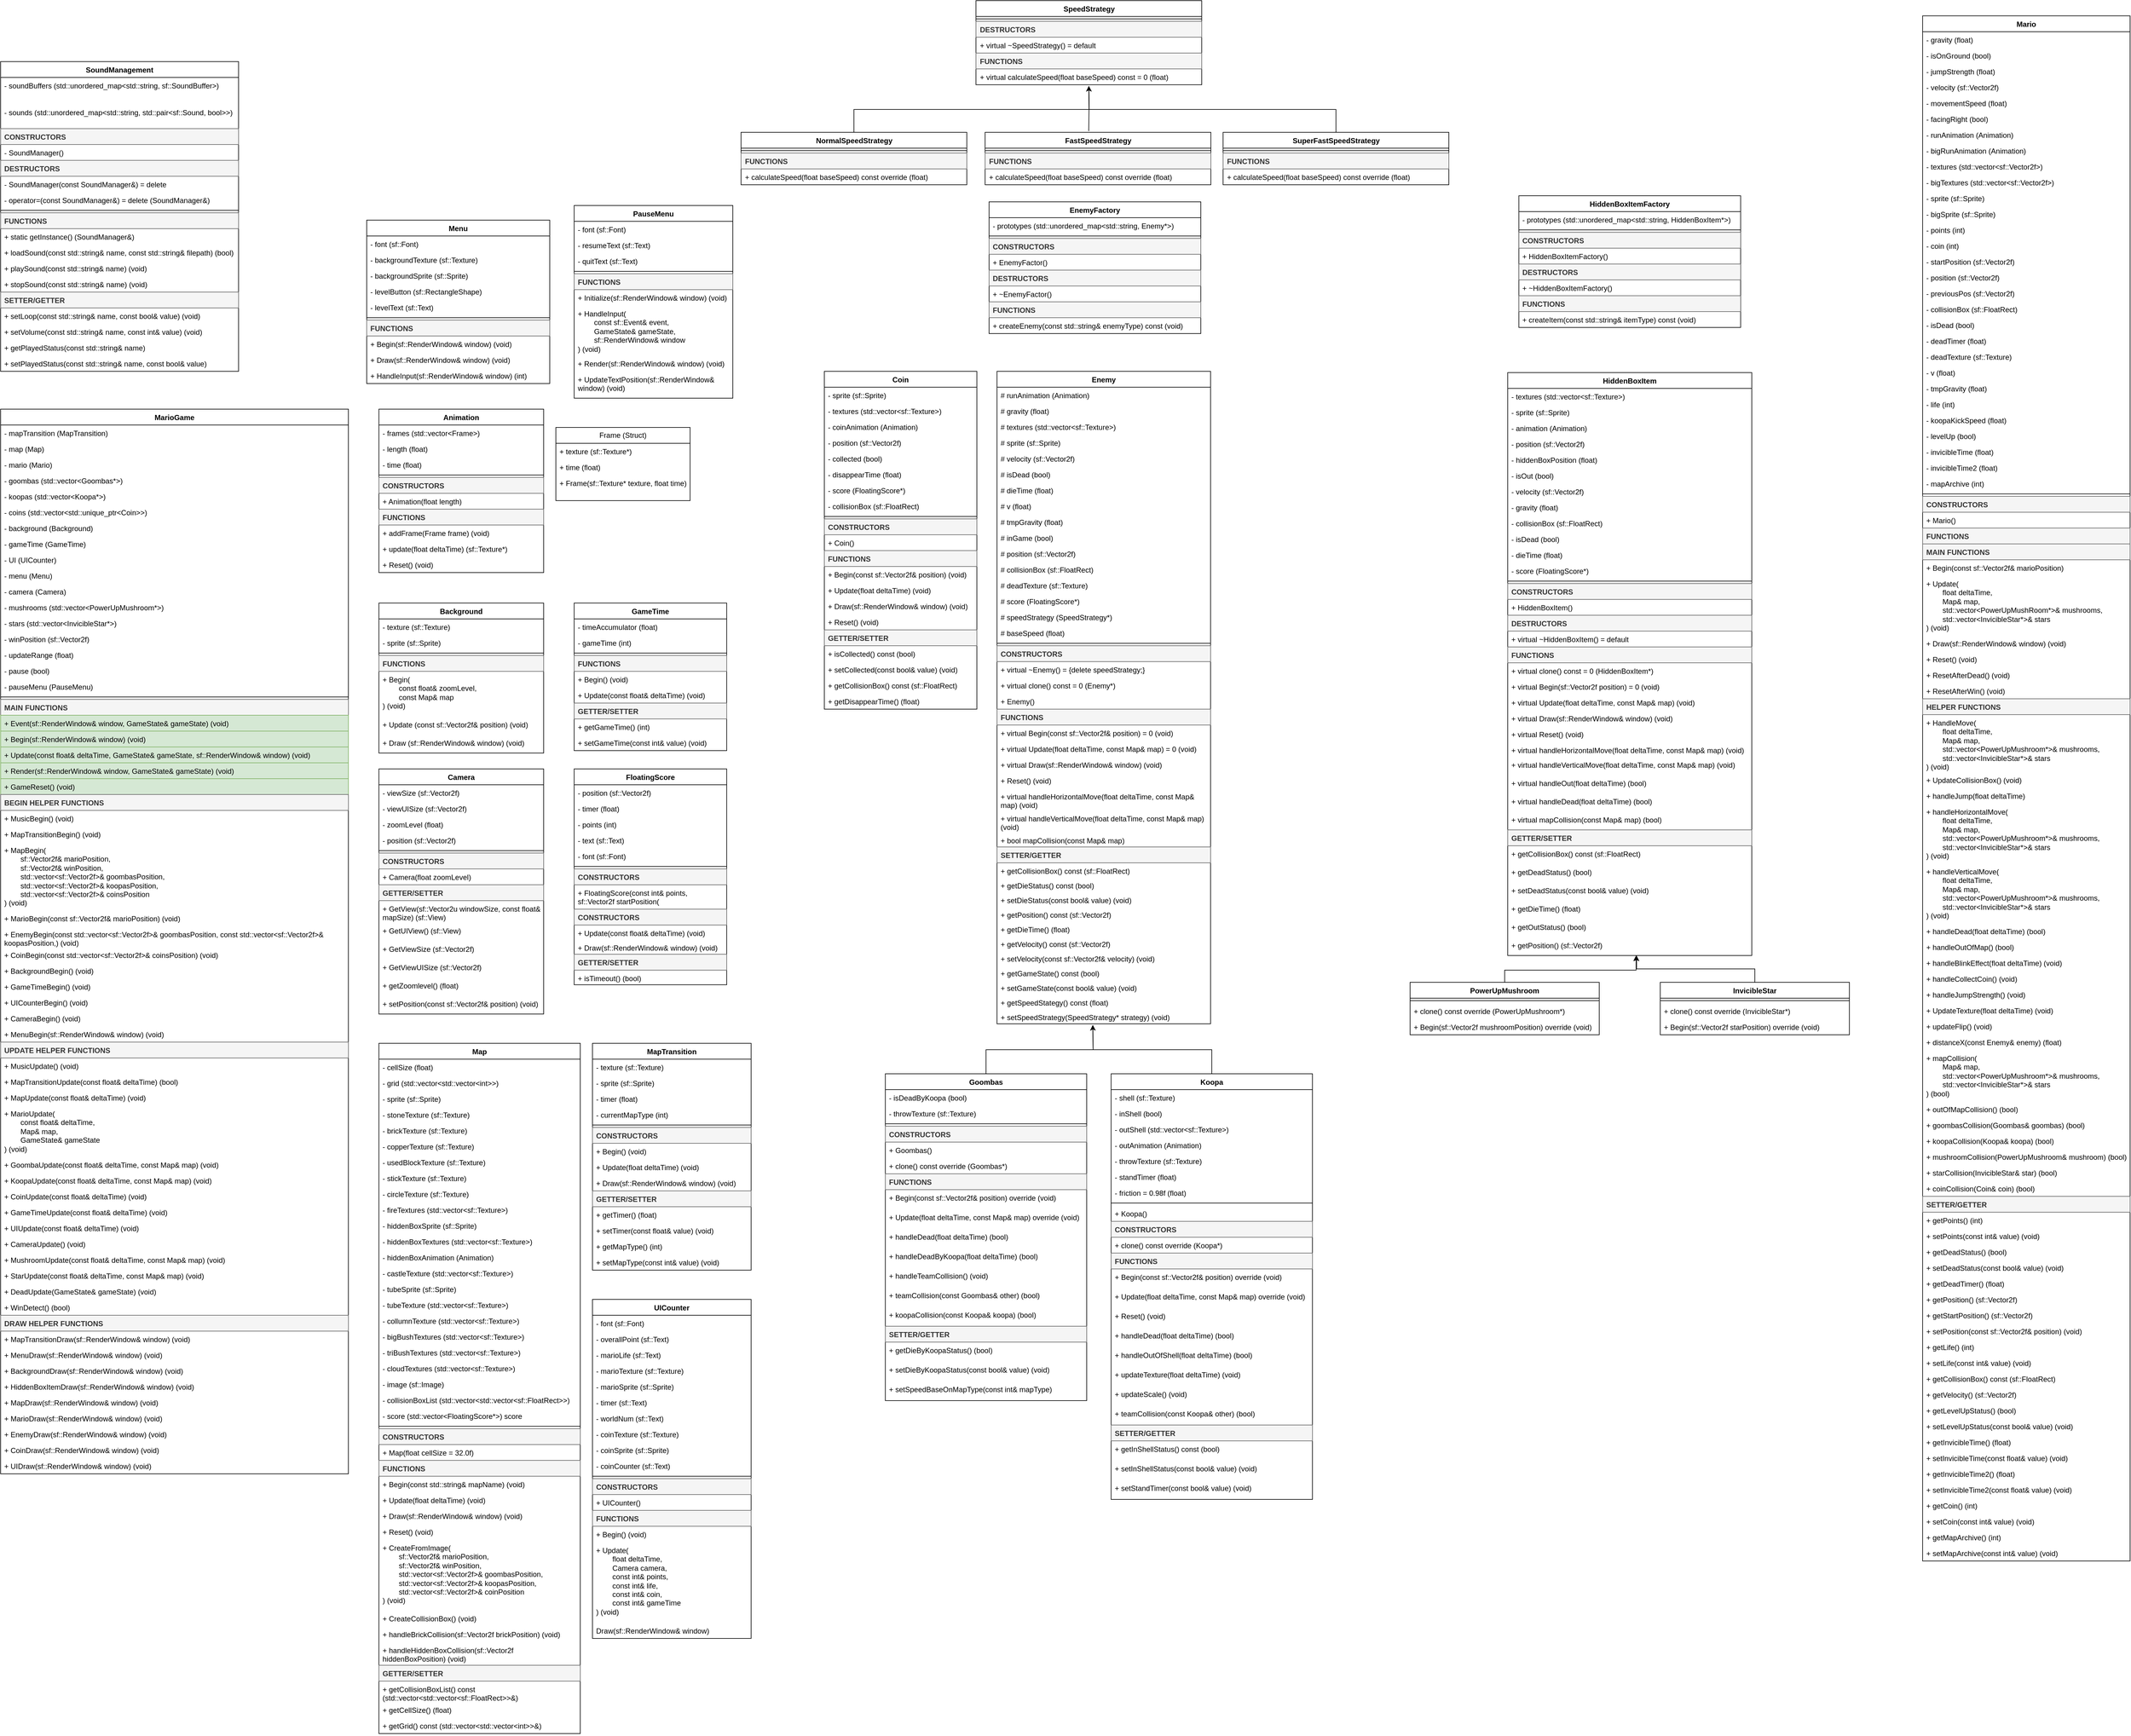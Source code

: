 <mxfile version="25.0.1">
  <diagram name="Page-1" id="PQPXkUBVj6jZy4rvquV9">
    <mxGraphModel dx="516" dy="1430" grid="1" gridSize="10" guides="1" tooltips="1" connect="1" arrows="1" fold="1" page="1" pageScale="1" pageWidth="827" pageHeight="1169" math="0" shadow="0">
      <root>
        <mxCell id="0" />
        <mxCell id="1" parent="0" />
        <mxCell id="ywneILTHRXz3O28Ys9i8-41" value="Animation" style="swimlane;fontStyle=1;align=center;verticalAlign=top;childLayout=stackLayout;horizontal=1;startSize=26;horizontalStack=0;resizeParent=1;resizeParentMax=0;resizeLast=0;collapsible=1;marginBottom=0;whiteSpace=wrap;html=1;" parent="1" vertex="1">
          <mxGeometry x="710" y="60" width="270" height="268" as="geometry" />
        </mxCell>
        <mxCell id="ywneILTHRXz3O28Ys9i8-42" value="- frames (std::vector&amp;lt;Frame&amp;gt;)" style="text;strokeColor=none;fillColor=none;align=left;verticalAlign=top;spacingLeft=4;spacingRight=4;overflow=hidden;rotatable=0;points=[[0,0.5],[1,0.5]];portConstraint=eastwest;whiteSpace=wrap;html=1;" parent="ywneILTHRXz3O28Ys9i8-41" vertex="1">
          <mxGeometry y="26" width="270" height="26" as="geometry" />
        </mxCell>
        <mxCell id="ywneILTHRXz3O28Ys9i8-59" value="- length (float)" style="text;strokeColor=none;fillColor=none;align=left;verticalAlign=top;spacingLeft=4;spacingRight=4;overflow=hidden;rotatable=0;points=[[0,0.5],[1,0.5]];portConstraint=eastwest;whiteSpace=wrap;html=1;" parent="ywneILTHRXz3O28Ys9i8-41" vertex="1">
          <mxGeometry y="52" width="270" height="26" as="geometry" />
        </mxCell>
        <mxCell id="ywneILTHRXz3O28Ys9i8-60" value="- time (float)" style="text;strokeColor=none;fillColor=none;align=left;verticalAlign=top;spacingLeft=4;spacingRight=4;overflow=hidden;rotatable=0;points=[[0,0.5],[1,0.5]];portConstraint=eastwest;whiteSpace=wrap;html=1;" parent="ywneILTHRXz3O28Ys9i8-41" vertex="1">
          <mxGeometry y="78" width="270" height="26" as="geometry" />
        </mxCell>
        <mxCell id="ywneILTHRXz3O28Ys9i8-43" value="" style="line;strokeWidth=1;fillColor=none;align=left;verticalAlign=middle;spacingTop=-1;spacingLeft=3;spacingRight=3;rotatable=0;labelPosition=right;points=[];portConstraint=eastwest;strokeColor=inherit;" parent="ywneILTHRXz3O28Ys9i8-41" vertex="1">
          <mxGeometry y="104" width="270" height="8" as="geometry" />
        </mxCell>
        <mxCell id="waCvKIF5Y-tqljxEMK2g-104" value="&lt;b&gt;CONSTRUCTORS&lt;/b&gt;" style="text;align=left;verticalAlign=top;spacingLeft=4;spacingRight=4;overflow=hidden;rotatable=0;points=[[0,0.5],[1,0.5]];portConstraint=eastwest;whiteSpace=wrap;html=1;fillColor=#f5f5f5;fontColor=#333333;strokeColor=#666666;" parent="ywneILTHRXz3O28Ys9i8-41" vertex="1">
          <mxGeometry y="112" width="270" height="26" as="geometry" />
        </mxCell>
        <mxCell id="ywneILTHRXz3O28Ys9i8-44" value="+ Animation(float length)" style="text;strokeColor=none;fillColor=none;align=left;verticalAlign=top;spacingLeft=4;spacingRight=4;overflow=hidden;rotatable=0;points=[[0,0.5],[1,0.5]];portConstraint=eastwest;whiteSpace=wrap;html=1;" parent="ywneILTHRXz3O28Ys9i8-41" vertex="1">
          <mxGeometry y="138" width="270" height="26" as="geometry" />
        </mxCell>
        <mxCell id="waCvKIF5Y-tqljxEMK2g-105" value="&lt;b&gt;FUNCTIONS&lt;/b&gt;" style="text;align=left;verticalAlign=top;spacingLeft=4;spacingRight=4;overflow=hidden;rotatable=0;points=[[0,0.5],[1,0.5]];portConstraint=eastwest;whiteSpace=wrap;html=1;fillColor=#f5f5f5;fontColor=#333333;strokeColor=#666666;" parent="ywneILTHRXz3O28Ys9i8-41" vertex="1">
          <mxGeometry y="164" width="270" height="26" as="geometry" />
        </mxCell>
        <mxCell id="ywneILTHRXz3O28Ys9i8-61" value="+ addFrame(Frame frame) (void)" style="text;strokeColor=none;fillColor=none;align=left;verticalAlign=top;spacingLeft=4;spacingRight=4;overflow=hidden;rotatable=0;points=[[0,0.5],[1,0.5]];portConstraint=eastwest;whiteSpace=wrap;html=1;" parent="ywneILTHRXz3O28Ys9i8-41" vertex="1">
          <mxGeometry y="190" width="270" height="26" as="geometry" />
        </mxCell>
        <mxCell id="ywneILTHRXz3O28Ys9i8-62" value="+ update(float deltaTime) (sf::Texture*)" style="text;strokeColor=none;fillColor=none;align=left;verticalAlign=top;spacingLeft=4;spacingRight=4;overflow=hidden;rotatable=0;points=[[0,0.5],[1,0.5]];portConstraint=eastwest;whiteSpace=wrap;html=1;" parent="ywneILTHRXz3O28Ys9i8-41" vertex="1">
          <mxGeometry y="216" width="270" height="26" as="geometry" />
        </mxCell>
        <mxCell id="ywneILTHRXz3O28Ys9i8-63" value="+ Reset() (void)" style="text;strokeColor=none;fillColor=none;align=left;verticalAlign=top;spacingLeft=4;spacingRight=4;overflow=hidden;rotatable=0;points=[[0,0.5],[1,0.5]];portConstraint=eastwest;whiteSpace=wrap;html=1;" parent="ywneILTHRXz3O28Ys9i8-41" vertex="1">
          <mxGeometry y="242" width="270" height="26" as="geometry" />
        </mxCell>
        <mxCell id="ywneILTHRXz3O28Ys9i8-53" value="Frame (Struct)" style="swimlane;fontStyle=0;childLayout=stackLayout;horizontal=1;startSize=26;fillColor=none;horizontalStack=0;resizeParent=1;resizeParentMax=0;resizeLast=0;collapsible=1;marginBottom=0;whiteSpace=wrap;html=1;" parent="1" vertex="1">
          <mxGeometry x="1000" y="90" width="220" height="120" as="geometry" />
        </mxCell>
        <mxCell id="ywneILTHRXz3O28Ys9i8-54" value="+ texture (sf::Texture*)" style="text;strokeColor=none;fillColor=none;align=left;verticalAlign=top;spacingLeft=4;spacingRight=4;overflow=hidden;rotatable=0;points=[[0,0.5],[1,0.5]];portConstraint=eastwest;whiteSpace=wrap;html=1;" parent="ywneILTHRXz3O28Ys9i8-53" vertex="1">
          <mxGeometry y="26" width="220" height="26" as="geometry" />
        </mxCell>
        <mxCell id="ywneILTHRXz3O28Ys9i8-57" value="+ time (float)" style="text;strokeColor=none;fillColor=none;align=left;verticalAlign=top;spacingLeft=4;spacingRight=4;overflow=hidden;rotatable=0;points=[[0,0.5],[1,0.5]];portConstraint=eastwest;whiteSpace=wrap;html=1;" parent="ywneILTHRXz3O28Ys9i8-53" vertex="1">
          <mxGeometry y="52" width="220" height="26" as="geometry" />
        </mxCell>
        <mxCell id="ywneILTHRXz3O28Ys9i8-58" value="+ Frame(sf::Texture* texture, float time)" style="text;strokeColor=none;fillColor=none;align=left;verticalAlign=top;spacingLeft=4;spacingRight=4;overflow=hidden;rotatable=0;points=[[0,0.5],[1,0.5]];portConstraint=eastwest;whiteSpace=wrap;html=1;" parent="ywneILTHRXz3O28Ys9i8-53" vertex="1">
          <mxGeometry y="78" width="220" height="42" as="geometry" />
        </mxCell>
        <mxCell id="ywneILTHRXz3O28Ys9i8-64" value="Background" style="swimlane;fontStyle=1;align=center;verticalAlign=top;childLayout=stackLayout;horizontal=1;startSize=26;horizontalStack=0;resizeParent=1;resizeParentMax=0;resizeLast=0;collapsible=1;marginBottom=0;whiteSpace=wrap;html=1;" parent="1" vertex="1">
          <mxGeometry x="710" y="378" width="270" height="246" as="geometry" />
        </mxCell>
        <mxCell id="ywneILTHRXz3O28Ys9i8-65" value="- texture (sf::Texture)" style="text;strokeColor=none;fillColor=none;align=left;verticalAlign=top;spacingLeft=4;spacingRight=4;overflow=hidden;rotatable=0;points=[[0,0.5],[1,0.5]];portConstraint=eastwest;whiteSpace=wrap;html=1;" parent="ywneILTHRXz3O28Ys9i8-64" vertex="1">
          <mxGeometry y="26" width="270" height="26" as="geometry" />
        </mxCell>
        <mxCell id="ywneILTHRXz3O28Ys9i8-68" value="- sprite (sf::Sprite)" style="text;strokeColor=none;fillColor=none;align=left;verticalAlign=top;spacingLeft=4;spacingRight=4;overflow=hidden;rotatable=0;points=[[0,0.5],[1,0.5]];portConstraint=eastwest;whiteSpace=wrap;html=1;" parent="ywneILTHRXz3O28Ys9i8-64" vertex="1">
          <mxGeometry y="52" width="270" height="26" as="geometry" />
        </mxCell>
        <mxCell id="ywneILTHRXz3O28Ys9i8-66" value="" style="line;strokeWidth=1;fillColor=none;align=left;verticalAlign=middle;spacingTop=-1;spacingLeft=3;spacingRight=3;rotatable=0;labelPosition=right;points=[];portConstraint=eastwest;strokeColor=inherit;" parent="ywneILTHRXz3O28Ys9i8-64" vertex="1">
          <mxGeometry y="78" width="270" height="8" as="geometry" />
        </mxCell>
        <mxCell id="waCvKIF5Y-tqljxEMK2g-106" value="&lt;b&gt;FUNCTIONS&lt;/b&gt;" style="text;align=left;verticalAlign=top;spacingLeft=4;spacingRight=4;overflow=hidden;rotatable=0;points=[[0,0.5],[1,0.5]];portConstraint=eastwest;whiteSpace=wrap;html=1;fillColor=#f5f5f5;fontColor=#333333;strokeColor=#666666;" parent="ywneILTHRXz3O28Ys9i8-64" vertex="1">
          <mxGeometry y="86" width="270" height="26" as="geometry" />
        </mxCell>
        <mxCell id="ywneILTHRXz3O28Ys9i8-67" value="+ Begin(&lt;div&gt;&lt;span style=&quot;white-space: pre;&quot;&gt;&#x9;&lt;/span&gt;const float&amp;amp; zoomLevel,&lt;/div&gt;&lt;div&gt;&lt;span style=&quot;white-space: pre;&quot;&gt;&#x9;&lt;/span&gt;const Map&amp;amp; map&lt;br&gt;&lt;/div&gt;&lt;div&gt;) (void)&lt;/div&gt;" style="text;strokeColor=none;fillColor=none;align=left;verticalAlign=top;spacingLeft=4;spacingRight=4;overflow=hidden;rotatable=0;points=[[0,0.5],[1,0.5]];portConstraint=eastwest;whiteSpace=wrap;html=1;" parent="ywneILTHRXz3O28Ys9i8-64" vertex="1">
          <mxGeometry y="112" width="270" height="74" as="geometry" />
        </mxCell>
        <mxCell id="ywneILTHRXz3O28Ys9i8-69" value="+ Update (const sf::Vector2f&amp;amp; position) (void)" style="text;strokeColor=none;fillColor=none;align=left;verticalAlign=top;spacingLeft=4;spacingRight=4;overflow=hidden;rotatable=0;points=[[0,0.5],[1,0.5]];portConstraint=eastwest;whiteSpace=wrap;html=1;" parent="ywneILTHRXz3O28Ys9i8-64" vertex="1">
          <mxGeometry y="186" width="270" height="30" as="geometry" />
        </mxCell>
        <mxCell id="waCvKIF5Y-tqljxEMK2g-107" value="+ Draw (sf::RenderWindow&amp;amp; window) (void)" style="text;strokeColor=none;fillColor=none;align=left;verticalAlign=top;spacingLeft=4;spacingRight=4;overflow=hidden;rotatable=0;points=[[0,0.5],[1,0.5]];portConstraint=eastwest;whiteSpace=wrap;html=1;" parent="ywneILTHRXz3O28Ys9i8-64" vertex="1">
          <mxGeometry y="216" width="270" height="30" as="geometry" />
        </mxCell>
        <mxCell id="ywneILTHRXz3O28Ys9i8-71" value="Camera" style="swimlane;fontStyle=1;align=center;verticalAlign=top;childLayout=stackLayout;horizontal=1;startSize=26;horizontalStack=0;resizeParent=1;resizeParentMax=0;resizeLast=0;collapsible=1;marginBottom=0;whiteSpace=wrap;html=1;" parent="1" vertex="1">
          <mxGeometry x="710" y="650" width="270" height="402" as="geometry" />
        </mxCell>
        <mxCell id="ywneILTHRXz3O28Ys9i8-72" value="- viewSize (sf::Vector2f)" style="text;strokeColor=none;fillColor=none;align=left;verticalAlign=top;spacingLeft=4;spacingRight=4;overflow=hidden;rotatable=0;points=[[0,0.5],[1,0.5]];portConstraint=eastwest;whiteSpace=wrap;html=1;" parent="ywneILTHRXz3O28Ys9i8-71" vertex="1">
          <mxGeometry y="26" width="270" height="26" as="geometry" />
        </mxCell>
        <mxCell id="ywneILTHRXz3O28Ys9i8-75" value="- viewUISize (sf::Vector2f)" style="text;strokeColor=none;fillColor=none;align=left;verticalAlign=top;spacingLeft=4;spacingRight=4;overflow=hidden;rotatable=0;points=[[0,0.5],[1,0.5]];portConstraint=eastwest;whiteSpace=wrap;html=1;" parent="ywneILTHRXz3O28Ys9i8-71" vertex="1">
          <mxGeometry y="52" width="270" height="26" as="geometry" />
        </mxCell>
        <mxCell id="ywneILTHRXz3O28Ys9i8-76" value="- zoomLevel (float)" style="text;strokeColor=none;fillColor=none;align=left;verticalAlign=top;spacingLeft=4;spacingRight=4;overflow=hidden;rotatable=0;points=[[0,0.5],[1,0.5]];portConstraint=eastwest;whiteSpace=wrap;html=1;" parent="ywneILTHRXz3O28Ys9i8-71" vertex="1">
          <mxGeometry y="78" width="270" height="26" as="geometry" />
        </mxCell>
        <mxCell id="ywneILTHRXz3O28Ys9i8-77" value="- position (sf::Vector2f)" style="text;strokeColor=none;fillColor=none;align=left;verticalAlign=top;spacingLeft=4;spacingRight=4;overflow=hidden;rotatable=0;points=[[0,0.5],[1,0.5]];portConstraint=eastwest;whiteSpace=wrap;html=1;" parent="ywneILTHRXz3O28Ys9i8-71" vertex="1">
          <mxGeometry y="104" width="270" height="26" as="geometry" />
        </mxCell>
        <mxCell id="ywneILTHRXz3O28Ys9i8-73" value="" style="line;strokeWidth=1;fillColor=none;align=left;verticalAlign=middle;spacingTop=-1;spacingLeft=3;spacingRight=3;rotatable=0;labelPosition=right;points=[];portConstraint=eastwest;strokeColor=inherit;" parent="ywneILTHRXz3O28Ys9i8-71" vertex="1">
          <mxGeometry y="130" width="270" height="8" as="geometry" />
        </mxCell>
        <mxCell id="waCvKIF5Y-tqljxEMK2g-108" value="&lt;b&gt;CONSTRUCTORS&lt;/b&gt;" style="text;align=left;verticalAlign=top;spacingLeft=4;spacingRight=4;overflow=hidden;rotatable=0;points=[[0,0.5],[1,0.5]];portConstraint=eastwest;whiteSpace=wrap;html=1;fillColor=#f5f5f5;fontColor=#333333;strokeColor=#666666;" parent="ywneILTHRXz3O28Ys9i8-71" vertex="1">
          <mxGeometry y="138" width="270" height="26" as="geometry" />
        </mxCell>
        <mxCell id="ywneILTHRXz3O28Ys9i8-74" value="+ Camera(float zoomLevel)" style="text;strokeColor=none;fillColor=none;align=left;verticalAlign=top;spacingLeft=4;spacingRight=4;overflow=hidden;rotatable=0;points=[[0,0.5],[1,0.5]];portConstraint=eastwest;whiteSpace=wrap;html=1;" parent="ywneILTHRXz3O28Ys9i8-71" vertex="1">
          <mxGeometry y="164" width="270" height="26" as="geometry" />
        </mxCell>
        <mxCell id="waCvKIF5Y-tqljxEMK2g-109" value="&lt;b&gt;GETTER/SETTER&lt;/b&gt;" style="text;align=left;verticalAlign=top;spacingLeft=4;spacingRight=4;overflow=hidden;rotatable=0;points=[[0,0.5],[1,0.5]];portConstraint=eastwest;whiteSpace=wrap;html=1;fillColor=#f5f5f5;fontColor=#333333;strokeColor=#666666;" parent="ywneILTHRXz3O28Ys9i8-71" vertex="1">
          <mxGeometry y="190" width="270" height="26" as="geometry" />
        </mxCell>
        <mxCell id="ywneILTHRXz3O28Ys9i8-78" value="+ GetView(sf::Vector2u windowSize, const float&amp;amp; mapSize) (sf::View)" style="text;strokeColor=none;fillColor=none;align=left;verticalAlign=top;spacingLeft=4;spacingRight=4;overflow=hidden;rotatable=0;points=[[0,0.5],[1,0.5]];portConstraint=eastwest;whiteSpace=wrap;html=1;" parent="ywneILTHRXz3O28Ys9i8-71" vertex="1">
          <mxGeometry y="216" width="270" height="36" as="geometry" />
        </mxCell>
        <mxCell id="ywneILTHRXz3O28Ys9i8-79" value="+ GetUIView() (sf::View)" style="text;strokeColor=none;fillColor=none;align=left;verticalAlign=top;spacingLeft=4;spacingRight=4;overflow=hidden;rotatable=0;points=[[0,0.5],[1,0.5]];portConstraint=eastwest;whiteSpace=wrap;html=1;" parent="ywneILTHRXz3O28Ys9i8-71" vertex="1">
          <mxGeometry y="252" width="270" height="30" as="geometry" />
        </mxCell>
        <mxCell id="ywneILTHRXz3O28Ys9i8-80" value="+ GetViewSize (sf::Vector2f)" style="text;strokeColor=none;fillColor=none;align=left;verticalAlign=top;spacingLeft=4;spacingRight=4;overflow=hidden;rotatable=0;points=[[0,0.5],[1,0.5]];portConstraint=eastwest;whiteSpace=wrap;html=1;" parent="ywneILTHRXz3O28Ys9i8-71" vertex="1">
          <mxGeometry y="282" width="270" height="30" as="geometry" />
        </mxCell>
        <mxCell id="ywneILTHRXz3O28Ys9i8-81" value="+ GetViewUISize (sf::Vector2f)" style="text;strokeColor=none;fillColor=none;align=left;verticalAlign=top;spacingLeft=4;spacingRight=4;overflow=hidden;rotatable=0;points=[[0,0.5],[1,0.5]];portConstraint=eastwest;whiteSpace=wrap;html=1;" parent="ywneILTHRXz3O28Ys9i8-71" vertex="1">
          <mxGeometry y="312" width="270" height="30" as="geometry" />
        </mxCell>
        <mxCell id="ywneILTHRXz3O28Ys9i8-82" value="+ getZoomlevel() (float)" style="text;strokeColor=none;fillColor=none;align=left;verticalAlign=top;spacingLeft=4;spacingRight=4;overflow=hidden;rotatable=0;points=[[0,0.5],[1,0.5]];portConstraint=eastwest;whiteSpace=wrap;html=1;" parent="ywneILTHRXz3O28Ys9i8-71" vertex="1">
          <mxGeometry y="342" width="270" height="30" as="geometry" />
        </mxCell>
        <mxCell id="ywneILTHRXz3O28Ys9i8-83" value="+ setPosition(const sf::Vector2f&amp;amp; position) (void)" style="text;strokeColor=none;fillColor=none;align=left;verticalAlign=top;spacingLeft=4;spacingRight=4;overflow=hidden;rotatable=0;points=[[0,0.5],[1,0.5]];portConstraint=eastwest;whiteSpace=wrap;html=1;" parent="ywneILTHRXz3O28Ys9i8-71" vertex="1">
          <mxGeometry y="372" width="270" height="30" as="geometry" />
        </mxCell>
        <mxCell id="ywneILTHRXz3O28Ys9i8-84" value="Coin" style="swimlane;fontStyle=1;align=center;verticalAlign=top;childLayout=stackLayout;horizontal=1;startSize=26;horizontalStack=0;resizeParent=1;resizeParentMax=0;resizeLast=0;collapsible=1;marginBottom=0;whiteSpace=wrap;html=1;" parent="1" vertex="1">
          <mxGeometry x="1440" y="-2" width="250" height="554" as="geometry" />
        </mxCell>
        <mxCell id="ywneILTHRXz3O28Ys9i8-85" value="- sprite (sf::Sprite)&amp;nbsp;&amp;nbsp;" style="text;strokeColor=none;fillColor=none;align=left;verticalAlign=top;spacingLeft=4;spacingRight=4;overflow=hidden;rotatable=0;points=[[0,0.5],[1,0.5]];portConstraint=eastwest;whiteSpace=wrap;html=1;" parent="ywneILTHRXz3O28Ys9i8-84" vertex="1">
          <mxGeometry y="26" width="250" height="26" as="geometry" />
        </mxCell>
        <mxCell id="ywneILTHRXz3O28Ys9i8-92" value="- textures (std::vector&amp;lt;sf::Texture&amp;gt;)" style="text;strokeColor=none;fillColor=none;align=left;verticalAlign=top;spacingLeft=4;spacingRight=4;overflow=hidden;rotatable=0;points=[[0,0.5],[1,0.5]];portConstraint=eastwest;whiteSpace=wrap;html=1;" parent="ywneILTHRXz3O28Ys9i8-84" vertex="1">
          <mxGeometry y="52" width="250" height="26" as="geometry" />
        </mxCell>
        <mxCell id="ywneILTHRXz3O28Ys9i8-93" value="- coinAnimation (Animation)" style="text;strokeColor=none;fillColor=none;align=left;verticalAlign=top;spacingLeft=4;spacingRight=4;overflow=hidden;rotatable=0;points=[[0,0.5],[1,0.5]];portConstraint=eastwest;whiteSpace=wrap;html=1;" parent="ywneILTHRXz3O28Ys9i8-84" vertex="1">
          <mxGeometry y="78" width="250" height="26" as="geometry" />
        </mxCell>
        <mxCell id="ywneILTHRXz3O28Ys9i8-94" value="- position (sf::Vector2f)" style="text;strokeColor=none;fillColor=none;align=left;verticalAlign=top;spacingLeft=4;spacingRight=4;overflow=hidden;rotatable=0;points=[[0,0.5],[1,0.5]];portConstraint=eastwest;whiteSpace=wrap;html=1;" parent="ywneILTHRXz3O28Ys9i8-84" vertex="1">
          <mxGeometry y="104" width="250" height="26" as="geometry" />
        </mxCell>
        <mxCell id="ywneILTHRXz3O28Ys9i8-95" value="- collected (bool)" style="text;strokeColor=none;fillColor=none;align=left;verticalAlign=top;spacingLeft=4;spacingRight=4;overflow=hidden;rotatable=0;points=[[0,0.5],[1,0.5]];portConstraint=eastwest;whiteSpace=wrap;html=1;" parent="ywneILTHRXz3O28Ys9i8-84" vertex="1">
          <mxGeometry y="130" width="250" height="26" as="geometry" />
        </mxCell>
        <mxCell id="ywneILTHRXz3O28Ys9i8-96" value="- disappearTime (float)" style="text;strokeColor=none;fillColor=none;align=left;verticalAlign=top;spacingLeft=4;spacingRight=4;overflow=hidden;rotatable=0;points=[[0,0.5],[1,0.5]];portConstraint=eastwest;whiteSpace=wrap;html=1;" parent="ywneILTHRXz3O28Ys9i8-84" vertex="1">
          <mxGeometry y="156" width="250" height="26" as="geometry" />
        </mxCell>
        <mxCell id="ywneILTHRXz3O28Ys9i8-97" value="- score (FloatingScore*)" style="text;strokeColor=none;fillColor=none;align=left;verticalAlign=top;spacingLeft=4;spacingRight=4;overflow=hidden;rotatable=0;points=[[0,0.5],[1,0.5]];portConstraint=eastwest;whiteSpace=wrap;html=1;" parent="ywneILTHRXz3O28Ys9i8-84" vertex="1">
          <mxGeometry y="182" width="250" height="26" as="geometry" />
        </mxCell>
        <mxCell id="ywneILTHRXz3O28Ys9i8-98" value="- collisionBox (sf::FloatRect)" style="text;strokeColor=none;fillColor=none;align=left;verticalAlign=top;spacingLeft=4;spacingRight=4;overflow=hidden;rotatable=0;points=[[0,0.5],[1,0.5]];portConstraint=eastwest;whiteSpace=wrap;html=1;" parent="ywneILTHRXz3O28Ys9i8-84" vertex="1">
          <mxGeometry y="208" width="250" height="26" as="geometry" />
        </mxCell>
        <mxCell id="ywneILTHRXz3O28Ys9i8-86" value="" style="line;strokeWidth=1;fillColor=none;align=left;verticalAlign=middle;spacingTop=-1;spacingLeft=3;spacingRight=3;rotatable=0;labelPosition=right;points=[];portConstraint=eastwest;strokeColor=inherit;" parent="ywneILTHRXz3O28Ys9i8-84" vertex="1">
          <mxGeometry y="234" width="250" height="8" as="geometry" />
        </mxCell>
        <mxCell id="waCvKIF5Y-tqljxEMK2g-110" value="&lt;b&gt;CONSTRUCTORS&lt;/b&gt;" style="text;align=left;verticalAlign=top;spacingLeft=4;spacingRight=4;overflow=hidden;rotatable=0;points=[[0,0.5],[1,0.5]];portConstraint=eastwest;whiteSpace=wrap;html=1;fillColor=#f5f5f5;fontColor=#333333;strokeColor=#666666;" parent="ywneILTHRXz3O28Ys9i8-84" vertex="1">
          <mxGeometry y="242" width="250" height="26" as="geometry" />
        </mxCell>
        <mxCell id="waCvKIF5Y-tqljxEMK2g-111" value="+ Coin()" style="text;strokeColor=none;fillColor=none;align=left;verticalAlign=top;spacingLeft=4;spacingRight=4;overflow=hidden;rotatable=0;points=[[0,0.5],[1,0.5]];portConstraint=eastwest;whiteSpace=wrap;html=1;" parent="ywneILTHRXz3O28Ys9i8-84" vertex="1">
          <mxGeometry y="268" width="250" height="26" as="geometry" />
        </mxCell>
        <mxCell id="waCvKIF5Y-tqljxEMK2g-112" value="&lt;b&gt;FUNCTIONS&lt;/b&gt;" style="text;align=left;verticalAlign=top;spacingLeft=4;spacingRight=4;overflow=hidden;rotatable=0;points=[[0,0.5],[1,0.5]];portConstraint=eastwest;whiteSpace=wrap;html=1;fillColor=#f5f5f5;fontColor=#333333;strokeColor=#666666;" parent="ywneILTHRXz3O28Ys9i8-84" vertex="1">
          <mxGeometry y="294" width="250" height="26" as="geometry" />
        </mxCell>
        <mxCell id="ywneILTHRXz3O28Ys9i8-87" value="+ Begin(const sf::Vector2f&amp;amp; position) (void)" style="text;strokeColor=none;fillColor=none;align=left;verticalAlign=top;spacingLeft=4;spacingRight=4;overflow=hidden;rotatable=0;points=[[0,0.5],[1,0.5]];portConstraint=eastwest;whiteSpace=wrap;html=1;" parent="ywneILTHRXz3O28Ys9i8-84" vertex="1">
          <mxGeometry y="320" width="250" height="26" as="geometry" />
        </mxCell>
        <mxCell id="ywneILTHRXz3O28Ys9i8-99" value="+ Update(float deltaTime) (void)" style="text;strokeColor=none;fillColor=none;align=left;verticalAlign=top;spacingLeft=4;spacingRight=4;overflow=hidden;rotatable=0;points=[[0,0.5],[1,0.5]];portConstraint=eastwest;whiteSpace=wrap;html=1;" parent="ywneILTHRXz3O28Ys9i8-84" vertex="1">
          <mxGeometry y="346" width="250" height="26" as="geometry" />
        </mxCell>
        <mxCell id="ywneILTHRXz3O28Ys9i8-100" value="+ Draw(sf::RenderWindow&amp;amp; window) (void)" style="text;strokeColor=none;fillColor=none;align=left;verticalAlign=top;spacingLeft=4;spacingRight=4;overflow=hidden;rotatable=0;points=[[0,0.5],[1,0.5]];portConstraint=eastwest;whiteSpace=wrap;html=1;" parent="ywneILTHRXz3O28Ys9i8-84" vertex="1">
          <mxGeometry y="372" width="250" height="26" as="geometry" />
        </mxCell>
        <mxCell id="ywneILTHRXz3O28Ys9i8-101" value="+ Reset() (void)" style="text;strokeColor=none;fillColor=none;align=left;verticalAlign=top;spacingLeft=4;spacingRight=4;overflow=hidden;rotatable=0;points=[[0,0.5],[1,0.5]];portConstraint=eastwest;whiteSpace=wrap;html=1;" parent="ywneILTHRXz3O28Ys9i8-84" vertex="1">
          <mxGeometry y="398" width="250" height="26" as="geometry" />
        </mxCell>
        <mxCell id="waCvKIF5Y-tqljxEMK2g-113" value="&lt;b&gt;GETTER/SETTER&lt;/b&gt;" style="text;align=left;verticalAlign=top;spacingLeft=4;spacingRight=4;overflow=hidden;rotatable=0;points=[[0,0.5],[1,0.5]];portConstraint=eastwest;whiteSpace=wrap;html=1;fillColor=#f5f5f5;fontColor=#333333;strokeColor=#666666;" parent="ywneILTHRXz3O28Ys9i8-84" vertex="1">
          <mxGeometry y="424" width="250" height="26" as="geometry" />
        </mxCell>
        <mxCell id="ywneILTHRXz3O28Ys9i8-102" value="+ isCollected() const (bool)" style="text;strokeColor=none;fillColor=none;align=left;verticalAlign=top;spacingLeft=4;spacingRight=4;overflow=hidden;rotatable=0;points=[[0,0.5],[1,0.5]];portConstraint=eastwest;whiteSpace=wrap;html=1;" parent="ywneILTHRXz3O28Ys9i8-84" vertex="1">
          <mxGeometry y="450" width="250" height="26" as="geometry" />
        </mxCell>
        <mxCell id="ywneILTHRXz3O28Ys9i8-103" value="+ setCollected(const bool&amp;amp; value) (void)" style="text;strokeColor=none;fillColor=none;align=left;verticalAlign=top;spacingLeft=4;spacingRight=4;overflow=hidden;rotatable=0;points=[[0,0.5],[1,0.5]];portConstraint=eastwest;whiteSpace=wrap;html=1;" parent="ywneILTHRXz3O28Ys9i8-84" vertex="1">
          <mxGeometry y="476" width="250" height="26" as="geometry" />
        </mxCell>
        <mxCell id="ywneILTHRXz3O28Ys9i8-104" value="+ getCollisionBox() const (sf::FloatRect)" style="text;strokeColor=none;fillColor=none;align=left;verticalAlign=top;spacingLeft=4;spacingRight=4;overflow=hidden;rotatable=0;points=[[0,0.5],[1,0.5]];portConstraint=eastwest;whiteSpace=wrap;html=1;" parent="ywneILTHRXz3O28Ys9i8-84" vertex="1">
          <mxGeometry y="502" width="250" height="26" as="geometry" />
        </mxCell>
        <mxCell id="ywneILTHRXz3O28Ys9i8-105" value="+ getDisappearTime() (float)" style="text;strokeColor=none;fillColor=none;align=left;verticalAlign=top;spacingLeft=4;spacingRight=4;overflow=hidden;rotatable=0;points=[[0,0.5],[1,0.5]];portConstraint=eastwest;whiteSpace=wrap;html=1;" parent="ywneILTHRXz3O28Ys9i8-84" vertex="1">
          <mxGeometry y="528" width="250" height="26" as="geometry" />
        </mxCell>
        <mxCell id="ywneILTHRXz3O28Ys9i8-106" value="Enemy" style="swimlane;fontStyle=1;align=center;verticalAlign=top;childLayout=stackLayout;horizontal=1;startSize=26;horizontalStack=0;resizeParent=1;resizeParentMax=0;resizeLast=0;collapsible=1;marginBottom=0;whiteSpace=wrap;html=1;" parent="1" vertex="1">
          <mxGeometry x="1723" y="-2" width="350" height="1070" as="geometry">
            <mxRectangle x="1720" y="60" width="80" height="30" as="alternateBounds" />
          </mxGeometry>
        </mxCell>
        <mxCell id="ywneILTHRXz3O28Ys9i8-107" value="# runAnimation (Animation)" style="text;strokeColor=none;fillColor=none;align=left;verticalAlign=top;spacingLeft=4;spacingRight=4;overflow=hidden;rotatable=0;points=[[0,0.5],[1,0.5]];portConstraint=eastwest;whiteSpace=wrap;html=1;" parent="ywneILTHRXz3O28Ys9i8-106" vertex="1">
          <mxGeometry y="26" width="350" height="26" as="geometry" />
        </mxCell>
        <mxCell id="ywneILTHRXz3O28Ys9i8-110" value="# gravity (float)" style="text;strokeColor=none;fillColor=none;align=left;verticalAlign=top;spacingLeft=4;spacingRight=4;overflow=hidden;rotatable=0;points=[[0,0.5],[1,0.5]];portConstraint=eastwest;whiteSpace=wrap;html=1;" parent="ywneILTHRXz3O28Ys9i8-106" vertex="1">
          <mxGeometry y="52" width="350" height="26" as="geometry" />
        </mxCell>
        <mxCell id="ywneILTHRXz3O28Ys9i8-111" value="# textures (std::vector&amp;lt;sf::Texture&amp;gt;)" style="text;strokeColor=none;fillColor=none;align=left;verticalAlign=top;spacingLeft=4;spacingRight=4;overflow=hidden;rotatable=0;points=[[0,0.5],[1,0.5]];portConstraint=eastwest;whiteSpace=wrap;html=1;" parent="ywneILTHRXz3O28Ys9i8-106" vertex="1">
          <mxGeometry y="78" width="350" height="26" as="geometry" />
        </mxCell>
        <mxCell id="ywneILTHRXz3O28Ys9i8-112" value="# sprite (sf::Sprite)" style="text;strokeColor=none;fillColor=none;align=left;verticalAlign=top;spacingLeft=4;spacingRight=4;overflow=hidden;rotatable=0;points=[[0,0.5],[1,0.5]];portConstraint=eastwest;whiteSpace=wrap;html=1;" parent="ywneILTHRXz3O28Ys9i8-106" vertex="1">
          <mxGeometry y="104" width="350" height="26" as="geometry" />
        </mxCell>
        <mxCell id="ywneILTHRXz3O28Ys9i8-113" value="# velocity (sf::Vector2f)" style="text;strokeColor=none;fillColor=none;align=left;verticalAlign=top;spacingLeft=4;spacingRight=4;overflow=hidden;rotatable=0;points=[[0,0.5],[1,0.5]];portConstraint=eastwest;whiteSpace=wrap;html=1;" parent="ywneILTHRXz3O28Ys9i8-106" vertex="1">
          <mxGeometry y="130" width="350" height="26" as="geometry" />
        </mxCell>
        <mxCell id="ywneILTHRXz3O28Ys9i8-114" value="# isDead (bool)" style="text;strokeColor=none;fillColor=none;align=left;verticalAlign=top;spacingLeft=4;spacingRight=4;overflow=hidden;rotatable=0;points=[[0,0.5],[1,0.5]];portConstraint=eastwest;whiteSpace=wrap;html=1;" parent="ywneILTHRXz3O28Ys9i8-106" vertex="1">
          <mxGeometry y="156" width="350" height="26" as="geometry" />
        </mxCell>
        <mxCell id="ywneILTHRXz3O28Ys9i8-115" value="# dieTime (float)" style="text;strokeColor=none;fillColor=none;align=left;verticalAlign=top;spacingLeft=4;spacingRight=4;overflow=hidden;rotatable=0;points=[[0,0.5],[1,0.5]];portConstraint=eastwest;whiteSpace=wrap;html=1;" parent="ywneILTHRXz3O28Ys9i8-106" vertex="1">
          <mxGeometry y="182" width="350" height="26" as="geometry" />
        </mxCell>
        <mxCell id="ywneILTHRXz3O28Ys9i8-116" value="# v (float)" style="text;strokeColor=none;fillColor=none;align=left;verticalAlign=top;spacingLeft=4;spacingRight=4;overflow=hidden;rotatable=0;points=[[0,0.5],[1,0.5]];portConstraint=eastwest;whiteSpace=wrap;html=1;" parent="ywneILTHRXz3O28Ys9i8-106" vertex="1">
          <mxGeometry y="208" width="350" height="26" as="geometry" />
        </mxCell>
        <mxCell id="ywneILTHRXz3O28Ys9i8-117" value="# tmpGravity (float)" style="text;strokeColor=none;fillColor=none;align=left;verticalAlign=top;spacingLeft=4;spacingRight=4;overflow=hidden;rotatable=0;points=[[0,0.5],[1,0.5]];portConstraint=eastwest;whiteSpace=wrap;html=1;" parent="ywneILTHRXz3O28Ys9i8-106" vertex="1">
          <mxGeometry y="234" width="350" height="26" as="geometry" />
        </mxCell>
        <mxCell id="ywneILTHRXz3O28Ys9i8-118" value="# inGame (bool)" style="text;strokeColor=none;fillColor=none;align=left;verticalAlign=top;spacingLeft=4;spacingRight=4;overflow=hidden;rotatable=0;points=[[0,0.5],[1,0.5]];portConstraint=eastwest;whiteSpace=wrap;html=1;" parent="ywneILTHRXz3O28Ys9i8-106" vertex="1">
          <mxGeometry y="260" width="350" height="26" as="geometry" />
        </mxCell>
        <mxCell id="ywneILTHRXz3O28Ys9i8-119" value="# position (sf::Vector2f)" style="text;strokeColor=none;fillColor=none;align=left;verticalAlign=top;spacingLeft=4;spacingRight=4;overflow=hidden;rotatable=0;points=[[0,0.5],[1,0.5]];portConstraint=eastwest;whiteSpace=wrap;html=1;" parent="ywneILTHRXz3O28Ys9i8-106" vertex="1">
          <mxGeometry y="286" width="350" height="26" as="geometry" />
        </mxCell>
        <mxCell id="ywneILTHRXz3O28Ys9i8-120" value="# collisionBox (sf::FloatRect)" style="text;strokeColor=none;fillColor=none;align=left;verticalAlign=top;spacingLeft=4;spacingRight=4;overflow=hidden;rotatable=0;points=[[0,0.5],[1,0.5]];portConstraint=eastwest;whiteSpace=wrap;html=1;" parent="ywneILTHRXz3O28Ys9i8-106" vertex="1">
          <mxGeometry y="312" width="350" height="26" as="geometry" />
        </mxCell>
        <mxCell id="ywneILTHRXz3O28Ys9i8-121" value="# deadTexture (sf::Texture)" style="text;strokeColor=none;fillColor=none;align=left;verticalAlign=top;spacingLeft=4;spacingRight=4;overflow=hidden;rotatable=0;points=[[0,0.5],[1,0.5]];portConstraint=eastwest;whiteSpace=wrap;html=1;" parent="ywneILTHRXz3O28Ys9i8-106" vertex="1">
          <mxGeometry y="338" width="350" height="26" as="geometry" />
        </mxCell>
        <mxCell id="ywneILTHRXz3O28Ys9i8-122" value="# score (FloatingScore*)" style="text;strokeColor=none;fillColor=none;align=left;verticalAlign=top;spacingLeft=4;spacingRight=4;overflow=hidden;rotatable=0;points=[[0,0.5],[1,0.5]];portConstraint=eastwest;whiteSpace=wrap;html=1;" parent="ywneILTHRXz3O28Ys9i8-106" vertex="1">
          <mxGeometry y="364" width="350" height="26" as="geometry" />
        </mxCell>
        <mxCell id="waCvKIF5Y-tqljxEMK2g-114" value="# speedStrategy (SpeedStrategy*)" style="text;strokeColor=none;fillColor=none;align=left;verticalAlign=top;spacingLeft=4;spacingRight=4;overflow=hidden;rotatable=0;points=[[0,0.5],[1,0.5]];portConstraint=eastwest;whiteSpace=wrap;html=1;" parent="ywneILTHRXz3O28Ys9i8-106" vertex="1">
          <mxGeometry y="390" width="350" height="26" as="geometry" />
        </mxCell>
        <mxCell id="waCvKIF5Y-tqljxEMK2g-116" value="# baseSpeed (float)" style="text;strokeColor=none;fillColor=none;align=left;verticalAlign=top;spacingLeft=4;spacingRight=4;overflow=hidden;rotatable=0;points=[[0,0.5],[1,0.5]];portConstraint=eastwest;whiteSpace=wrap;html=1;" parent="ywneILTHRXz3O28Ys9i8-106" vertex="1">
          <mxGeometry y="416" width="350" height="26" as="geometry" />
        </mxCell>
        <mxCell id="ywneILTHRXz3O28Ys9i8-108" value="" style="line;strokeWidth=1;fillColor=none;align=left;verticalAlign=middle;spacingTop=-1;spacingLeft=3;spacingRight=3;rotatable=0;labelPosition=right;points=[];portConstraint=eastwest;strokeColor=inherit;" parent="ywneILTHRXz3O28Ys9i8-106" vertex="1">
          <mxGeometry y="442" width="350" height="8" as="geometry" />
        </mxCell>
        <mxCell id="waCvKIF5Y-tqljxEMK2g-117" value="&lt;b&gt;CONSTRUCTORS&lt;/b&gt;" style="text;align=left;verticalAlign=top;spacingLeft=4;spacingRight=4;overflow=hidden;rotatable=0;points=[[0,0.5],[1,0.5]];portConstraint=eastwest;whiteSpace=wrap;html=1;fillColor=#f5f5f5;fontColor=#333333;strokeColor=#666666;" parent="ywneILTHRXz3O28Ys9i8-106" vertex="1">
          <mxGeometry y="450" width="350" height="26" as="geometry" />
        </mxCell>
        <mxCell id="ywneILTHRXz3O28Ys9i8-109" value="+ virtual ~Enemy() = {delete speedStrategy;}" style="text;strokeColor=none;fillColor=none;align=left;verticalAlign=top;spacingLeft=4;spacingRight=4;overflow=hidden;rotatable=0;points=[[0,0.5],[1,0.5]];portConstraint=eastwest;whiteSpace=wrap;html=1;" parent="ywneILTHRXz3O28Ys9i8-106" vertex="1">
          <mxGeometry y="476" width="350" height="26" as="geometry" />
        </mxCell>
        <mxCell id="GMlmKS0lwE0P_CrkfCuu-1" value="+ virtual clone() const = 0 (Enemy*)" style="text;strokeColor=none;fillColor=none;align=left;verticalAlign=top;spacingLeft=4;spacingRight=4;overflow=hidden;rotatable=0;points=[[0,0.5],[1,0.5]];portConstraint=eastwest;whiteSpace=wrap;html=1;" parent="ywneILTHRXz3O28Ys9i8-106" vertex="1">
          <mxGeometry y="502" width="350" height="26" as="geometry" />
        </mxCell>
        <mxCell id="ywneILTHRXz3O28Ys9i8-123" value="+ Enemy()&lt;div&gt;&lt;br&gt;&lt;/div&gt;" style="text;strokeColor=none;fillColor=none;align=left;verticalAlign=top;spacingLeft=4;spacingRight=4;overflow=hidden;rotatable=0;points=[[0,0.5],[1,0.5]];portConstraint=eastwest;whiteSpace=wrap;html=1;" parent="ywneILTHRXz3O28Ys9i8-106" vertex="1">
          <mxGeometry y="528" width="350" height="26" as="geometry" />
        </mxCell>
        <mxCell id="waCvKIF5Y-tqljxEMK2g-118" value="&lt;b&gt;FUNCTIONS&lt;/b&gt;" style="text;align=left;verticalAlign=top;spacingLeft=4;spacingRight=4;overflow=hidden;rotatable=0;points=[[0,0.5],[1,0.5]];portConstraint=eastwest;whiteSpace=wrap;html=1;fillColor=#f5f5f5;fontColor=#333333;strokeColor=#666666;" parent="ywneILTHRXz3O28Ys9i8-106" vertex="1">
          <mxGeometry y="554" width="350" height="26" as="geometry" />
        </mxCell>
        <mxCell id="ywneILTHRXz3O28Ys9i8-124" value="&lt;div&gt;+ virtual Begin(const sf::Vector2f&amp;amp; position) = 0 (void)&lt;/div&gt;" style="text;strokeColor=none;fillColor=none;align=left;verticalAlign=top;spacingLeft=4;spacingRight=4;overflow=hidden;rotatable=0;points=[[0,0.5],[1,0.5]];portConstraint=eastwest;whiteSpace=wrap;html=1;" parent="ywneILTHRXz3O28Ys9i8-106" vertex="1">
          <mxGeometry y="580" width="350" height="26" as="geometry" />
        </mxCell>
        <mxCell id="ywneILTHRXz3O28Ys9i8-125" value="&lt;div&gt;+ virtual Update(float deltaTime, const Map&amp;amp; map) = 0 (void)&lt;/div&gt;" style="text;strokeColor=none;fillColor=none;align=left;verticalAlign=top;spacingLeft=4;spacingRight=4;overflow=hidden;rotatable=0;points=[[0,0.5],[1,0.5]];portConstraint=eastwest;whiteSpace=wrap;html=1;" parent="ywneILTHRXz3O28Ys9i8-106" vertex="1">
          <mxGeometry y="606" width="350" height="26" as="geometry" />
        </mxCell>
        <mxCell id="ywneILTHRXz3O28Ys9i8-126" value="&lt;div&gt;+ virtual Draw(sf::RenderWindow&amp;amp; window) (void)&lt;/div&gt;" style="text;strokeColor=none;fillColor=none;align=left;verticalAlign=top;spacingLeft=4;spacingRight=4;overflow=hidden;rotatable=0;points=[[0,0.5],[1,0.5]];portConstraint=eastwest;whiteSpace=wrap;html=1;" parent="ywneILTHRXz3O28Ys9i8-106" vertex="1">
          <mxGeometry y="632" width="350" height="26" as="geometry" />
        </mxCell>
        <mxCell id="ywneILTHRXz3O28Ys9i8-127" value="+ Reset() (void)" style="text;strokeColor=none;fillColor=none;align=left;verticalAlign=top;spacingLeft=4;spacingRight=4;overflow=hidden;rotatable=0;points=[[0,0.5],[1,0.5]];portConstraint=eastwest;whiteSpace=wrap;html=1;" parent="ywneILTHRXz3O28Ys9i8-106" vertex="1">
          <mxGeometry y="658" width="350" height="26" as="geometry" />
        </mxCell>
        <mxCell id="ywneILTHRXz3O28Ys9i8-128" value="+ virtual handleHorizontalMove(float deltaTime, const Map&amp;amp; map) (void)" style="text;strokeColor=none;fillColor=none;align=left;verticalAlign=top;spacingLeft=4;spacingRight=4;overflow=hidden;rotatable=0;points=[[0,0.5],[1,0.5]];portConstraint=eastwest;whiteSpace=wrap;html=1;" parent="ywneILTHRXz3O28Ys9i8-106" vertex="1">
          <mxGeometry y="684" width="350" height="36" as="geometry" />
        </mxCell>
        <mxCell id="ywneILTHRXz3O28Ys9i8-152" value="+ virtual handleVerticalMove(float deltaTime, const Map&amp;amp; map) (void)" style="text;strokeColor=none;fillColor=none;align=left;verticalAlign=top;spacingLeft=4;spacingRight=4;overflow=hidden;rotatable=0;points=[[0,0.5],[1,0.5]];portConstraint=eastwest;whiteSpace=wrap;html=1;" parent="ywneILTHRXz3O28Ys9i8-106" vertex="1">
          <mxGeometry y="720" width="350" height="36" as="geometry" />
        </mxCell>
        <mxCell id="ywneILTHRXz3O28Ys9i8-153" value="+ bool mapCollision(const Map&amp;amp; map)" style="text;strokeColor=none;fillColor=none;align=left;verticalAlign=top;spacingLeft=4;spacingRight=4;overflow=hidden;rotatable=0;points=[[0,0.5],[1,0.5]];portConstraint=eastwest;whiteSpace=wrap;html=1;" parent="ywneILTHRXz3O28Ys9i8-106" vertex="1">
          <mxGeometry y="756" width="350" height="24" as="geometry" />
        </mxCell>
        <mxCell id="waCvKIF5Y-tqljxEMK2g-119" value="&lt;b&gt;SETTER/GETTER&lt;/b&gt;" style="text;align=left;verticalAlign=top;spacingLeft=4;spacingRight=4;overflow=hidden;rotatable=0;points=[[0,0.5],[1,0.5]];portConstraint=eastwest;whiteSpace=wrap;html=1;fillColor=#f5f5f5;fontColor=#333333;strokeColor=#666666;" parent="ywneILTHRXz3O28Ys9i8-106" vertex="1">
          <mxGeometry y="780" width="350" height="26" as="geometry" />
        </mxCell>
        <mxCell id="ywneILTHRXz3O28Ys9i8-154" value="+ getCollisionBox() const (sf::FloatRect)" style="text;strokeColor=none;fillColor=none;align=left;verticalAlign=top;spacingLeft=4;spacingRight=4;overflow=hidden;rotatable=0;points=[[0,0.5],[1,0.5]];portConstraint=eastwest;whiteSpace=wrap;html=1;" parent="ywneILTHRXz3O28Ys9i8-106" vertex="1">
          <mxGeometry y="806" width="350" height="24" as="geometry" />
        </mxCell>
        <mxCell id="ywneILTHRXz3O28Ys9i8-155" value="+ getDieStatus() const (bool)" style="text;strokeColor=none;fillColor=none;align=left;verticalAlign=top;spacingLeft=4;spacingRight=4;overflow=hidden;rotatable=0;points=[[0,0.5],[1,0.5]];portConstraint=eastwest;whiteSpace=wrap;html=1;" parent="ywneILTHRXz3O28Ys9i8-106" vertex="1">
          <mxGeometry y="830" width="350" height="24" as="geometry" />
        </mxCell>
        <mxCell id="ywneILTHRXz3O28Ys9i8-156" value="+ setDieStatus(const bool&amp;amp; value) (void)" style="text;strokeColor=none;fillColor=none;align=left;verticalAlign=top;spacingLeft=4;spacingRight=4;overflow=hidden;rotatable=0;points=[[0,0.5],[1,0.5]];portConstraint=eastwest;whiteSpace=wrap;html=1;" parent="ywneILTHRXz3O28Ys9i8-106" vertex="1">
          <mxGeometry y="854" width="350" height="24" as="geometry" />
        </mxCell>
        <mxCell id="ywneILTHRXz3O28Ys9i8-157" value="+ getPosition() const (sf::Vector2f)" style="text;strokeColor=none;fillColor=none;align=left;verticalAlign=top;spacingLeft=4;spacingRight=4;overflow=hidden;rotatable=0;points=[[0,0.5],[1,0.5]];portConstraint=eastwest;whiteSpace=wrap;html=1;" parent="ywneILTHRXz3O28Ys9i8-106" vertex="1">
          <mxGeometry y="878" width="350" height="24" as="geometry" />
        </mxCell>
        <mxCell id="ywneILTHRXz3O28Ys9i8-158" value="+ getDieTime() (float)" style="text;strokeColor=none;fillColor=none;align=left;verticalAlign=top;spacingLeft=4;spacingRight=4;overflow=hidden;rotatable=0;points=[[0,0.5],[1,0.5]];portConstraint=eastwest;whiteSpace=wrap;html=1;" parent="ywneILTHRXz3O28Ys9i8-106" vertex="1">
          <mxGeometry y="902" width="350" height="24" as="geometry" />
        </mxCell>
        <mxCell id="ywneILTHRXz3O28Ys9i8-160" value="+ getVelocity() const (sf::Vector2f)" style="text;strokeColor=none;fillColor=none;align=left;verticalAlign=top;spacingLeft=4;spacingRight=4;overflow=hidden;rotatable=0;points=[[0,0.5],[1,0.5]];portConstraint=eastwest;whiteSpace=wrap;html=1;" parent="ywneILTHRXz3O28Ys9i8-106" vertex="1">
          <mxGeometry y="926" width="350" height="24" as="geometry" />
        </mxCell>
        <mxCell id="ywneILTHRXz3O28Ys9i8-161" value="+ setVelocity(const sf::Vector2f&amp;amp; velocity) (void)" style="text;strokeColor=none;fillColor=none;align=left;verticalAlign=top;spacingLeft=4;spacingRight=4;overflow=hidden;rotatable=0;points=[[0,0.5],[1,0.5]];portConstraint=eastwest;whiteSpace=wrap;html=1;" parent="ywneILTHRXz3O28Ys9i8-106" vertex="1">
          <mxGeometry y="950" width="350" height="24" as="geometry" />
        </mxCell>
        <mxCell id="ywneILTHRXz3O28Ys9i8-162" value="+ getGameState() const (bool)" style="text;strokeColor=none;fillColor=none;align=left;verticalAlign=top;spacingLeft=4;spacingRight=4;overflow=hidden;rotatable=0;points=[[0,0.5],[1,0.5]];portConstraint=eastwest;whiteSpace=wrap;html=1;" parent="ywneILTHRXz3O28Ys9i8-106" vertex="1">
          <mxGeometry y="974" width="350" height="24" as="geometry" />
        </mxCell>
        <mxCell id="ywneILTHRXz3O28Ys9i8-163" value="+ setGameState(const bool&amp;amp; value) (void)" style="text;strokeColor=none;fillColor=none;align=left;verticalAlign=top;spacingLeft=4;spacingRight=4;overflow=hidden;rotatable=0;points=[[0,0.5],[1,0.5]];portConstraint=eastwest;whiteSpace=wrap;html=1;" parent="ywneILTHRXz3O28Ys9i8-106" vertex="1">
          <mxGeometry y="998" width="350" height="24" as="geometry" />
        </mxCell>
        <mxCell id="waCvKIF5Y-tqljxEMK2g-120" value="+ getSpeedStategy() const (float)" style="text;strokeColor=none;fillColor=none;align=left;verticalAlign=top;spacingLeft=4;spacingRight=4;overflow=hidden;rotatable=0;points=[[0,0.5],[1,0.5]];portConstraint=eastwest;whiteSpace=wrap;html=1;" parent="ywneILTHRXz3O28Ys9i8-106" vertex="1">
          <mxGeometry y="1022" width="350" height="24" as="geometry" />
        </mxCell>
        <mxCell id="waCvKIF5Y-tqljxEMK2g-121" value="+ setSpeedStrategy(SpeedStrategy* strategy) (void)" style="text;strokeColor=none;fillColor=none;align=left;verticalAlign=top;spacingLeft=4;spacingRight=4;overflow=hidden;rotatable=0;points=[[0,0.5],[1,0.5]];portConstraint=eastwest;whiteSpace=wrap;html=1;" parent="ywneILTHRXz3O28Ys9i8-106" vertex="1">
          <mxGeometry y="1046" width="350" height="24" as="geometry" />
        </mxCell>
        <mxCell id="GMlmKS0lwE0P_CrkfCuu-2" value="EnemyFactory" style="swimlane;fontStyle=1;align=center;verticalAlign=top;childLayout=stackLayout;horizontal=1;startSize=26;horizontalStack=0;resizeParent=1;resizeParentMax=0;resizeLast=0;collapsible=1;marginBottom=0;whiteSpace=wrap;html=1;" parent="1" vertex="1">
          <mxGeometry x="1710" y="-280" width="347" height="216" as="geometry" />
        </mxCell>
        <mxCell id="GMlmKS0lwE0P_CrkfCuu-3" value="- prototypes (std::unordered_map&amp;lt;std::string, Enemy*&amp;gt;)" style="text;strokeColor=none;fillColor=none;align=left;verticalAlign=top;spacingLeft=4;spacingRight=4;overflow=hidden;rotatable=0;points=[[0,0.5],[1,0.5]];portConstraint=eastwest;whiteSpace=wrap;html=1;" parent="GMlmKS0lwE0P_CrkfCuu-2" vertex="1">
          <mxGeometry y="26" width="347" height="26" as="geometry" />
        </mxCell>
        <mxCell id="GMlmKS0lwE0P_CrkfCuu-4" value="" style="line;strokeWidth=1;fillColor=none;align=left;verticalAlign=middle;spacingTop=-1;spacingLeft=3;spacingRight=3;rotatable=0;labelPosition=right;points=[];portConstraint=eastwest;strokeColor=inherit;" parent="GMlmKS0lwE0P_CrkfCuu-2" vertex="1">
          <mxGeometry y="52" width="347" height="8" as="geometry" />
        </mxCell>
        <mxCell id="waCvKIF5Y-tqljxEMK2g-132" value="&lt;b&gt;CONSTRUCTORS&lt;/b&gt;" style="text;align=left;verticalAlign=top;spacingLeft=4;spacingRight=4;overflow=hidden;rotatable=0;points=[[0,0.5],[1,0.5]];portConstraint=eastwest;whiteSpace=wrap;html=1;fillColor=#f5f5f5;fontColor=#333333;strokeColor=#666666;" parent="GMlmKS0lwE0P_CrkfCuu-2" vertex="1">
          <mxGeometry y="60" width="347" height="26" as="geometry" />
        </mxCell>
        <mxCell id="GMlmKS0lwE0P_CrkfCuu-5" value="+ EnemyFactor()" style="text;strokeColor=none;fillColor=none;align=left;verticalAlign=top;spacingLeft=4;spacingRight=4;overflow=hidden;rotatable=0;points=[[0,0.5],[1,0.5]];portConstraint=eastwest;whiteSpace=wrap;html=1;" parent="GMlmKS0lwE0P_CrkfCuu-2" vertex="1">
          <mxGeometry y="86" width="347" height="26" as="geometry" />
        </mxCell>
        <mxCell id="waCvKIF5Y-tqljxEMK2g-133" value="&lt;b&gt;DESTRUCTORS&lt;/b&gt;" style="text;align=left;verticalAlign=top;spacingLeft=4;spacingRight=4;overflow=hidden;rotatable=0;points=[[0,0.5],[1,0.5]];portConstraint=eastwest;whiteSpace=wrap;html=1;fillColor=#f5f5f5;fontColor=#333333;strokeColor=#666666;" parent="GMlmKS0lwE0P_CrkfCuu-2" vertex="1">
          <mxGeometry y="112" width="347" height="26" as="geometry" />
        </mxCell>
        <mxCell id="GMlmKS0lwE0P_CrkfCuu-6" value="+ ~EnemyFactor()" style="text;strokeColor=none;fillColor=none;align=left;verticalAlign=top;spacingLeft=4;spacingRight=4;overflow=hidden;rotatable=0;points=[[0,0.5],[1,0.5]];portConstraint=eastwest;whiteSpace=wrap;html=1;" parent="GMlmKS0lwE0P_CrkfCuu-2" vertex="1">
          <mxGeometry y="138" width="347" height="26" as="geometry" />
        </mxCell>
        <mxCell id="waCvKIF5Y-tqljxEMK2g-134" value="&lt;b&gt;FUNCTIONS&lt;/b&gt;" style="text;align=left;verticalAlign=top;spacingLeft=4;spacingRight=4;overflow=hidden;rotatable=0;points=[[0,0.5],[1,0.5]];portConstraint=eastwest;whiteSpace=wrap;html=1;fillColor=#f5f5f5;fontColor=#333333;strokeColor=#666666;" parent="GMlmKS0lwE0P_CrkfCuu-2" vertex="1">
          <mxGeometry y="164" width="347" height="26" as="geometry" />
        </mxCell>
        <mxCell id="GMlmKS0lwE0P_CrkfCuu-7" value="+ createEnemy(const std::string&amp;amp; enemyType) const (void)" style="text;strokeColor=none;fillColor=none;align=left;verticalAlign=top;spacingLeft=4;spacingRight=4;overflow=hidden;rotatable=0;points=[[0,0.5],[1,0.5]];portConstraint=eastwest;whiteSpace=wrap;html=1;" parent="GMlmKS0lwE0P_CrkfCuu-2" vertex="1">
          <mxGeometry y="190" width="347" height="26" as="geometry" />
        </mxCell>
        <mxCell id="waCvKIF5Y-tqljxEMK2g-130" style="edgeStyle=orthogonalEdgeStyle;rounded=0;orthogonalLoop=1;jettySize=auto;html=1;exitX=0.5;exitY=0;exitDx=0;exitDy=0;" parent="1" source="GMlmKS0lwE0P_CrkfCuu-8" edge="1">
          <mxGeometry relative="1" as="geometry">
            <mxPoint x="1880" y="1070" as="targetPoint" />
          </mxGeometry>
        </mxCell>
        <mxCell id="GMlmKS0lwE0P_CrkfCuu-8" value="Goombas" style="swimlane;fontStyle=1;align=center;verticalAlign=top;childLayout=stackLayout;horizontal=1;startSize=26;horizontalStack=0;resizeParent=1;resizeParentMax=0;resizeLast=0;collapsible=1;marginBottom=0;whiteSpace=wrap;html=1;" parent="1" vertex="1">
          <mxGeometry x="1540" y="1150" width="330" height="536" as="geometry" />
        </mxCell>
        <mxCell id="GMlmKS0lwE0P_CrkfCuu-12" value="- isDeadByKoopa (bool)" style="text;strokeColor=none;fillColor=none;align=left;verticalAlign=top;spacingLeft=4;spacingRight=4;overflow=hidden;rotatable=0;points=[[0,0.5],[1,0.5]];portConstraint=eastwest;whiteSpace=wrap;html=1;" parent="GMlmKS0lwE0P_CrkfCuu-8" vertex="1">
          <mxGeometry y="26" width="330" height="26" as="geometry" />
        </mxCell>
        <mxCell id="GMlmKS0lwE0P_CrkfCuu-9" value="- throwTexture (sf::Texture)" style="text;strokeColor=none;fillColor=none;align=left;verticalAlign=top;spacingLeft=4;spacingRight=4;overflow=hidden;rotatable=0;points=[[0,0.5],[1,0.5]];portConstraint=eastwest;whiteSpace=wrap;html=1;" parent="GMlmKS0lwE0P_CrkfCuu-8" vertex="1">
          <mxGeometry y="52" width="330" height="26" as="geometry" />
        </mxCell>
        <mxCell id="GMlmKS0lwE0P_CrkfCuu-10" value="" style="line;strokeWidth=1;fillColor=none;align=left;verticalAlign=middle;spacingTop=-1;spacingLeft=3;spacingRight=3;rotatable=0;labelPosition=right;points=[];portConstraint=eastwest;strokeColor=inherit;" parent="GMlmKS0lwE0P_CrkfCuu-8" vertex="1">
          <mxGeometry y="78" width="330" height="8" as="geometry" />
        </mxCell>
        <mxCell id="waCvKIF5Y-tqljxEMK2g-122" value="&lt;b&gt;CONSTRUCTORS&lt;/b&gt;" style="text;align=left;verticalAlign=top;spacingLeft=4;spacingRight=4;overflow=hidden;rotatable=0;points=[[0,0.5],[1,0.5]];portConstraint=eastwest;whiteSpace=wrap;html=1;fillColor=#f5f5f5;fontColor=#333333;strokeColor=#666666;" parent="GMlmKS0lwE0P_CrkfCuu-8" vertex="1">
          <mxGeometry y="86" width="330" height="26" as="geometry" />
        </mxCell>
        <mxCell id="GMlmKS0lwE0P_CrkfCuu-11" value="+ Goombas()" style="text;strokeColor=none;fillColor=none;align=left;verticalAlign=top;spacingLeft=4;spacingRight=4;overflow=hidden;rotatable=0;points=[[0,0.5],[1,0.5]];portConstraint=eastwest;whiteSpace=wrap;html=1;" parent="GMlmKS0lwE0P_CrkfCuu-8" vertex="1">
          <mxGeometry y="112" width="330" height="26" as="geometry" />
        </mxCell>
        <mxCell id="GMlmKS0lwE0P_CrkfCuu-13" value="+ clone() const override (Goombas*)" style="text;strokeColor=none;fillColor=none;align=left;verticalAlign=top;spacingLeft=4;spacingRight=4;overflow=hidden;rotatable=0;points=[[0,0.5],[1,0.5]];portConstraint=eastwest;whiteSpace=wrap;html=1;" parent="GMlmKS0lwE0P_CrkfCuu-8" vertex="1">
          <mxGeometry y="138" width="330" height="26" as="geometry" />
        </mxCell>
        <mxCell id="waCvKIF5Y-tqljxEMK2g-123" value="&lt;b&gt;FUNCTIONS&lt;/b&gt;" style="text;align=left;verticalAlign=top;spacingLeft=4;spacingRight=4;overflow=hidden;rotatable=0;points=[[0,0.5],[1,0.5]];portConstraint=eastwest;whiteSpace=wrap;html=1;fillColor=#f5f5f5;fontColor=#333333;strokeColor=#666666;" parent="GMlmKS0lwE0P_CrkfCuu-8" vertex="1">
          <mxGeometry y="164" width="330" height="26" as="geometry" />
        </mxCell>
        <mxCell id="GMlmKS0lwE0P_CrkfCuu-14" value="+ Begin(const sf::Vector2f&amp;amp; position) override (void)" style="text;strokeColor=none;fillColor=none;align=left;verticalAlign=top;spacingLeft=4;spacingRight=4;overflow=hidden;rotatable=0;points=[[0,0.5],[1,0.5]];portConstraint=eastwest;whiteSpace=wrap;html=1;" parent="GMlmKS0lwE0P_CrkfCuu-8" vertex="1">
          <mxGeometry y="190" width="330" height="32" as="geometry" />
        </mxCell>
        <mxCell id="GMlmKS0lwE0P_CrkfCuu-15" value="+ Update(float deltaTime, const Map&amp;amp; map) override (void)" style="text;strokeColor=none;fillColor=none;align=left;verticalAlign=top;spacingLeft=4;spacingRight=4;overflow=hidden;rotatable=0;points=[[0,0.5],[1,0.5]];portConstraint=eastwest;whiteSpace=wrap;html=1;" parent="GMlmKS0lwE0P_CrkfCuu-8" vertex="1">
          <mxGeometry y="222" width="330" height="32" as="geometry" />
        </mxCell>
        <mxCell id="GMlmKS0lwE0P_CrkfCuu-16" value="+ handleDead(float deltaTime) (bool)" style="text;strokeColor=none;fillColor=none;align=left;verticalAlign=top;spacingLeft=4;spacingRight=4;overflow=hidden;rotatable=0;points=[[0,0.5],[1,0.5]];portConstraint=eastwest;whiteSpace=wrap;html=1;" parent="GMlmKS0lwE0P_CrkfCuu-8" vertex="1">
          <mxGeometry y="254" width="330" height="32" as="geometry" />
        </mxCell>
        <mxCell id="GMlmKS0lwE0P_CrkfCuu-17" value="+ handleDeadByKoopa(float deltaTime) (bool)" style="text;strokeColor=none;fillColor=none;align=left;verticalAlign=top;spacingLeft=4;spacingRight=4;overflow=hidden;rotatable=0;points=[[0,0.5],[1,0.5]];portConstraint=eastwest;whiteSpace=wrap;html=1;" parent="GMlmKS0lwE0P_CrkfCuu-8" vertex="1">
          <mxGeometry y="286" width="330" height="32" as="geometry" />
        </mxCell>
        <mxCell id="GMlmKS0lwE0P_CrkfCuu-18" value="+ handleTeamCollision() (void)" style="text;strokeColor=none;fillColor=none;align=left;verticalAlign=top;spacingLeft=4;spacingRight=4;overflow=hidden;rotatable=0;points=[[0,0.5],[1,0.5]];portConstraint=eastwest;whiteSpace=wrap;html=1;" parent="GMlmKS0lwE0P_CrkfCuu-8" vertex="1">
          <mxGeometry y="318" width="330" height="32" as="geometry" />
        </mxCell>
        <mxCell id="GMlmKS0lwE0P_CrkfCuu-19" value="+ teamCollision(const Goombas&amp;amp; other) (bool)" style="text;strokeColor=none;fillColor=none;align=left;verticalAlign=top;spacingLeft=4;spacingRight=4;overflow=hidden;rotatable=0;points=[[0,0.5],[1,0.5]];portConstraint=eastwest;whiteSpace=wrap;html=1;" parent="GMlmKS0lwE0P_CrkfCuu-8" vertex="1">
          <mxGeometry y="350" width="330" height="32" as="geometry" />
        </mxCell>
        <mxCell id="GMlmKS0lwE0P_CrkfCuu-20" value="+ koopaCollision(const Koopa&amp;amp; koopa) (bool)" style="text;strokeColor=none;fillColor=none;align=left;verticalAlign=top;spacingLeft=4;spacingRight=4;overflow=hidden;rotatable=0;points=[[0,0.5],[1,0.5]];portConstraint=eastwest;whiteSpace=wrap;html=1;" parent="GMlmKS0lwE0P_CrkfCuu-8" vertex="1">
          <mxGeometry y="382" width="330" height="32" as="geometry" />
        </mxCell>
        <mxCell id="waCvKIF5Y-tqljxEMK2g-125" value="&lt;b&gt;SETTER/GETTER&lt;/b&gt;" style="text;align=left;verticalAlign=top;spacingLeft=4;spacingRight=4;overflow=hidden;rotatable=0;points=[[0,0.5],[1,0.5]];portConstraint=eastwest;whiteSpace=wrap;html=1;fillColor=#f5f5f5;fontColor=#333333;strokeColor=#666666;" parent="GMlmKS0lwE0P_CrkfCuu-8" vertex="1">
          <mxGeometry y="414" width="330" height="26" as="geometry" />
        </mxCell>
        <mxCell id="GMlmKS0lwE0P_CrkfCuu-21" value="+ getDieByKoopaStatus() (bool)" style="text;strokeColor=none;fillColor=none;align=left;verticalAlign=top;spacingLeft=4;spacingRight=4;overflow=hidden;rotatable=0;points=[[0,0.5],[1,0.5]];portConstraint=eastwest;whiteSpace=wrap;html=1;" parent="GMlmKS0lwE0P_CrkfCuu-8" vertex="1">
          <mxGeometry y="440" width="330" height="32" as="geometry" />
        </mxCell>
        <mxCell id="GMlmKS0lwE0P_CrkfCuu-22" value="+ setDieByKoopaStatus(const bool&amp;amp; value) (void)" style="text;strokeColor=none;fillColor=none;align=left;verticalAlign=top;spacingLeft=4;spacingRight=4;overflow=hidden;rotatable=0;points=[[0,0.5],[1,0.5]];portConstraint=eastwest;whiteSpace=wrap;html=1;" parent="GMlmKS0lwE0P_CrkfCuu-8" vertex="1">
          <mxGeometry y="472" width="330" height="32" as="geometry" />
        </mxCell>
        <mxCell id="waCvKIF5Y-tqljxEMK2g-126" value="+ setSpeedBaseOnMapType(const int&amp;amp; mapType)" style="text;strokeColor=none;fillColor=none;align=left;verticalAlign=top;spacingLeft=4;spacingRight=4;overflow=hidden;rotatable=0;points=[[0,0.5],[1,0.5]];portConstraint=eastwest;whiteSpace=wrap;html=1;" parent="GMlmKS0lwE0P_CrkfCuu-8" vertex="1">
          <mxGeometry y="504" width="330" height="32" as="geometry" />
        </mxCell>
        <mxCell id="waCvKIF5Y-tqljxEMK2g-131" style="edgeStyle=orthogonalEdgeStyle;rounded=0;orthogonalLoop=1;jettySize=auto;html=1;exitX=0.5;exitY=0;exitDx=0;exitDy=0;" parent="1" source="GMlmKS0lwE0P_CrkfCuu-23" edge="1">
          <mxGeometry relative="1" as="geometry">
            <mxPoint x="1880" y="1070" as="targetPoint" />
          </mxGeometry>
        </mxCell>
        <mxCell id="GMlmKS0lwE0P_CrkfCuu-23" value="Koopa" style="swimlane;fontStyle=1;align=center;verticalAlign=top;childLayout=stackLayout;horizontal=1;startSize=26;horizontalStack=0;resizeParent=1;resizeParentMax=0;resizeLast=0;collapsible=1;marginBottom=0;whiteSpace=wrap;html=1;" parent="1" vertex="1">
          <mxGeometry x="1910" y="1150" width="330" height="698" as="geometry" />
        </mxCell>
        <mxCell id="GMlmKS0lwE0P_CrkfCuu-24" value="- shell (sf::Texture)" style="text;strokeColor=none;fillColor=none;align=left;verticalAlign=top;spacingLeft=4;spacingRight=4;overflow=hidden;rotatable=0;points=[[0,0.5],[1,0.5]];portConstraint=eastwest;whiteSpace=wrap;html=1;" parent="GMlmKS0lwE0P_CrkfCuu-23" vertex="1">
          <mxGeometry y="26" width="330" height="26" as="geometry" />
        </mxCell>
        <mxCell id="GMlmKS0lwE0P_CrkfCuu-25" value="- inShell (bool)" style="text;strokeColor=none;fillColor=none;align=left;verticalAlign=top;spacingLeft=4;spacingRight=4;overflow=hidden;rotatable=0;points=[[0,0.5],[1,0.5]];portConstraint=eastwest;whiteSpace=wrap;html=1;" parent="GMlmKS0lwE0P_CrkfCuu-23" vertex="1">
          <mxGeometry y="52" width="330" height="26" as="geometry" />
        </mxCell>
        <mxCell id="GMlmKS0lwE0P_CrkfCuu-39" value="- outShell (std::vector&amp;lt;sf::Texture&amp;gt;)" style="text;strokeColor=none;fillColor=none;align=left;verticalAlign=top;spacingLeft=4;spacingRight=4;overflow=hidden;rotatable=0;points=[[0,0.5],[1,0.5]];portConstraint=eastwest;whiteSpace=wrap;html=1;" parent="GMlmKS0lwE0P_CrkfCuu-23" vertex="1">
          <mxGeometry y="78" width="330" height="26" as="geometry" />
        </mxCell>
        <mxCell id="GMlmKS0lwE0P_CrkfCuu-40" value="- outAnimation (Animation)" style="text;strokeColor=none;fillColor=none;align=left;verticalAlign=top;spacingLeft=4;spacingRight=4;overflow=hidden;rotatable=0;points=[[0,0.5],[1,0.5]];portConstraint=eastwest;whiteSpace=wrap;html=1;" parent="GMlmKS0lwE0P_CrkfCuu-23" vertex="1">
          <mxGeometry y="104" width="330" height="26" as="geometry" />
        </mxCell>
        <mxCell id="GMlmKS0lwE0P_CrkfCuu-41" value="- throwTexture (sf::Texture)" style="text;strokeColor=none;fillColor=none;align=left;verticalAlign=top;spacingLeft=4;spacingRight=4;overflow=hidden;rotatable=0;points=[[0,0.5],[1,0.5]];portConstraint=eastwest;whiteSpace=wrap;html=1;" parent="GMlmKS0lwE0P_CrkfCuu-23" vertex="1">
          <mxGeometry y="130" width="330" height="26" as="geometry" />
        </mxCell>
        <mxCell id="GMlmKS0lwE0P_CrkfCuu-38" value="- standTimer (float)" style="text;strokeColor=none;fillColor=none;align=left;verticalAlign=top;spacingLeft=4;spacingRight=4;overflow=hidden;rotatable=0;points=[[0,0.5],[1,0.5]];portConstraint=eastwest;whiteSpace=wrap;html=1;" parent="GMlmKS0lwE0P_CrkfCuu-23" vertex="1">
          <mxGeometry y="156" width="330" height="26" as="geometry" />
        </mxCell>
        <mxCell id="GMlmKS0lwE0P_CrkfCuu-42" value="- friction = 0.98f (float)" style="text;strokeColor=none;fillColor=none;align=left;verticalAlign=top;spacingLeft=4;spacingRight=4;overflow=hidden;rotatable=0;points=[[0,0.5],[1,0.5]];portConstraint=eastwest;whiteSpace=wrap;html=1;" parent="GMlmKS0lwE0P_CrkfCuu-23" vertex="1">
          <mxGeometry y="182" width="330" height="26" as="geometry" />
        </mxCell>
        <mxCell id="GMlmKS0lwE0P_CrkfCuu-26" value="" style="line;strokeWidth=1;fillColor=none;align=left;verticalAlign=middle;spacingTop=-1;spacingLeft=3;spacingRight=3;rotatable=0;labelPosition=right;points=[];portConstraint=eastwest;strokeColor=inherit;" parent="GMlmKS0lwE0P_CrkfCuu-23" vertex="1">
          <mxGeometry y="208" width="330" height="8" as="geometry" />
        </mxCell>
        <mxCell id="GMlmKS0lwE0P_CrkfCuu-27" value="+ Koopa()" style="text;strokeColor=none;fillColor=none;align=left;verticalAlign=top;spacingLeft=4;spacingRight=4;overflow=hidden;rotatable=0;points=[[0,0.5],[1,0.5]];portConstraint=eastwest;whiteSpace=wrap;html=1;" parent="GMlmKS0lwE0P_CrkfCuu-23" vertex="1">
          <mxGeometry y="216" width="330" height="26" as="geometry" />
        </mxCell>
        <mxCell id="waCvKIF5Y-tqljxEMK2g-127" value="&lt;b&gt;CONSTRUCTORS&lt;/b&gt;" style="text;align=left;verticalAlign=top;spacingLeft=4;spacingRight=4;overflow=hidden;rotatable=0;points=[[0,0.5],[1,0.5]];portConstraint=eastwest;whiteSpace=wrap;html=1;fillColor=#f5f5f5;fontColor=#333333;strokeColor=#666666;" parent="GMlmKS0lwE0P_CrkfCuu-23" vertex="1">
          <mxGeometry y="242" width="330" height="26" as="geometry" />
        </mxCell>
        <mxCell id="GMlmKS0lwE0P_CrkfCuu-28" value="+ clone() const override (Koopa*)" style="text;strokeColor=none;fillColor=none;align=left;verticalAlign=top;spacingLeft=4;spacingRight=4;overflow=hidden;rotatable=0;points=[[0,0.5],[1,0.5]];portConstraint=eastwest;whiteSpace=wrap;html=1;" parent="GMlmKS0lwE0P_CrkfCuu-23" vertex="1">
          <mxGeometry y="268" width="330" height="26" as="geometry" />
        </mxCell>
        <mxCell id="waCvKIF5Y-tqljxEMK2g-128" value="&lt;b&gt;FUNCTIONS&lt;/b&gt;" style="text;align=left;verticalAlign=top;spacingLeft=4;spacingRight=4;overflow=hidden;rotatable=0;points=[[0,0.5],[1,0.5]];portConstraint=eastwest;whiteSpace=wrap;html=1;fillColor=#f5f5f5;fontColor=#333333;strokeColor=#666666;" parent="GMlmKS0lwE0P_CrkfCuu-23" vertex="1">
          <mxGeometry y="294" width="330" height="26" as="geometry" />
        </mxCell>
        <mxCell id="GMlmKS0lwE0P_CrkfCuu-29" value="+ Begin(const sf::Vector2f&amp;amp; position) override (void)" style="text;strokeColor=none;fillColor=none;align=left;verticalAlign=top;spacingLeft=4;spacingRight=4;overflow=hidden;rotatable=0;points=[[0,0.5],[1,0.5]];portConstraint=eastwest;whiteSpace=wrap;html=1;" parent="GMlmKS0lwE0P_CrkfCuu-23" vertex="1">
          <mxGeometry y="320" width="330" height="32" as="geometry" />
        </mxCell>
        <mxCell id="GMlmKS0lwE0P_CrkfCuu-30" value="+ Update(float deltaTime, const Map&amp;amp; map) override (void)" style="text;strokeColor=none;fillColor=none;align=left;verticalAlign=top;spacingLeft=4;spacingRight=4;overflow=hidden;rotatable=0;points=[[0,0.5],[1,0.5]];portConstraint=eastwest;whiteSpace=wrap;html=1;" parent="GMlmKS0lwE0P_CrkfCuu-23" vertex="1">
          <mxGeometry y="352" width="330" height="32" as="geometry" />
        </mxCell>
        <mxCell id="GMlmKS0lwE0P_CrkfCuu-43" value="+ Reset() (void)" style="text;strokeColor=none;fillColor=none;align=left;verticalAlign=top;spacingLeft=4;spacingRight=4;overflow=hidden;rotatable=0;points=[[0,0.5],[1,0.5]];portConstraint=eastwest;whiteSpace=wrap;html=1;" parent="GMlmKS0lwE0P_CrkfCuu-23" vertex="1">
          <mxGeometry y="384" width="330" height="32" as="geometry" />
        </mxCell>
        <mxCell id="GMlmKS0lwE0P_CrkfCuu-31" value="+ handleDead(float deltaTime) (bool)" style="text;strokeColor=none;fillColor=none;align=left;verticalAlign=top;spacingLeft=4;spacingRight=4;overflow=hidden;rotatable=0;points=[[0,0.5],[1,0.5]];portConstraint=eastwest;whiteSpace=wrap;html=1;" parent="GMlmKS0lwE0P_CrkfCuu-23" vertex="1">
          <mxGeometry y="416" width="330" height="32" as="geometry" />
        </mxCell>
        <mxCell id="GMlmKS0lwE0P_CrkfCuu-32" value="+ handleOutOfShell(float deltaTime) (bool)" style="text;strokeColor=none;fillColor=none;align=left;verticalAlign=top;spacingLeft=4;spacingRight=4;overflow=hidden;rotatable=0;points=[[0,0.5],[1,0.5]];portConstraint=eastwest;whiteSpace=wrap;html=1;" parent="GMlmKS0lwE0P_CrkfCuu-23" vertex="1">
          <mxGeometry y="448" width="330" height="32" as="geometry" />
        </mxCell>
        <mxCell id="GMlmKS0lwE0P_CrkfCuu-33" value="+ updateTexture(float deltaTime) (void)" style="text;strokeColor=none;fillColor=none;align=left;verticalAlign=top;spacingLeft=4;spacingRight=4;overflow=hidden;rotatable=0;points=[[0,0.5],[1,0.5]];portConstraint=eastwest;whiteSpace=wrap;html=1;" parent="GMlmKS0lwE0P_CrkfCuu-23" vertex="1">
          <mxGeometry y="480" width="330" height="32" as="geometry" />
        </mxCell>
        <mxCell id="GMlmKS0lwE0P_CrkfCuu-34" value="+ updateScale() (void)" style="text;strokeColor=none;fillColor=none;align=left;verticalAlign=top;spacingLeft=4;spacingRight=4;overflow=hidden;rotatable=0;points=[[0,0.5],[1,0.5]];portConstraint=eastwest;whiteSpace=wrap;html=1;" parent="GMlmKS0lwE0P_CrkfCuu-23" vertex="1">
          <mxGeometry y="512" width="330" height="32" as="geometry" />
        </mxCell>
        <mxCell id="GMlmKS0lwE0P_CrkfCuu-35" value="+ teamCollision(const Koopa&amp;amp; other) (bool)" style="text;strokeColor=none;fillColor=none;align=left;verticalAlign=top;spacingLeft=4;spacingRight=4;overflow=hidden;rotatable=0;points=[[0,0.5],[1,0.5]];portConstraint=eastwest;whiteSpace=wrap;html=1;" parent="GMlmKS0lwE0P_CrkfCuu-23" vertex="1">
          <mxGeometry y="544" width="330" height="32" as="geometry" />
        </mxCell>
        <mxCell id="waCvKIF5Y-tqljxEMK2g-129" value="&lt;b&gt;SETTER/GETTER&lt;/b&gt;" style="text;align=left;verticalAlign=top;spacingLeft=4;spacingRight=4;overflow=hidden;rotatable=0;points=[[0,0.5],[1,0.5]];portConstraint=eastwest;whiteSpace=wrap;html=1;fillColor=#f5f5f5;fontColor=#333333;strokeColor=#666666;" parent="GMlmKS0lwE0P_CrkfCuu-23" vertex="1">
          <mxGeometry y="576" width="330" height="26" as="geometry" />
        </mxCell>
        <mxCell id="GMlmKS0lwE0P_CrkfCuu-36" value="+ getInShellStatus() const (bool)" style="text;strokeColor=none;fillColor=none;align=left;verticalAlign=top;spacingLeft=4;spacingRight=4;overflow=hidden;rotatable=0;points=[[0,0.5],[1,0.5]];portConstraint=eastwest;whiteSpace=wrap;html=1;" parent="GMlmKS0lwE0P_CrkfCuu-23" vertex="1">
          <mxGeometry y="602" width="330" height="32" as="geometry" />
        </mxCell>
        <mxCell id="GMlmKS0lwE0P_CrkfCuu-37" value="+ setInShellStatus(const bool&amp;amp; value) (void)" style="text;strokeColor=none;fillColor=none;align=left;verticalAlign=top;spacingLeft=4;spacingRight=4;overflow=hidden;rotatable=0;points=[[0,0.5],[1,0.5]];portConstraint=eastwest;whiteSpace=wrap;html=1;" parent="GMlmKS0lwE0P_CrkfCuu-23" vertex="1">
          <mxGeometry y="634" width="330" height="32" as="geometry" />
        </mxCell>
        <mxCell id="GMlmKS0lwE0P_CrkfCuu-44" value="+ setStandTimer(const bool&amp;amp; value) (void)" style="text;strokeColor=none;fillColor=none;align=left;verticalAlign=top;spacingLeft=4;spacingRight=4;overflow=hidden;rotatable=0;points=[[0,0.5],[1,0.5]];portConstraint=eastwest;whiteSpace=wrap;html=1;" parent="GMlmKS0lwE0P_CrkfCuu-23" vertex="1">
          <mxGeometry y="666" width="330" height="32" as="geometry" />
        </mxCell>
        <mxCell id="waCvKIF5Y-tqljxEMK2g-1" value="MarioGame" style="swimlane;fontStyle=1;align=center;verticalAlign=top;childLayout=stackLayout;horizontal=1;startSize=26;horizontalStack=0;resizeParent=1;resizeParentMax=0;resizeLast=0;collapsible=1;marginBottom=0;whiteSpace=wrap;html=1;" parent="1" vertex="1">
          <mxGeometry x="90" y="60" width="570" height="1746" as="geometry" />
        </mxCell>
        <mxCell id="waCvKIF5Y-tqljxEMK2g-2" value="- mapTransition (MapTransition)" style="text;strokeColor=none;fillColor=none;align=left;verticalAlign=top;spacingLeft=4;spacingRight=4;overflow=hidden;rotatable=0;points=[[0,0.5],[1,0.5]];portConstraint=eastwest;whiteSpace=wrap;html=1;" parent="waCvKIF5Y-tqljxEMK2g-1" vertex="1">
          <mxGeometry y="26" width="570" height="26" as="geometry" />
        </mxCell>
        <mxCell id="waCvKIF5Y-tqljxEMK2g-5" value="- map (Map)" style="text;strokeColor=none;fillColor=none;align=left;verticalAlign=top;spacingLeft=4;spacingRight=4;overflow=hidden;rotatable=0;points=[[0,0.5],[1,0.5]];portConstraint=eastwest;whiteSpace=wrap;html=1;" parent="waCvKIF5Y-tqljxEMK2g-1" vertex="1">
          <mxGeometry y="52" width="570" height="26" as="geometry" />
        </mxCell>
        <mxCell id="waCvKIF5Y-tqljxEMK2g-6" value="- mario (Mario)" style="text;strokeColor=none;fillColor=none;align=left;verticalAlign=top;spacingLeft=4;spacingRight=4;overflow=hidden;rotatable=0;points=[[0,0.5],[1,0.5]];portConstraint=eastwest;whiteSpace=wrap;html=1;" parent="waCvKIF5Y-tqljxEMK2g-1" vertex="1">
          <mxGeometry y="78" width="570" height="26" as="geometry" />
        </mxCell>
        <mxCell id="waCvKIF5Y-tqljxEMK2g-7" value="- goombas (std::vector&amp;lt;Goombas*&amp;gt;)" style="text;strokeColor=none;fillColor=none;align=left;verticalAlign=top;spacingLeft=4;spacingRight=4;overflow=hidden;rotatable=0;points=[[0,0.5],[1,0.5]];portConstraint=eastwest;whiteSpace=wrap;html=1;" parent="waCvKIF5Y-tqljxEMK2g-1" vertex="1">
          <mxGeometry y="104" width="570" height="26" as="geometry" />
        </mxCell>
        <mxCell id="waCvKIF5Y-tqljxEMK2g-8" value="- koopas (std::vector&amp;lt;Koopa*&amp;gt;)" style="text;strokeColor=none;fillColor=none;align=left;verticalAlign=top;spacingLeft=4;spacingRight=4;overflow=hidden;rotatable=0;points=[[0,0.5],[1,0.5]];portConstraint=eastwest;whiteSpace=wrap;html=1;" parent="waCvKIF5Y-tqljxEMK2g-1" vertex="1">
          <mxGeometry y="130" width="570" height="26" as="geometry" />
        </mxCell>
        <mxCell id="waCvKIF5Y-tqljxEMK2g-9" value="- coins (std::vector&amp;lt;std::unique_ptr&amp;lt;Coin&amp;gt;&amp;gt;)" style="text;strokeColor=none;fillColor=none;align=left;verticalAlign=top;spacingLeft=4;spacingRight=4;overflow=hidden;rotatable=0;points=[[0,0.5],[1,0.5]];portConstraint=eastwest;whiteSpace=wrap;html=1;" parent="waCvKIF5Y-tqljxEMK2g-1" vertex="1">
          <mxGeometry y="156" width="570" height="26" as="geometry" />
        </mxCell>
        <mxCell id="waCvKIF5Y-tqljxEMK2g-10" value="- background (Background)" style="text;strokeColor=none;fillColor=none;align=left;verticalAlign=top;spacingLeft=4;spacingRight=4;overflow=hidden;rotatable=0;points=[[0,0.5],[1,0.5]];portConstraint=eastwest;whiteSpace=wrap;html=1;" parent="waCvKIF5Y-tqljxEMK2g-1" vertex="1">
          <mxGeometry y="182" width="570" height="26" as="geometry" />
        </mxCell>
        <mxCell id="waCvKIF5Y-tqljxEMK2g-11" value="- gameTime (GameTime)" style="text;strokeColor=none;fillColor=none;align=left;verticalAlign=top;spacingLeft=4;spacingRight=4;overflow=hidden;rotatable=0;points=[[0,0.5],[1,0.5]];portConstraint=eastwest;whiteSpace=wrap;html=1;" parent="waCvKIF5Y-tqljxEMK2g-1" vertex="1">
          <mxGeometry y="208" width="570" height="26" as="geometry" />
        </mxCell>
        <mxCell id="waCvKIF5Y-tqljxEMK2g-12" value="- UI (UICounter)" style="text;strokeColor=none;fillColor=none;align=left;verticalAlign=top;spacingLeft=4;spacingRight=4;overflow=hidden;rotatable=0;points=[[0,0.5],[1,0.5]];portConstraint=eastwest;whiteSpace=wrap;html=1;" parent="waCvKIF5Y-tqljxEMK2g-1" vertex="1">
          <mxGeometry y="234" width="570" height="26" as="geometry" />
        </mxCell>
        <mxCell id="waCvKIF5Y-tqljxEMK2g-13" value="- menu (Menu)" style="text;strokeColor=none;fillColor=none;align=left;verticalAlign=top;spacingLeft=4;spacingRight=4;overflow=hidden;rotatable=0;points=[[0,0.5],[1,0.5]];portConstraint=eastwest;whiteSpace=wrap;html=1;" parent="waCvKIF5Y-tqljxEMK2g-1" vertex="1">
          <mxGeometry y="260" width="570" height="26" as="geometry" />
        </mxCell>
        <mxCell id="waCvKIF5Y-tqljxEMK2g-14" value="- camera (Camera)" style="text;strokeColor=none;fillColor=none;align=left;verticalAlign=top;spacingLeft=4;spacingRight=4;overflow=hidden;rotatable=0;points=[[0,0.5],[1,0.5]];portConstraint=eastwest;whiteSpace=wrap;html=1;" parent="waCvKIF5Y-tqljxEMK2g-1" vertex="1">
          <mxGeometry y="286" width="570" height="26" as="geometry" />
        </mxCell>
        <mxCell id="waCvKIF5Y-tqljxEMK2g-15" value="- mushrooms (std::vector&amp;lt;PowerUpMushroom*&amp;gt;)" style="text;strokeColor=none;fillColor=none;align=left;verticalAlign=top;spacingLeft=4;spacingRight=4;overflow=hidden;rotatable=0;points=[[0,0.5],[1,0.5]];portConstraint=eastwest;whiteSpace=wrap;html=1;" parent="waCvKIF5Y-tqljxEMK2g-1" vertex="1">
          <mxGeometry y="312" width="570" height="26" as="geometry" />
        </mxCell>
        <mxCell id="waCvKIF5Y-tqljxEMK2g-16" value="- stars (std::vector&amp;lt;InvicibleStar*&amp;gt;)" style="text;strokeColor=none;fillColor=none;align=left;verticalAlign=top;spacingLeft=4;spacingRight=4;overflow=hidden;rotatable=0;points=[[0,0.5],[1,0.5]];portConstraint=eastwest;whiteSpace=wrap;html=1;" parent="waCvKIF5Y-tqljxEMK2g-1" vertex="1">
          <mxGeometry y="338" width="570" height="26" as="geometry" />
        </mxCell>
        <mxCell id="waCvKIF5Y-tqljxEMK2g-17" value="- winPosition (sf::Vector2f)" style="text;strokeColor=none;fillColor=none;align=left;verticalAlign=top;spacingLeft=4;spacingRight=4;overflow=hidden;rotatable=0;points=[[0,0.5],[1,0.5]];portConstraint=eastwest;whiteSpace=wrap;html=1;" parent="waCvKIF5Y-tqljxEMK2g-1" vertex="1">
          <mxGeometry y="364" width="570" height="26" as="geometry" />
        </mxCell>
        <mxCell id="waCvKIF5Y-tqljxEMK2g-18" value="- updateRange (float)" style="text;strokeColor=none;fillColor=none;align=left;verticalAlign=top;spacingLeft=4;spacingRight=4;overflow=hidden;rotatable=0;points=[[0,0.5],[1,0.5]];portConstraint=eastwest;whiteSpace=wrap;html=1;" parent="waCvKIF5Y-tqljxEMK2g-1" vertex="1">
          <mxGeometry y="390" width="570" height="26" as="geometry" />
        </mxCell>
        <mxCell id="waCvKIF5Y-tqljxEMK2g-19" value="- pause (bool)" style="text;strokeColor=none;fillColor=none;align=left;verticalAlign=top;spacingLeft=4;spacingRight=4;overflow=hidden;rotatable=0;points=[[0,0.5],[1,0.5]];portConstraint=eastwest;whiteSpace=wrap;html=1;" parent="waCvKIF5Y-tqljxEMK2g-1" vertex="1">
          <mxGeometry y="416" width="570" height="26" as="geometry" />
        </mxCell>
        <mxCell id="waCvKIF5Y-tqljxEMK2g-20" value="- pauseMenu (PauseMenu)" style="text;strokeColor=none;fillColor=none;align=left;verticalAlign=top;spacingLeft=4;spacingRight=4;overflow=hidden;rotatable=0;points=[[0,0.5],[1,0.5]];portConstraint=eastwest;whiteSpace=wrap;html=1;" parent="waCvKIF5Y-tqljxEMK2g-1" vertex="1">
          <mxGeometry y="442" width="570" height="26" as="geometry" />
        </mxCell>
        <mxCell id="waCvKIF5Y-tqljxEMK2g-3" value="" style="line;strokeWidth=1;fillColor=none;align=left;verticalAlign=middle;spacingTop=-1;spacingLeft=3;spacingRight=3;rotatable=0;labelPosition=right;points=[];portConstraint=eastwest;strokeColor=inherit;" parent="waCvKIF5Y-tqljxEMK2g-1" vertex="1">
          <mxGeometry y="468" width="570" height="8" as="geometry" />
        </mxCell>
        <mxCell id="waCvKIF5Y-tqljxEMK2g-37" value="&lt;b&gt;MAIN FUNCTIONS&lt;/b&gt;" style="text;align=left;verticalAlign=top;spacingLeft=4;spacingRight=4;overflow=hidden;rotatable=0;points=[[0,0.5],[1,0.5]];portConstraint=eastwest;whiteSpace=wrap;html=1;fillColor=#f5f5f5;fontColor=#333333;strokeColor=#666666;" parent="waCvKIF5Y-tqljxEMK2g-1" vertex="1">
          <mxGeometry y="476" width="570" height="26" as="geometry" />
        </mxCell>
        <mxCell id="waCvKIF5Y-tqljxEMK2g-4" value="+ Event(sf::RenderWindow&amp;amp; window, GameState&amp;amp; gameState) (void)" style="text;strokeColor=#82b366;fillColor=#d5e8d4;align=left;verticalAlign=top;spacingLeft=4;spacingRight=4;overflow=hidden;rotatable=0;points=[[0,0.5],[1,0.5]];portConstraint=eastwest;whiteSpace=wrap;html=1;" parent="waCvKIF5Y-tqljxEMK2g-1" vertex="1">
          <mxGeometry y="502" width="570" height="26" as="geometry" />
        </mxCell>
        <mxCell id="waCvKIF5Y-tqljxEMK2g-21" value="+ Begin(sf::RenderWindow&amp;amp; window) (void)" style="text;strokeColor=#82b366;fillColor=#d5e8d4;align=left;verticalAlign=top;spacingLeft=4;spacingRight=4;overflow=hidden;rotatable=0;points=[[0,0.5],[1,0.5]];portConstraint=eastwest;whiteSpace=wrap;html=1;" parent="waCvKIF5Y-tqljxEMK2g-1" vertex="1">
          <mxGeometry y="528" width="570" height="26" as="geometry" />
        </mxCell>
        <mxCell id="waCvKIF5Y-tqljxEMK2g-22" value="+ Update(const float&amp;amp; deltaTime, GameState&amp;amp; gameState, sf::RenderWindow&amp;amp; window) (void)" style="text;strokeColor=#82b366;fillColor=#d5e8d4;align=left;verticalAlign=top;spacingLeft=4;spacingRight=4;overflow=hidden;rotatable=0;points=[[0,0.5],[1,0.5]];portConstraint=eastwest;whiteSpace=wrap;html=1;" parent="waCvKIF5Y-tqljxEMK2g-1" vertex="1">
          <mxGeometry y="554" width="570" height="26" as="geometry" />
        </mxCell>
        <mxCell id="waCvKIF5Y-tqljxEMK2g-23" value="+ Render(sf::RenderWindow&amp;amp; window, GameState&amp;amp; gameState) (void)" style="text;strokeColor=#82b366;fillColor=#d5e8d4;align=left;verticalAlign=top;spacingLeft=4;spacingRight=4;overflow=hidden;rotatable=0;points=[[0,0.5],[1,0.5]];portConstraint=eastwest;whiteSpace=wrap;html=1;" parent="waCvKIF5Y-tqljxEMK2g-1" vertex="1">
          <mxGeometry y="580" width="570" height="26" as="geometry" />
        </mxCell>
        <mxCell id="waCvKIF5Y-tqljxEMK2g-103" value="+ GameReset() (void)" style="text;align=left;verticalAlign=top;spacingLeft=4;spacingRight=4;overflow=hidden;rotatable=0;points=[[0,0.5],[1,0.5]];portConstraint=eastwest;whiteSpace=wrap;html=1;fillColor=#d5e8d4;strokeColor=#82b366;" parent="waCvKIF5Y-tqljxEMK2g-1" vertex="1">
          <mxGeometry y="606" width="570" height="26" as="geometry" />
        </mxCell>
        <mxCell id="waCvKIF5Y-tqljxEMK2g-24" value="&lt;b&gt;BEGIN HELPER FUNCTIONS&lt;/b&gt;" style="text;align=left;verticalAlign=top;spacingLeft=4;spacingRight=4;overflow=hidden;rotatable=0;points=[[0,0.5],[1,0.5]];portConstraint=eastwest;whiteSpace=wrap;html=1;fillColor=#f5f5f5;fontColor=#333333;strokeColor=#666666;" parent="waCvKIF5Y-tqljxEMK2g-1" vertex="1">
          <mxGeometry y="632" width="570" height="26" as="geometry" />
        </mxCell>
        <mxCell id="waCvKIF5Y-tqljxEMK2g-25" value="+ MusicBegin() (void)" style="text;align=left;verticalAlign=top;spacingLeft=4;spacingRight=4;overflow=hidden;rotatable=0;points=[[0,0.5],[1,0.5]];portConstraint=eastwest;whiteSpace=wrap;html=1;" parent="waCvKIF5Y-tqljxEMK2g-1" vertex="1">
          <mxGeometry y="658" width="570" height="26" as="geometry" />
        </mxCell>
        <mxCell id="waCvKIF5Y-tqljxEMK2g-26" value="+ MapTransitionBegin() (void)" style="text;align=left;verticalAlign=top;spacingLeft=4;spacingRight=4;overflow=hidden;rotatable=0;points=[[0,0.5],[1,0.5]];portConstraint=eastwest;whiteSpace=wrap;html=1;" parent="waCvKIF5Y-tqljxEMK2g-1" vertex="1">
          <mxGeometry y="684" width="570" height="26" as="geometry" />
        </mxCell>
        <mxCell id="waCvKIF5Y-tqljxEMK2g-27" value="+ MapBegin(&lt;div&gt;&lt;span style=&quot;white-space: pre;&quot;&gt;&#x9;&lt;/span&gt;sf::Vector2f&amp;amp; marioPosition,&lt;br&gt;&lt;/div&gt;&lt;div&gt;&lt;span style=&quot;white-space: pre;&quot;&gt;&#x9;&lt;/span&gt;sf::Vector2f&amp;amp; winPosition,&lt;br&gt;&lt;/div&gt;&lt;div&gt;&lt;span style=&quot;white-space: pre;&quot;&gt;&#x9;&lt;/span&gt;std::vector&amp;lt;sf::Vector2f&amp;gt;&amp;amp; goombasPosition,&lt;br&gt;&lt;/div&gt;&lt;div&gt;&lt;span style=&quot;white-space: pre;&quot;&gt;&#x9;&lt;/span&gt;std::vector&amp;lt;sf::Vector2f&amp;gt;&amp;amp; koopasPosition,&lt;br&gt;&lt;/div&gt;&lt;div&gt;&lt;span style=&quot;white-space: pre;&quot;&gt;&#x9;&lt;/span&gt;std::vector&amp;lt;sf::Vector2f&amp;gt;&amp;amp; coinsPosition&lt;br&gt;&lt;/div&gt;&lt;div&gt;) (void)&lt;/div&gt;" style="text;align=left;verticalAlign=top;spacingLeft=4;spacingRight=4;overflow=hidden;rotatable=0;points=[[0,0.5],[1,0.5]];portConstraint=eastwest;whiteSpace=wrap;html=1;" parent="waCvKIF5Y-tqljxEMK2g-1" vertex="1">
          <mxGeometry y="710" width="570" height="112" as="geometry" />
        </mxCell>
        <mxCell id="waCvKIF5Y-tqljxEMK2g-29" value="+ MarioBegin(const sf::Vector2f&amp;amp; marioPosition) (void)" style="text;align=left;verticalAlign=top;spacingLeft=4;spacingRight=4;overflow=hidden;rotatable=0;points=[[0,0.5],[1,0.5]];portConstraint=eastwest;whiteSpace=wrap;html=1;" parent="waCvKIF5Y-tqljxEMK2g-1" vertex="1">
          <mxGeometry y="822" width="570" height="26" as="geometry" />
        </mxCell>
        <mxCell id="waCvKIF5Y-tqljxEMK2g-30" value="+ EnemyBegin(const&amp;nbsp;&lt;span style=&quot;background-color: initial;&quot;&gt;std::vector&amp;lt;sf::Vector2f&amp;gt;&amp;amp; goombasPosition, const&amp;nbsp;&lt;/span&gt;&lt;span style=&quot;background-color: initial;&quot;&gt;std::vector&amp;lt;sf::Vector2f&amp;gt;&amp;amp; koopasPosition,&lt;/span&gt;) (void)" style="text;align=left;verticalAlign=top;spacingLeft=4;spacingRight=4;overflow=hidden;rotatable=0;points=[[0,0.5],[1,0.5]];portConstraint=eastwest;whiteSpace=wrap;html=1;" parent="waCvKIF5Y-tqljxEMK2g-1" vertex="1">
          <mxGeometry y="848" width="570" height="34" as="geometry" />
        </mxCell>
        <mxCell id="waCvKIF5Y-tqljxEMK2g-31" value="+ CoinBegin(const&amp;nbsp;&lt;span style=&quot;background-color: initial;&quot;&gt;std::vector&amp;lt;sf::Vector2f&amp;gt;&amp;amp; coinsPosition&lt;/span&gt;) (void)" style="text;align=left;verticalAlign=top;spacingLeft=4;spacingRight=4;overflow=hidden;rotatable=0;points=[[0,0.5],[1,0.5]];portConstraint=eastwest;whiteSpace=wrap;html=1;" parent="waCvKIF5Y-tqljxEMK2g-1" vertex="1">
          <mxGeometry y="882" width="570" height="26" as="geometry" />
        </mxCell>
        <mxCell id="waCvKIF5Y-tqljxEMK2g-32" value="+ BackgroundBegin() (void)" style="text;align=left;verticalAlign=top;spacingLeft=4;spacingRight=4;overflow=hidden;rotatable=0;points=[[0,0.5],[1,0.5]];portConstraint=eastwest;whiteSpace=wrap;html=1;" parent="waCvKIF5Y-tqljxEMK2g-1" vertex="1">
          <mxGeometry y="908" width="570" height="26" as="geometry" />
        </mxCell>
        <mxCell id="waCvKIF5Y-tqljxEMK2g-33" value="+ GameTimeBegin() (void)" style="text;align=left;verticalAlign=top;spacingLeft=4;spacingRight=4;overflow=hidden;rotatable=0;points=[[0,0.5],[1,0.5]];portConstraint=eastwest;whiteSpace=wrap;html=1;" parent="waCvKIF5Y-tqljxEMK2g-1" vertex="1">
          <mxGeometry y="934" width="570" height="26" as="geometry" />
        </mxCell>
        <mxCell id="waCvKIF5Y-tqljxEMK2g-34" value="+ UICounterBegin() (void)" style="text;align=left;verticalAlign=top;spacingLeft=4;spacingRight=4;overflow=hidden;rotatable=0;points=[[0,0.5],[1,0.5]];portConstraint=eastwest;whiteSpace=wrap;html=1;" parent="waCvKIF5Y-tqljxEMK2g-1" vertex="1">
          <mxGeometry y="960" width="570" height="26" as="geometry" />
        </mxCell>
        <mxCell id="waCvKIF5Y-tqljxEMK2g-35" value="+ CameraBegin() (void)" style="text;align=left;verticalAlign=top;spacingLeft=4;spacingRight=4;overflow=hidden;rotatable=0;points=[[0,0.5],[1,0.5]];portConstraint=eastwest;whiteSpace=wrap;html=1;" parent="waCvKIF5Y-tqljxEMK2g-1" vertex="1">
          <mxGeometry y="986" width="570" height="26" as="geometry" />
        </mxCell>
        <mxCell id="waCvKIF5Y-tqljxEMK2g-36" value="+ MenuBegin(sf::RenderWindow&amp;amp; window) (void)" style="text;align=left;verticalAlign=top;spacingLeft=4;spacingRight=4;overflow=hidden;rotatable=0;points=[[0,0.5],[1,0.5]];portConstraint=eastwest;whiteSpace=wrap;html=1;" parent="waCvKIF5Y-tqljxEMK2g-1" vertex="1">
          <mxGeometry y="1012" width="570" height="26" as="geometry" />
        </mxCell>
        <mxCell id="waCvKIF5Y-tqljxEMK2g-38" value="&lt;b&gt;UPDATE HELPER FUNCTIONS&lt;/b&gt;" style="text;align=left;verticalAlign=top;spacingLeft=4;spacingRight=4;overflow=hidden;rotatable=0;points=[[0,0.5],[1,0.5]];portConstraint=eastwest;whiteSpace=wrap;html=1;fillColor=#f5f5f5;fontColor=#333333;strokeColor=#666666;" parent="waCvKIF5Y-tqljxEMK2g-1" vertex="1">
          <mxGeometry y="1038" width="570" height="26" as="geometry" />
        </mxCell>
        <mxCell id="waCvKIF5Y-tqljxEMK2g-39" value="+ MusicUpdate() (void)" style="text;align=left;verticalAlign=top;spacingLeft=4;spacingRight=4;overflow=hidden;rotatable=0;points=[[0,0.5],[1,0.5]];portConstraint=eastwest;whiteSpace=wrap;html=1;" parent="waCvKIF5Y-tqljxEMK2g-1" vertex="1">
          <mxGeometry y="1064" width="570" height="26" as="geometry" />
        </mxCell>
        <mxCell id="waCvKIF5Y-tqljxEMK2g-40" value="+ MapTransitionUpdate(const float&amp;amp; deltaTime) (bool)" style="text;align=left;verticalAlign=top;spacingLeft=4;spacingRight=4;overflow=hidden;rotatable=0;points=[[0,0.5],[1,0.5]];portConstraint=eastwest;whiteSpace=wrap;html=1;" parent="waCvKIF5Y-tqljxEMK2g-1" vertex="1">
          <mxGeometry y="1090" width="570" height="26" as="geometry" />
        </mxCell>
        <mxCell id="waCvKIF5Y-tqljxEMK2g-80" value="+ MapUpdate(const float&amp;amp; deltaTime) (void)" style="text;align=left;verticalAlign=top;spacingLeft=4;spacingRight=4;overflow=hidden;rotatable=0;points=[[0,0.5],[1,0.5]];portConstraint=eastwest;whiteSpace=wrap;html=1;" parent="waCvKIF5Y-tqljxEMK2g-1" vertex="1">
          <mxGeometry y="1116" width="570" height="26" as="geometry" />
        </mxCell>
        <mxCell id="waCvKIF5Y-tqljxEMK2g-81" value="+ MarioUpdate(&lt;div&gt;&lt;span style=&quot;white-space: pre;&quot;&gt;&#x9;&lt;/span&gt;const float&amp;amp; deltaTime,&lt;/div&gt;&lt;div&gt;&lt;span style=&quot;white-space: pre;&quot;&gt;&#x9;&lt;/span&gt;Map&amp;amp; map,&lt;br&gt;&lt;/div&gt;&lt;div&gt;&lt;span style=&quot;white-space: pre;&quot;&gt;&#x9;&lt;/span&gt;GameState&amp;amp; gameState&lt;br&gt;&lt;/div&gt;&lt;div&gt;) (void)&lt;/div&gt;" style="text;align=left;verticalAlign=top;spacingLeft=4;spacingRight=4;overflow=hidden;rotatable=0;points=[[0,0.5],[1,0.5]];portConstraint=eastwest;whiteSpace=wrap;html=1;" parent="waCvKIF5Y-tqljxEMK2g-1" vertex="1">
          <mxGeometry y="1142" width="570" height="84" as="geometry" />
        </mxCell>
        <mxCell id="waCvKIF5Y-tqljxEMK2g-82" value="+ GoombaUpdate(const float&amp;amp; deltaTime, const Map&amp;amp; map) (void)" style="text;align=left;verticalAlign=top;spacingLeft=4;spacingRight=4;overflow=hidden;rotatable=0;points=[[0,0.5],[1,0.5]];portConstraint=eastwest;whiteSpace=wrap;html=1;" parent="waCvKIF5Y-tqljxEMK2g-1" vertex="1">
          <mxGeometry y="1226" width="570" height="26" as="geometry" />
        </mxCell>
        <mxCell id="waCvKIF5Y-tqljxEMK2g-83" value="+ KoopaUpdate(const float&amp;amp; deltaTime, const Map&amp;amp; map) (void)" style="text;align=left;verticalAlign=top;spacingLeft=4;spacingRight=4;overflow=hidden;rotatable=0;points=[[0,0.5],[1,0.5]];portConstraint=eastwest;whiteSpace=wrap;html=1;" parent="waCvKIF5Y-tqljxEMK2g-1" vertex="1">
          <mxGeometry y="1252" width="570" height="26" as="geometry" />
        </mxCell>
        <mxCell id="waCvKIF5Y-tqljxEMK2g-84" value="+ CoinUpdate(const float&amp;amp; deltaTime) (void)" style="text;align=left;verticalAlign=top;spacingLeft=4;spacingRight=4;overflow=hidden;rotatable=0;points=[[0,0.5],[1,0.5]];portConstraint=eastwest;whiteSpace=wrap;html=1;" parent="waCvKIF5Y-tqljxEMK2g-1" vertex="1">
          <mxGeometry y="1278" width="570" height="26" as="geometry" />
        </mxCell>
        <mxCell id="waCvKIF5Y-tqljxEMK2g-85" value="+ GameTimeUpdate(const float&amp;amp; deltaTime) (void)" style="text;align=left;verticalAlign=top;spacingLeft=4;spacingRight=4;overflow=hidden;rotatable=0;points=[[0,0.5],[1,0.5]];portConstraint=eastwest;whiteSpace=wrap;html=1;" parent="waCvKIF5Y-tqljxEMK2g-1" vertex="1">
          <mxGeometry y="1304" width="570" height="26" as="geometry" />
        </mxCell>
        <mxCell id="waCvKIF5Y-tqljxEMK2g-86" value="+ UIUpdate(const float&amp;amp; deltaTime) (void)" style="text;align=left;verticalAlign=top;spacingLeft=4;spacingRight=4;overflow=hidden;rotatable=0;points=[[0,0.5],[1,0.5]];portConstraint=eastwest;whiteSpace=wrap;html=1;" parent="waCvKIF5Y-tqljxEMK2g-1" vertex="1">
          <mxGeometry y="1330" width="570" height="26" as="geometry" />
        </mxCell>
        <mxCell id="waCvKIF5Y-tqljxEMK2g-87" value="+ CameraUpdate() (void)" style="text;align=left;verticalAlign=top;spacingLeft=4;spacingRight=4;overflow=hidden;rotatable=0;points=[[0,0.5],[1,0.5]];portConstraint=eastwest;whiteSpace=wrap;html=1;" parent="waCvKIF5Y-tqljxEMK2g-1" vertex="1">
          <mxGeometry y="1356" width="570" height="26" as="geometry" />
        </mxCell>
        <mxCell id="waCvKIF5Y-tqljxEMK2g-88" value="+ MushroomUpdate(const float&amp;amp; deltaTime, const Map&amp;amp; map) (void)" style="text;align=left;verticalAlign=top;spacingLeft=4;spacingRight=4;overflow=hidden;rotatable=0;points=[[0,0.5],[1,0.5]];portConstraint=eastwest;whiteSpace=wrap;html=1;" parent="waCvKIF5Y-tqljxEMK2g-1" vertex="1">
          <mxGeometry y="1382" width="570" height="26" as="geometry" />
        </mxCell>
        <mxCell id="waCvKIF5Y-tqljxEMK2g-89" value="+ StarUpdate(const float&amp;amp; deltaTime, const Map&amp;amp; map) (void)" style="text;align=left;verticalAlign=top;spacingLeft=4;spacingRight=4;overflow=hidden;rotatable=0;points=[[0,0.5],[1,0.5]];portConstraint=eastwest;whiteSpace=wrap;html=1;" parent="waCvKIF5Y-tqljxEMK2g-1" vertex="1">
          <mxGeometry y="1408" width="570" height="26" as="geometry" />
        </mxCell>
        <mxCell id="waCvKIF5Y-tqljxEMK2g-90" value="+ DeadUpdate(GameState&amp;amp; gameState) (void)" style="text;align=left;verticalAlign=top;spacingLeft=4;spacingRight=4;overflow=hidden;rotatable=0;points=[[0,0.5],[1,0.5]];portConstraint=eastwest;whiteSpace=wrap;html=1;" parent="waCvKIF5Y-tqljxEMK2g-1" vertex="1">
          <mxGeometry y="1434" width="570" height="26" as="geometry" />
        </mxCell>
        <mxCell id="waCvKIF5Y-tqljxEMK2g-91" value="+ WinDetect() (bool)" style="text;align=left;verticalAlign=top;spacingLeft=4;spacingRight=4;overflow=hidden;rotatable=0;points=[[0,0.5],[1,0.5]];portConstraint=eastwest;whiteSpace=wrap;html=1;" parent="waCvKIF5Y-tqljxEMK2g-1" vertex="1">
          <mxGeometry y="1460" width="570" height="26" as="geometry" />
        </mxCell>
        <mxCell id="waCvKIF5Y-tqljxEMK2g-92" value="&lt;b&gt;DRAW HELPER FUNCTIONS&lt;/b&gt;" style="text;align=left;verticalAlign=top;spacingLeft=4;spacingRight=4;overflow=hidden;rotatable=0;points=[[0,0.5],[1,0.5]];portConstraint=eastwest;whiteSpace=wrap;html=1;fillColor=#f5f5f5;fontColor=#333333;strokeColor=#666666;" parent="waCvKIF5Y-tqljxEMK2g-1" vertex="1">
          <mxGeometry y="1486" width="570" height="26" as="geometry" />
        </mxCell>
        <mxCell id="waCvKIF5Y-tqljxEMK2g-93" value="+ MapTransitionDraw(sf::RenderWindow&amp;amp; window) (void)" style="text;align=left;verticalAlign=top;spacingLeft=4;spacingRight=4;overflow=hidden;rotatable=0;points=[[0,0.5],[1,0.5]];portConstraint=eastwest;whiteSpace=wrap;html=1;" parent="waCvKIF5Y-tqljxEMK2g-1" vertex="1">
          <mxGeometry y="1512" width="570" height="26" as="geometry" />
        </mxCell>
        <mxCell id="waCvKIF5Y-tqljxEMK2g-94" value="+ MenuDraw(sf::RenderWindow&amp;amp; window) (void)" style="text;align=left;verticalAlign=top;spacingLeft=4;spacingRight=4;overflow=hidden;rotatable=0;points=[[0,0.5],[1,0.5]];portConstraint=eastwest;whiteSpace=wrap;html=1;" parent="waCvKIF5Y-tqljxEMK2g-1" vertex="1">
          <mxGeometry y="1538" width="570" height="26" as="geometry" />
        </mxCell>
        <mxCell id="waCvKIF5Y-tqljxEMK2g-95" value="+ BackgroundDraw(sf::RenderWindow&amp;amp; window) (void)" style="text;align=left;verticalAlign=top;spacingLeft=4;spacingRight=4;overflow=hidden;rotatable=0;points=[[0,0.5],[1,0.5]];portConstraint=eastwest;whiteSpace=wrap;html=1;" parent="waCvKIF5Y-tqljxEMK2g-1" vertex="1">
          <mxGeometry y="1564" width="570" height="26" as="geometry" />
        </mxCell>
        <mxCell id="waCvKIF5Y-tqljxEMK2g-96" value="+ HiddenBoxItemDraw(sf::RenderWindow&amp;amp; window) (void)" style="text;align=left;verticalAlign=top;spacingLeft=4;spacingRight=4;overflow=hidden;rotatable=0;points=[[0,0.5],[1,0.5]];portConstraint=eastwest;whiteSpace=wrap;html=1;" parent="waCvKIF5Y-tqljxEMK2g-1" vertex="1">
          <mxGeometry y="1590" width="570" height="26" as="geometry" />
        </mxCell>
        <mxCell id="waCvKIF5Y-tqljxEMK2g-97" value="+ MapDraw(sf::RenderWindow&amp;amp; window) (void)" style="text;align=left;verticalAlign=top;spacingLeft=4;spacingRight=4;overflow=hidden;rotatable=0;points=[[0,0.5],[1,0.5]];portConstraint=eastwest;whiteSpace=wrap;html=1;" parent="waCvKIF5Y-tqljxEMK2g-1" vertex="1">
          <mxGeometry y="1616" width="570" height="26" as="geometry" />
        </mxCell>
        <mxCell id="waCvKIF5Y-tqljxEMK2g-98" value="+ MarioDraw(sf::RenderWindow&amp;amp; window) (void)" style="text;align=left;verticalAlign=top;spacingLeft=4;spacingRight=4;overflow=hidden;rotatable=0;points=[[0,0.5],[1,0.5]];portConstraint=eastwest;whiteSpace=wrap;html=1;" parent="waCvKIF5Y-tqljxEMK2g-1" vertex="1">
          <mxGeometry y="1642" width="570" height="26" as="geometry" />
        </mxCell>
        <mxCell id="waCvKIF5Y-tqljxEMK2g-99" value="+ EnemyDraw(sf::RenderWindow&amp;amp; window) (void)" style="text;align=left;verticalAlign=top;spacingLeft=4;spacingRight=4;overflow=hidden;rotatable=0;points=[[0,0.5],[1,0.5]];portConstraint=eastwest;whiteSpace=wrap;html=1;" parent="waCvKIF5Y-tqljxEMK2g-1" vertex="1">
          <mxGeometry y="1668" width="570" height="26" as="geometry" />
        </mxCell>
        <mxCell id="waCvKIF5Y-tqljxEMK2g-100" value="+ CoinDraw(sf::RenderWindow&amp;amp; window) (void)" style="text;align=left;verticalAlign=top;spacingLeft=4;spacingRight=4;overflow=hidden;rotatable=0;points=[[0,0.5],[1,0.5]];portConstraint=eastwest;whiteSpace=wrap;html=1;" parent="waCvKIF5Y-tqljxEMK2g-1" vertex="1">
          <mxGeometry y="1694" width="570" height="26" as="geometry" />
        </mxCell>
        <mxCell id="waCvKIF5Y-tqljxEMK2g-101" value="+ UIDraw(sf::RenderWindow&amp;amp; window) (void)" style="text;align=left;verticalAlign=top;spacingLeft=4;spacingRight=4;overflow=hidden;rotatable=0;points=[[0,0.5],[1,0.5]];portConstraint=eastwest;whiteSpace=wrap;html=1;" parent="waCvKIF5Y-tqljxEMK2g-1" vertex="1">
          <mxGeometry y="1720" width="570" height="26" as="geometry" />
        </mxCell>
        <mxCell id="waCvKIF5Y-tqljxEMK2g-135" value="SpeedStrategy" style="swimlane;fontStyle=1;align=center;verticalAlign=top;childLayout=stackLayout;horizontal=1;startSize=26;horizontalStack=0;resizeParent=1;resizeParentMax=0;resizeLast=0;collapsible=1;marginBottom=0;whiteSpace=wrap;html=1;" parent="1" vertex="1">
          <mxGeometry x="1688.5" y="-610" width="370" height="138" as="geometry" />
        </mxCell>
        <mxCell id="waCvKIF5Y-tqljxEMK2g-137" value="" style="line;strokeWidth=1;fillColor=none;align=left;verticalAlign=middle;spacingTop=-1;spacingLeft=3;spacingRight=3;rotatable=0;labelPosition=right;points=[];portConstraint=eastwest;strokeColor=inherit;" parent="waCvKIF5Y-tqljxEMK2g-135" vertex="1">
          <mxGeometry y="26" width="370" height="8" as="geometry" />
        </mxCell>
        <mxCell id="waCvKIF5Y-tqljxEMK2g-140" value="&lt;b&gt;DESTRUCTORS&lt;/b&gt;" style="text;align=left;verticalAlign=top;spacingLeft=4;spacingRight=4;overflow=hidden;rotatable=0;points=[[0,0.5],[1,0.5]];portConstraint=eastwest;whiteSpace=wrap;html=1;fillColor=#f5f5f5;fontColor=#333333;strokeColor=#666666;" parent="waCvKIF5Y-tqljxEMK2g-135" vertex="1">
          <mxGeometry y="34" width="370" height="26" as="geometry" />
        </mxCell>
        <mxCell id="waCvKIF5Y-tqljxEMK2g-138" value="+ virtual ~SpeedStrategy() = default" style="text;strokeColor=none;fillColor=none;align=left;verticalAlign=top;spacingLeft=4;spacingRight=4;overflow=hidden;rotatable=0;points=[[0,0.5],[1,0.5]];portConstraint=eastwest;whiteSpace=wrap;html=1;" parent="waCvKIF5Y-tqljxEMK2g-135" vertex="1">
          <mxGeometry y="60" width="370" height="26" as="geometry" />
        </mxCell>
        <mxCell id="waCvKIF5Y-tqljxEMK2g-141" value="&lt;b&gt;FUNCTIONS&lt;/b&gt;" style="text;align=left;verticalAlign=top;spacingLeft=4;spacingRight=4;overflow=hidden;rotatable=0;points=[[0,0.5],[1,0.5]];portConstraint=eastwest;whiteSpace=wrap;html=1;fillColor=#f5f5f5;fontColor=#333333;strokeColor=#666666;" parent="waCvKIF5Y-tqljxEMK2g-135" vertex="1">
          <mxGeometry y="86" width="370" height="26" as="geometry" />
        </mxCell>
        <mxCell id="waCvKIF5Y-tqljxEMK2g-139" value="+ virtual calculateSpeed(float baseSpeed) const = 0 (float)" style="text;strokeColor=none;fillColor=none;align=left;verticalAlign=top;spacingLeft=4;spacingRight=4;overflow=hidden;rotatable=0;points=[[0,0.5],[1,0.5]];portConstraint=eastwest;whiteSpace=wrap;html=1;" parent="waCvKIF5Y-tqljxEMK2g-135" vertex="1">
          <mxGeometry y="112" width="370" height="26" as="geometry" />
        </mxCell>
        <mxCell id="waCvKIF5Y-tqljxEMK2g-158" style="edgeStyle=orthogonalEdgeStyle;rounded=0;orthogonalLoop=1;jettySize=auto;html=1;exitX=0.5;exitY=0;exitDx=0;exitDy=0;" parent="1" source="waCvKIF5Y-tqljxEMK2g-142" edge="1">
          <mxGeometry relative="1" as="geometry">
            <mxPoint x="1873.5" y="-470" as="targetPoint" />
          </mxGeometry>
        </mxCell>
        <mxCell id="waCvKIF5Y-tqljxEMK2g-142" value="NormalSpeedStrategy" style="swimlane;fontStyle=1;align=center;verticalAlign=top;childLayout=stackLayout;horizontal=1;startSize=26;horizontalStack=0;resizeParent=1;resizeParentMax=0;resizeLast=0;collapsible=1;marginBottom=0;whiteSpace=wrap;html=1;" parent="1" vertex="1">
          <mxGeometry x="1303.5" y="-394" width="370" height="86" as="geometry" />
        </mxCell>
        <mxCell id="waCvKIF5Y-tqljxEMK2g-143" value="" style="line;strokeWidth=1;fillColor=none;align=left;verticalAlign=middle;spacingTop=-1;spacingLeft=3;spacingRight=3;rotatable=0;labelPosition=right;points=[];portConstraint=eastwest;strokeColor=inherit;" parent="waCvKIF5Y-tqljxEMK2g-142" vertex="1">
          <mxGeometry y="26" width="370" height="8" as="geometry" />
        </mxCell>
        <mxCell id="waCvKIF5Y-tqljxEMK2g-146" value="&lt;b&gt;FUNCTIONS&lt;/b&gt;" style="text;align=left;verticalAlign=top;spacingLeft=4;spacingRight=4;overflow=hidden;rotatable=0;points=[[0,0.5],[1,0.5]];portConstraint=eastwest;whiteSpace=wrap;html=1;fillColor=#f5f5f5;fontColor=#333333;strokeColor=#666666;" parent="waCvKIF5Y-tqljxEMK2g-142" vertex="1">
          <mxGeometry y="34" width="370" height="26" as="geometry" />
        </mxCell>
        <mxCell id="waCvKIF5Y-tqljxEMK2g-147" value="+ calculateSpeed(float baseSpeed) const override (float)" style="text;strokeColor=none;fillColor=none;align=left;verticalAlign=top;spacingLeft=4;spacingRight=4;overflow=hidden;rotatable=0;points=[[0,0.5],[1,0.5]];portConstraint=eastwest;whiteSpace=wrap;html=1;" parent="waCvKIF5Y-tqljxEMK2g-142" vertex="1">
          <mxGeometry y="60" width="370" height="26" as="geometry" />
        </mxCell>
        <mxCell id="waCvKIF5Y-tqljxEMK2g-156" style="edgeStyle=orthogonalEdgeStyle;rounded=0;orthogonalLoop=1;jettySize=auto;html=1;exitX=0.5;exitY=0;exitDx=0;exitDy=0;" parent="1" edge="1">
          <mxGeometry relative="1" as="geometry">
            <mxPoint x="1873.5" y="-470" as="targetPoint" />
            <mxPoint x="1873.3" y="-396" as="sourcePoint" />
          </mxGeometry>
        </mxCell>
        <mxCell id="waCvKIF5Y-tqljxEMK2g-148" value="FastSpeedStrategy" style="swimlane;fontStyle=1;align=center;verticalAlign=top;childLayout=stackLayout;horizontal=1;startSize=26;horizontalStack=0;resizeParent=1;resizeParentMax=0;resizeLast=0;collapsible=1;marginBottom=0;whiteSpace=wrap;html=1;" parent="1" vertex="1">
          <mxGeometry x="1703.5" y="-394" width="370" height="86" as="geometry" />
        </mxCell>
        <mxCell id="waCvKIF5Y-tqljxEMK2g-149" value="" style="line;strokeWidth=1;fillColor=none;align=left;verticalAlign=middle;spacingTop=-1;spacingLeft=3;spacingRight=3;rotatable=0;labelPosition=right;points=[];portConstraint=eastwest;strokeColor=inherit;" parent="waCvKIF5Y-tqljxEMK2g-148" vertex="1">
          <mxGeometry y="26" width="370" height="8" as="geometry" />
        </mxCell>
        <mxCell id="waCvKIF5Y-tqljxEMK2g-150" value="&lt;b&gt;FUNCTIONS&lt;/b&gt;" style="text;align=left;verticalAlign=top;spacingLeft=4;spacingRight=4;overflow=hidden;rotatable=0;points=[[0,0.5],[1,0.5]];portConstraint=eastwest;whiteSpace=wrap;html=1;fillColor=#f5f5f5;fontColor=#333333;strokeColor=#666666;" parent="waCvKIF5Y-tqljxEMK2g-148" vertex="1">
          <mxGeometry y="34" width="370" height="26" as="geometry" />
        </mxCell>
        <mxCell id="waCvKIF5Y-tqljxEMK2g-151" value="+ calculateSpeed(float baseSpeed) const override (float)" style="text;strokeColor=none;fillColor=none;align=left;verticalAlign=top;spacingLeft=4;spacingRight=4;overflow=hidden;rotatable=0;points=[[0,0.5],[1,0.5]];portConstraint=eastwest;whiteSpace=wrap;html=1;" parent="waCvKIF5Y-tqljxEMK2g-148" vertex="1">
          <mxGeometry y="60" width="370" height="26" as="geometry" />
        </mxCell>
        <mxCell id="waCvKIF5Y-tqljxEMK2g-159" style="edgeStyle=orthogonalEdgeStyle;rounded=0;orthogonalLoop=1;jettySize=auto;html=1;exitX=0.5;exitY=0;exitDx=0;exitDy=0;" parent="1" source="waCvKIF5Y-tqljxEMK2g-152" edge="1">
          <mxGeometry relative="1" as="geometry">
            <mxPoint x="1873.5" y="-470" as="targetPoint" />
          </mxGeometry>
        </mxCell>
        <mxCell id="waCvKIF5Y-tqljxEMK2g-152" value="SuperFastSpeedStrategy" style="swimlane;fontStyle=1;align=center;verticalAlign=top;childLayout=stackLayout;horizontal=1;startSize=26;horizontalStack=0;resizeParent=1;resizeParentMax=0;resizeLast=0;collapsible=1;marginBottom=0;whiteSpace=wrap;html=1;" parent="1" vertex="1">
          <mxGeometry x="2093.5" y="-394" width="370" height="86" as="geometry" />
        </mxCell>
        <mxCell id="waCvKIF5Y-tqljxEMK2g-153" value="" style="line;strokeWidth=1;fillColor=none;align=left;verticalAlign=middle;spacingTop=-1;spacingLeft=3;spacingRight=3;rotatable=0;labelPosition=right;points=[];portConstraint=eastwest;strokeColor=inherit;" parent="waCvKIF5Y-tqljxEMK2g-152" vertex="1">
          <mxGeometry y="26" width="370" height="8" as="geometry" />
        </mxCell>
        <mxCell id="waCvKIF5Y-tqljxEMK2g-154" value="&lt;b&gt;FUNCTIONS&lt;/b&gt;" style="text;align=left;verticalAlign=top;spacingLeft=4;spacingRight=4;overflow=hidden;rotatable=0;points=[[0,0.5],[1,0.5]];portConstraint=eastwest;whiteSpace=wrap;html=1;fillColor=#f5f5f5;fontColor=#333333;strokeColor=#666666;" parent="waCvKIF5Y-tqljxEMK2g-152" vertex="1">
          <mxGeometry y="34" width="370" height="26" as="geometry" />
        </mxCell>
        <mxCell id="waCvKIF5Y-tqljxEMK2g-155" value="+ calculateSpeed(float baseSpeed) const override (float)" style="text;strokeColor=none;fillColor=none;align=left;verticalAlign=top;spacingLeft=4;spacingRight=4;overflow=hidden;rotatable=0;points=[[0,0.5],[1,0.5]];portConstraint=eastwest;whiteSpace=wrap;html=1;" parent="waCvKIF5Y-tqljxEMK2g-152" vertex="1">
          <mxGeometry y="60" width="370" height="26" as="geometry" />
        </mxCell>
        <mxCell id="waCvKIF5Y-tqljxEMK2g-160" value="FloatingScore" style="swimlane;fontStyle=1;align=center;verticalAlign=top;childLayout=stackLayout;horizontal=1;startSize=26;horizontalStack=0;resizeParent=1;resizeParentMax=0;resizeLast=0;collapsible=1;marginBottom=0;whiteSpace=wrap;html=1;" parent="1" vertex="1">
          <mxGeometry x="1030" y="650" width="250" height="354" as="geometry" />
        </mxCell>
        <mxCell id="waCvKIF5Y-tqljxEMK2g-161" value="- position (sf::Vector2f)" style="text;strokeColor=none;fillColor=none;align=left;verticalAlign=top;spacingLeft=4;spacingRight=4;overflow=hidden;rotatable=0;points=[[0,0.5],[1,0.5]];portConstraint=eastwest;whiteSpace=wrap;html=1;" parent="waCvKIF5Y-tqljxEMK2g-160" vertex="1">
          <mxGeometry y="26" width="250" height="26" as="geometry" />
        </mxCell>
        <mxCell id="waCvKIF5Y-tqljxEMK2g-164" value="- timer (float)" style="text;strokeColor=none;fillColor=none;align=left;verticalAlign=top;spacingLeft=4;spacingRight=4;overflow=hidden;rotatable=0;points=[[0,0.5],[1,0.5]];portConstraint=eastwest;whiteSpace=wrap;html=1;" parent="waCvKIF5Y-tqljxEMK2g-160" vertex="1">
          <mxGeometry y="52" width="250" height="26" as="geometry" />
        </mxCell>
        <mxCell id="waCvKIF5Y-tqljxEMK2g-165" value="- points (int)" style="text;strokeColor=none;fillColor=none;align=left;verticalAlign=top;spacingLeft=4;spacingRight=4;overflow=hidden;rotatable=0;points=[[0,0.5],[1,0.5]];portConstraint=eastwest;whiteSpace=wrap;html=1;" parent="waCvKIF5Y-tqljxEMK2g-160" vertex="1">
          <mxGeometry y="78" width="250" height="26" as="geometry" />
        </mxCell>
        <mxCell id="waCvKIF5Y-tqljxEMK2g-166" value="- text (sf::Text)" style="text;strokeColor=none;fillColor=none;align=left;verticalAlign=top;spacingLeft=4;spacingRight=4;overflow=hidden;rotatable=0;points=[[0,0.5],[1,0.5]];portConstraint=eastwest;whiteSpace=wrap;html=1;" parent="waCvKIF5Y-tqljxEMK2g-160" vertex="1">
          <mxGeometry y="104" width="250" height="26" as="geometry" />
        </mxCell>
        <mxCell id="waCvKIF5Y-tqljxEMK2g-167" value="- font (sf::Font)" style="text;strokeColor=none;fillColor=none;align=left;verticalAlign=top;spacingLeft=4;spacingRight=4;overflow=hidden;rotatable=0;points=[[0,0.5],[1,0.5]];portConstraint=eastwest;whiteSpace=wrap;html=1;" parent="waCvKIF5Y-tqljxEMK2g-160" vertex="1">
          <mxGeometry y="130" width="250" height="26" as="geometry" />
        </mxCell>
        <mxCell id="waCvKIF5Y-tqljxEMK2g-162" value="" style="line;strokeWidth=1;fillColor=none;align=left;verticalAlign=middle;spacingTop=-1;spacingLeft=3;spacingRight=3;rotatable=0;labelPosition=right;points=[];portConstraint=eastwest;strokeColor=inherit;" parent="waCvKIF5Y-tqljxEMK2g-160" vertex="1">
          <mxGeometry y="156" width="250" height="8" as="geometry" />
        </mxCell>
        <mxCell id="waCvKIF5Y-tqljxEMK2g-168" value="&lt;b&gt;CONSTRUCTORS&lt;/b&gt;" style="text;align=left;verticalAlign=top;spacingLeft=4;spacingRight=4;overflow=hidden;rotatable=0;points=[[0,0.5],[1,0.5]];portConstraint=eastwest;whiteSpace=wrap;html=1;fillColor=#f5f5f5;fontColor=#333333;strokeColor=#666666;" parent="waCvKIF5Y-tqljxEMK2g-160" vertex="1">
          <mxGeometry y="164" width="250" height="26" as="geometry" />
        </mxCell>
        <mxCell id="waCvKIF5Y-tqljxEMK2g-170" value="+ FloatingScore(const int&amp;amp; points, sf::Vector2f startPosition(" style="text;strokeColor=none;fillColor=none;align=left;verticalAlign=top;spacingLeft=4;spacingRight=4;overflow=hidden;rotatable=0;points=[[0,0.5],[1,0.5]];portConstraint=eastwest;whiteSpace=wrap;html=1;" parent="waCvKIF5Y-tqljxEMK2g-160" vertex="1">
          <mxGeometry y="190" width="250" height="40" as="geometry" />
        </mxCell>
        <mxCell id="waCvKIF5Y-tqljxEMK2g-169" value="&lt;b&gt;CONSTRUCTORS&lt;/b&gt;" style="text;align=left;verticalAlign=top;spacingLeft=4;spacingRight=4;overflow=hidden;rotatable=0;points=[[0,0.5],[1,0.5]];portConstraint=eastwest;whiteSpace=wrap;html=1;fillColor=#f5f5f5;fontColor=#333333;strokeColor=#666666;" parent="waCvKIF5Y-tqljxEMK2g-160" vertex="1">
          <mxGeometry y="230" width="250" height="26" as="geometry" />
        </mxCell>
        <mxCell id="waCvKIF5Y-tqljxEMK2g-171" value="+ Update(const float&amp;amp; deltaTime) (void)" style="text;strokeColor=none;fillColor=none;align=left;verticalAlign=top;spacingLeft=4;spacingRight=4;overflow=hidden;rotatable=0;points=[[0,0.5],[1,0.5]];portConstraint=eastwest;whiteSpace=wrap;html=1;" parent="waCvKIF5Y-tqljxEMK2g-160" vertex="1">
          <mxGeometry y="256" width="250" height="24" as="geometry" />
        </mxCell>
        <mxCell id="waCvKIF5Y-tqljxEMK2g-172" value="+ Draw(sf::RenderWindow&amp;amp; window) (void)" style="text;strokeColor=none;fillColor=none;align=left;verticalAlign=top;spacingLeft=4;spacingRight=4;overflow=hidden;rotatable=0;points=[[0,0.5],[1,0.5]];portConstraint=eastwest;whiteSpace=wrap;html=1;" parent="waCvKIF5Y-tqljxEMK2g-160" vertex="1">
          <mxGeometry y="280" width="250" height="24" as="geometry" />
        </mxCell>
        <mxCell id="waCvKIF5Y-tqljxEMK2g-174" value="&lt;b&gt;GETTER/SETTER&lt;/b&gt;" style="text;align=left;verticalAlign=top;spacingLeft=4;spacingRight=4;overflow=hidden;rotatable=0;points=[[0,0.5],[1,0.5]];portConstraint=eastwest;whiteSpace=wrap;html=1;fillColor=#f5f5f5;fontColor=#333333;strokeColor=#666666;" parent="waCvKIF5Y-tqljxEMK2g-160" vertex="1">
          <mxGeometry y="304" width="250" height="26" as="geometry" />
        </mxCell>
        <mxCell id="waCvKIF5Y-tqljxEMK2g-173" value="+ isTimeout() (bool)" style="text;strokeColor=none;fillColor=none;align=left;verticalAlign=top;spacingLeft=4;spacingRight=4;overflow=hidden;rotatable=0;points=[[0,0.5],[1,0.5]];portConstraint=eastwest;whiteSpace=wrap;html=1;" parent="waCvKIF5Y-tqljxEMK2g-160" vertex="1">
          <mxGeometry y="330" width="250" height="24" as="geometry" />
        </mxCell>
        <mxCell id="waCvKIF5Y-tqljxEMK2g-175" value="GameTime" style="swimlane;fontStyle=1;align=center;verticalAlign=top;childLayout=stackLayout;horizontal=1;startSize=26;horizontalStack=0;resizeParent=1;resizeParentMax=0;resizeLast=0;collapsible=1;marginBottom=0;whiteSpace=wrap;html=1;" parent="1" vertex="1">
          <mxGeometry x="1030" y="378" width="250" height="242" as="geometry" />
        </mxCell>
        <mxCell id="waCvKIF5Y-tqljxEMK2g-176" value="- timeAccumulator (float)" style="text;strokeColor=none;fillColor=none;align=left;verticalAlign=top;spacingLeft=4;spacingRight=4;overflow=hidden;rotatable=0;points=[[0,0.5],[1,0.5]];portConstraint=eastwest;whiteSpace=wrap;html=1;" parent="waCvKIF5Y-tqljxEMK2g-175" vertex="1">
          <mxGeometry y="26" width="250" height="26" as="geometry" />
        </mxCell>
        <mxCell id="waCvKIF5Y-tqljxEMK2g-180" value="- gameTime (int)" style="text;strokeColor=none;fillColor=none;align=left;verticalAlign=top;spacingLeft=4;spacingRight=4;overflow=hidden;rotatable=0;points=[[0,0.5],[1,0.5]];portConstraint=eastwest;whiteSpace=wrap;html=1;" parent="waCvKIF5Y-tqljxEMK2g-175" vertex="1">
          <mxGeometry y="52" width="250" height="26" as="geometry" />
        </mxCell>
        <mxCell id="waCvKIF5Y-tqljxEMK2g-177" value="" style="line;strokeWidth=1;fillColor=none;align=left;verticalAlign=middle;spacingTop=-1;spacingLeft=3;spacingRight=3;rotatable=0;labelPosition=right;points=[];portConstraint=eastwest;strokeColor=inherit;" parent="waCvKIF5Y-tqljxEMK2g-175" vertex="1">
          <mxGeometry y="78" width="250" height="8" as="geometry" />
        </mxCell>
        <mxCell id="waCvKIF5Y-tqljxEMK2g-182" value="&lt;b&gt;FUNCTIONS&lt;/b&gt;" style="text;align=left;verticalAlign=top;spacingLeft=4;spacingRight=4;overflow=hidden;rotatable=0;points=[[0,0.5],[1,0.5]];portConstraint=eastwest;whiteSpace=wrap;html=1;fillColor=#f5f5f5;fontColor=#333333;strokeColor=#666666;" parent="waCvKIF5Y-tqljxEMK2g-175" vertex="1">
          <mxGeometry y="86" width="250" height="26" as="geometry" />
        </mxCell>
        <mxCell id="waCvKIF5Y-tqljxEMK2g-178" value="+ Begin() (void)" style="text;strokeColor=none;fillColor=none;align=left;verticalAlign=top;spacingLeft=4;spacingRight=4;overflow=hidden;rotatable=0;points=[[0,0.5],[1,0.5]];portConstraint=eastwest;whiteSpace=wrap;html=1;" parent="waCvKIF5Y-tqljxEMK2g-175" vertex="1">
          <mxGeometry y="112" width="250" height="26" as="geometry" />
        </mxCell>
        <mxCell id="waCvKIF5Y-tqljxEMK2g-181" value="+ Update(const float&amp;amp; deltaTime) (void)" style="text;strokeColor=none;fillColor=none;align=left;verticalAlign=top;spacingLeft=4;spacingRight=4;overflow=hidden;rotatable=0;points=[[0,0.5],[1,0.5]];portConstraint=eastwest;whiteSpace=wrap;html=1;" parent="waCvKIF5Y-tqljxEMK2g-175" vertex="1">
          <mxGeometry y="138" width="250" height="26" as="geometry" />
        </mxCell>
        <mxCell id="waCvKIF5Y-tqljxEMK2g-190" value="&lt;b&gt;GETTER/SETTER&lt;/b&gt;" style="text;align=left;verticalAlign=top;spacingLeft=4;spacingRight=4;overflow=hidden;rotatable=0;points=[[0,0.5],[1,0.5]];portConstraint=eastwest;whiteSpace=wrap;html=1;fillColor=#f5f5f5;fontColor=#333333;strokeColor=#666666;" parent="waCvKIF5Y-tqljxEMK2g-175" vertex="1">
          <mxGeometry y="164" width="250" height="26" as="geometry" />
        </mxCell>
        <mxCell id="waCvKIF5Y-tqljxEMK2g-191" value="+ getGameTime() (int)" style="text;strokeColor=none;fillColor=none;align=left;verticalAlign=top;spacingLeft=4;spacingRight=4;overflow=hidden;rotatable=0;points=[[0,0.5],[1,0.5]];portConstraint=eastwest;whiteSpace=wrap;html=1;" parent="waCvKIF5Y-tqljxEMK2g-175" vertex="1">
          <mxGeometry y="190" width="250" height="26" as="geometry" />
        </mxCell>
        <mxCell id="waCvKIF5Y-tqljxEMK2g-192" value="+ setGameTime(const int&amp;amp; value) (void)" style="text;strokeColor=none;fillColor=none;align=left;verticalAlign=top;spacingLeft=4;spacingRight=4;overflow=hidden;rotatable=0;points=[[0,0.5],[1,0.5]];portConstraint=eastwest;whiteSpace=wrap;html=1;" parent="waCvKIF5Y-tqljxEMK2g-175" vertex="1">
          <mxGeometry y="216" width="250" height="26" as="geometry" />
        </mxCell>
        <mxCell id="waCvKIF5Y-tqljxEMK2g-201" value="HiddenBoxItem" style="swimlane;fontStyle=1;align=center;verticalAlign=top;childLayout=stackLayout;horizontal=1;startSize=26;horizontalStack=0;resizeParent=1;resizeParentMax=0;resizeLast=0;collapsible=1;marginBottom=0;whiteSpace=wrap;html=1;" parent="1" vertex="1">
          <mxGeometry x="2560" width="400" height="956" as="geometry" />
        </mxCell>
        <mxCell id="waCvKIF5Y-tqljxEMK2g-202" value="- textures (std::vector&amp;lt;sf::Texture&amp;gt;)" style="text;strokeColor=none;fillColor=none;align=left;verticalAlign=top;spacingLeft=4;spacingRight=4;overflow=hidden;rotatable=0;points=[[0,0.5],[1,0.5]];portConstraint=eastwest;whiteSpace=wrap;html=1;" parent="waCvKIF5Y-tqljxEMK2g-201" vertex="1">
          <mxGeometry y="26" width="400" height="26" as="geometry" />
        </mxCell>
        <mxCell id="waCvKIF5Y-tqljxEMK2g-205" value="- sprite (sf::Sprite)" style="text;strokeColor=none;fillColor=none;align=left;verticalAlign=top;spacingLeft=4;spacingRight=4;overflow=hidden;rotatable=0;points=[[0,0.5],[1,0.5]];portConstraint=eastwest;whiteSpace=wrap;html=1;" parent="waCvKIF5Y-tqljxEMK2g-201" vertex="1">
          <mxGeometry y="52" width="400" height="26" as="geometry" />
        </mxCell>
        <mxCell id="waCvKIF5Y-tqljxEMK2g-206" value="- animation (Animation)" style="text;strokeColor=none;fillColor=none;align=left;verticalAlign=top;spacingLeft=4;spacingRight=4;overflow=hidden;rotatable=0;points=[[0,0.5],[1,0.5]];portConstraint=eastwest;whiteSpace=wrap;html=1;" parent="waCvKIF5Y-tqljxEMK2g-201" vertex="1">
          <mxGeometry y="78" width="400" height="26" as="geometry" />
        </mxCell>
        <mxCell id="waCvKIF5Y-tqljxEMK2g-207" value="- position (sf::Vector2f)" style="text;strokeColor=none;fillColor=none;align=left;verticalAlign=top;spacingLeft=4;spacingRight=4;overflow=hidden;rotatable=0;points=[[0,0.5],[1,0.5]];portConstraint=eastwest;whiteSpace=wrap;html=1;" parent="waCvKIF5Y-tqljxEMK2g-201" vertex="1">
          <mxGeometry y="104" width="400" height="26" as="geometry" />
        </mxCell>
        <mxCell id="waCvKIF5Y-tqljxEMK2g-208" value="- hiddenBoxPosition (float)" style="text;strokeColor=none;fillColor=none;align=left;verticalAlign=top;spacingLeft=4;spacingRight=4;overflow=hidden;rotatable=0;points=[[0,0.5],[1,0.5]];portConstraint=eastwest;whiteSpace=wrap;html=1;" parent="waCvKIF5Y-tqljxEMK2g-201" vertex="1">
          <mxGeometry y="130" width="400" height="26" as="geometry" />
        </mxCell>
        <mxCell id="waCvKIF5Y-tqljxEMK2g-209" value="- isOut (bool)" style="text;strokeColor=none;fillColor=none;align=left;verticalAlign=top;spacingLeft=4;spacingRight=4;overflow=hidden;rotatable=0;points=[[0,0.5],[1,0.5]];portConstraint=eastwest;whiteSpace=wrap;html=1;" parent="waCvKIF5Y-tqljxEMK2g-201" vertex="1">
          <mxGeometry y="156" width="400" height="26" as="geometry" />
        </mxCell>
        <mxCell id="waCvKIF5Y-tqljxEMK2g-210" value="- velocity (sf::Vector2f)" style="text;strokeColor=none;fillColor=none;align=left;verticalAlign=top;spacingLeft=4;spacingRight=4;overflow=hidden;rotatable=0;points=[[0,0.5],[1,0.5]];portConstraint=eastwest;whiteSpace=wrap;html=1;" parent="waCvKIF5Y-tqljxEMK2g-201" vertex="1">
          <mxGeometry y="182" width="400" height="26" as="geometry" />
        </mxCell>
        <mxCell id="waCvKIF5Y-tqljxEMK2g-211" value="- gravity (float)" style="text;strokeColor=none;fillColor=none;align=left;verticalAlign=top;spacingLeft=4;spacingRight=4;overflow=hidden;rotatable=0;points=[[0,0.5],[1,0.5]];portConstraint=eastwest;whiteSpace=wrap;html=1;" parent="waCvKIF5Y-tqljxEMK2g-201" vertex="1">
          <mxGeometry y="208" width="400" height="26" as="geometry" />
        </mxCell>
        <mxCell id="waCvKIF5Y-tqljxEMK2g-212" value="- collisionBox (sf::FloatRect)" style="text;strokeColor=none;fillColor=none;align=left;verticalAlign=top;spacingLeft=4;spacingRight=4;overflow=hidden;rotatable=0;points=[[0,0.5],[1,0.5]];portConstraint=eastwest;whiteSpace=wrap;html=1;" parent="waCvKIF5Y-tqljxEMK2g-201" vertex="1">
          <mxGeometry y="234" width="400" height="26" as="geometry" />
        </mxCell>
        <mxCell id="waCvKIF5Y-tqljxEMK2g-213" value="- isDead (bool)" style="text;strokeColor=none;fillColor=none;align=left;verticalAlign=top;spacingLeft=4;spacingRight=4;overflow=hidden;rotatable=0;points=[[0,0.5],[1,0.5]];portConstraint=eastwest;whiteSpace=wrap;html=1;" parent="waCvKIF5Y-tqljxEMK2g-201" vertex="1">
          <mxGeometry y="260" width="400" height="26" as="geometry" />
        </mxCell>
        <mxCell id="waCvKIF5Y-tqljxEMK2g-214" value="- dieTime (float)" style="text;strokeColor=none;fillColor=none;align=left;verticalAlign=top;spacingLeft=4;spacingRight=4;overflow=hidden;rotatable=0;points=[[0,0.5],[1,0.5]];portConstraint=eastwest;whiteSpace=wrap;html=1;" parent="waCvKIF5Y-tqljxEMK2g-201" vertex="1">
          <mxGeometry y="286" width="400" height="26" as="geometry" />
        </mxCell>
        <mxCell id="waCvKIF5Y-tqljxEMK2g-215" value="- score (FloatingScore*)" style="text;strokeColor=none;fillColor=none;align=left;verticalAlign=top;spacingLeft=4;spacingRight=4;overflow=hidden;rotatable=0;points=[[0,0.5],[1,0.5]];portConstraint=eastwest;whiteSpace=wrap;html=1;" parent="waCvKIF5Y-tqljxEMK2g-201" vertex="1">
          <mxGeometry y="312" width="400" height="26" as="geometry" />
        </mxCell>
        <mxCell id="waCvKIF5Y-tqljxEMK2g-203" value="" style="line;strokeWidth=1;fillColor=none;align=left;verticalAlign=middle;spacingTop=-1;spacingLeft=3;spacingRight=3;rotatable=0;labelPosition=right;points=[];portConstraint=eastwest;strokeColor=inherit;" parent="waCvKIF5Y-tqljxEMK2g-201" vertex="1">
          <mxGeometry y="338" width="400" height="8" as="geometry" />
        </mxCell>
        <mxCell id="waCvKIF5Y-tqljxEMK2g-216" value="&lt;b&gt;CONSTRUCTORS&lt;/b&gt;" style="text;align=left;verticalAlign=top;spacingLeft=4;spacingRight=4;overflow=hidden;rotatable=0;points=[[0,0.5],[1,0.5]];portConstraint=eastwest;whiteSpace=wrap;html=1;fillColor=#f5f5f5;fontColor=#333333;strokeColor=#666666;" parent="waCvKIF5Y-tqljxEMK2g-201" vertex="1">
          <mxGeometry y="346" width="400" height="26" as="geometry" />
        </mxCell>
        <mxCell id="waCvKIF5Y-tqljxEMK2g-204" value="+ HiddenBoxItem()" style="text;strokeColor=none;fillColor=none;align=left;verticalAlign=top;spacingLeft=4;spacingRight=4;overflow=hidden;rotatable=0;points=[[0,0.5],[1,0.5]];portConstraint=eastwest;whiteSpace=wrap;html=1;" parent="waCvKIF5Y-tqljxEMK2g-201" vertex="1">
          <mxGeometry y="372" width="400" height="26" as="geometry" />
        </mxCell>
        <mxCell id="waCvKIF5Y-tqljxEMK2g-218" value="&lt;b&gt;DESTRUCTORS&lt;/b&gt;" style="text;align=left;verticalAlign=top;spacingLeft=4;spacingRight=4;overflow=hidden;rotatable=0;points=[[0,0.5],[1,0.5]];portConstraint=eastwest;whiteSpace=wrap;html=1;fillColor=#f5f5f5;fontColor=#333333;strokeColor=#666666;" parent="waCvKIF5Y-tqljxEMK2g-201" vertex="1">
          <mxGeometry y="398" width="400" height="26" as="geometry" />
        </mxCell>
        <mxCell id="waCvKIF5Y-tqljxEMK2g-217" value="+ virtual ~HiddenBoxItem() = default" style="text;strokeColor=none;fillColor=none;align=left;verticalAlign=top;spacingLeft=4;spacingRight=4;overflow=hidden;rotatable=0;points=[[0,0.5],[1,0.5]];portConstraint=eastwest;whiteSpace=wrap;html=1;" parent="waCvKIF5Y-tqljxEMK2g-201" vertex="1">
          <mxGeometry y="424" width="400" height="26" as="geometry" />
        </mxCell>
        <mxCell id="waCvKIF5Y-tqljxEMK2g-220" value="&lt;b&gt;FUNCTIONS&lt;/b&gt;" style="text;align=left;verticalAlign=top;spacingLeft=4;spacingRight=4;overflow=hidden;rotatable=0;points=[[0,0.5],[1,0.5]];portConstraint=eastwest;whiteSpace=wrap;html=1;fillColor=#f5f5f5;fontColor=#333333;strokeColor=#666666;" parent="waCvKIF5Y-tqljxEMK2g-201" vertex="1">
          <mxGeometry y="450" width="400" height="26" as="geometry" />
        </mxCell>
        <mxCell id="waCvKIF5Y-tqljxEMK2g-219" value="+ virtual clone() const = 0 (HiddenBoxItem*)" style="text;strokeColor=none;fillColor=none;align=left;verticalAlign=top;spacingLeft=4;spacingRight=4;overflow=hidden;rotatable=0;points=[[0,0.5],[1,0.5]];portConstraint=eastwest;whiteSpace=wrap;html=1;" parent="waCvKIF5Y-tqljxEMK2g-201" vertex="1">
          <mxGeometry y="476" width="400" height="26" as="geometry" />
        </mxCell>
        <mxCell id="waCvKIF5Y-tqljxEMK2g-221" value="+ virtual Begin(sf::Vector2f position) = 0 (void)" style="text;strokeColor=none;fillColor=none;align=left;verticalAlign=top;spacingLeft=4;spacingRight=4;overflow=hidden;rotatable=0;points=[[0,0.5],[1,0.5]];portConstraint=eastwest;whiteSpace=wrap;html=1;" parent="waCvKIF5Y-tqljxEMK2g-201" vertex="1">
          <mxGeometry y="502" width="400" height="26" as="geometry" />
        </mxCell>
        <mxCell id="waCvKIF5Y-tqljxEMK2g-222" value="+ virtual Update(float deltaTime, const Map&amp;amp; map) (void)" style="text;strokeColor=none;fillColor=none;align=left;verticalAlign=top;spacingLeft=4;spacingRight=4;overflow=hidden;rotatable=0;points=[[0,0.5],[1,0.5]];portConstraint=eastwest;whiteSpace=wrap;html=1;" parent="waCvKIF5Y-tqljxEMK2g-201" vertex="1">
          <mxGeometry y="528" width="400" height="26" as="geometry" />
        </mxCell>
        <mxCell id="waCvKIF5Y-tqljxEMK2g-223" value="+ virtual Draw(sf::RenderWindow&amp;amp; window) (void)" style="text;strokeColor=none;fillColor=none;align=left;verticalAlign=top;spacingLeft=4;spacingRight=4;overflow=hidden;rotatable=0;points=[[0,0.5],[1,0.5]];portConstraint=eastwest;whiteSpace=wrap;html=1;" parent="waCvKIF5Y-tqljxEMK2g-201" vertex="1">
          <mxGeometry y="554" width="400" height="26" as="geometry" />
        </mxCell>
        <mxCell id="waCvKIF5Y-tqljxEMK2g-224" value="+ virtual Reset() (void)" style="text;strokeColor=none;fillColor=none;align=left;verticalAlign=top;spacingLeft=4;spacingRight=4;overflow=hidden;rotatable=0;points=[[0,0.5],[1,0.5]];portConstraint=eastwest;whiteSpace=wrap;html=1;" parent="waCvKIF5Y-tqljxEMK2g-201" vertex="1">
          <mxGeometry y="580" width="400" height="26" as="geometry" />
        </mxCell>
        <mxCell id="waCvKIF5Y-tqljxEMK2g-225" value="+ virtual handleHorizontalMove(float deltaTime, const Map&amp;amp; map) (void)" style="text;strokeColor=none;fillColor=none;align=left;verticalAlign=top;spacingLeft=4;spacingRight=4;overflow=hidden;rotatable=0;points=[[0,0.5],[1,0.5]];portConstraint=eastwest;whiteSpace=wrap;html=1;" parent="waCvKIF5Y-tqljxEMK2g-201" vertex="1">
          <mxGeometry y="606" width="400" height="24" as="geometry" />
        </mxCell>
        <mxCell id="waCvKIF5Y-tqljxEMK2g-226" value="+ virtual handleVerticalMove(float deltaTime, const Map&amp;amp; map) (void)" style="text;strokeColor=none;fillColor=none;align=left;verticalAlign=top;spacingLeft=4;spacingRight=4;overflow=hidden;rotatable=0;points=[[0,0.5],[1,0.5]];portConstraint=eastwest;whiteSpace=wrap;html=1;" parent="waCvKIF5Y-tqljxEMK2g-201" vertex="1">
          <mxGeometry y="630" width="400" height="30" as="geometry" />
        </mxCell>
        <mxCell id="waCvKIF5Y-tqljxEMK2g-227" value="+ virtual handleOut(float deltaTime) (bool)" style="text;strokeColor=none;fillColor=none;align=left;verticalAlign=top;spacingLeft=4;spacingRight=4;overflow=hidden;rotatable=0;points=[[0,0.5],[1,0.5]];portConstraint=eastwest;whiteSpace=wrap;html=1;" parent="waCvKIF5Y-tqljxEMK2g-201" vertex="1">
          <mxGeometry y="660" width="400" height="30" as="geometry" />
        </mxCell>
        <mxCell id="waCvKIF5Y-tqljxEMK2g-228" value="+ virtual handleDead(float deltaTime) (bool)" style="text;strokeColor=none;fillColor=none;align=left;verticalAlign=top;spacingLeft=4;spacingRight=4;overflow=hidden;rotatable=0;points=[[0,0.5],[1,0.5]];portConstraint=eastwest;whiteSpace=wrap;html=1;" parent="waCvKIF5Y-tqljxEMK2g-201" vertex="1">
          <mxGeometry y="690" width="400" height="30" as="geometry" />
        </mxCell>
        <mxCell id="waCvKIF5Y-tqljxEMK2g-229" value="+ virtual mapCollision(const Map&amp;amp; map) (bool)" style="text;strokeColor=none;fillColor=none;align=left;verticalAlign=top;spacingLeft=4;spacingRight=4;overflow=hidden;rotatable=0;points=[[0,0.5],[1,0.5]];portConstraint=eastwest;whiteSpace=wrap;html=1;" parent="waCvKIF5Y-tqljxEMK2g-201" vertex="1">
          <mxGeometry y="720" width="400" height="30" as="geometry" />
        </mxCell>
        <mxCell id="waCvKIF5Y-tqljxEMK2g-230" value="&lt;b&gt;GETTER/SETTER&lt;/b&gt;" style="text;align=left;verticalAlign=top;spacingLeft=4;spacingRight=4;overflow=hidden;rotatable=0;points=[[0,0.5],[1,0.5]];portConstraint=eastwest;whiteSpace=wrap;html=1;fillColor=#f5f5f5;fontColor=#333333;strokeColor=#666666;" parent="waCvKIF5Y-tqljxEMK2g-201" vertex="1">
          <mxGeometry y="750" width="400" height="26" as="geometry" />
        </mxCell>
        <mxCell id="waCvKIF5Y-tqljxEMK2g-231" value="+ getCollisionBox() const (sf::FloatRect)" style="text;strokeColor=none;fillColor=none;align=left;verticalAlign=top;spacingLeft=4;spacingRight=4;overflow=hidden;rotatable=0;points=[[0,0.5],[1,0.5]];portConstraint=eastwest;whiteSpace=wrap;html=1;" parent="waCvKIF5Y-tqljxEMK2g-201" vertex="1">
          <mxGeometry y="776" width="400" height="30" as="geometry" />
        </mxCell>
        <mxCell id="waCvKIF5Y-tqljxEMK2g-232" value="+ getDeadStatus() (bool)" style="text;strokeColor=none;fillColor=none;align=left;verticalAlign=top;spacingLeft=4;spacingRight=4;overflow=hidden;rotatable=0;points=[[0,0.5],[1,0.5]];portConstraint=eastwest;whiteSpace=wrap;html=1;" parent="waCvKIF5Y-tqljxEMK2g-201" vertex="1">
          <mxGeometry y="806" width="400" height="30" as="geometry" />
        </mxCell>
        <mxCell id="waCvKIF5Y-tqljxEMK2g-233" value="+ setDeadStatus(const bool&amp;amp; value) (void)" style="text;strokeColor=none;fillColor=none;align=left;verticalAlign=top;spacingLeft=4;spacingRight=4;overflow=hidden;rotatable=0;points=[[0,0.5],[1,0.5]];portConstraint=eastwest;whiteSpace=wrap;html=1;" parent="waCvKIF5Y-tqljxEMK2g-201" vertex="1">
          <mxGeometry y="836" width="400" height="30" as="geometry" />
        </mxCell>
        <mxCell id="waCvKIF5Y-tqljxEMK2g-234" value="+ getDieTime() (float)" style="text;strokeColor=none;fillColor=none;align=left;verticalAlign=top;spacingLeft=4;spacingRight=4;overflow=hidden;rotatable=0;points=[[0,0.5],[1,0.5]];portConstraint=eastwest;whiteSpace=wrap;html=1;" parent="waCvKIF5Y-tqljxEMK2g-201" vertex="1">
          <mxGeometry y="866" width="400" height="30" as="geometry" />
        </mxCell>
        <mxCell id="waCvKIF5Y-tqljxEMK2g-236" value="+ getOutStatus() (bool)" style="text;strokeColor=none;fillColor=none;align=left;verticalAlign=top;spacingLeft=4;spacingRight=4;overflow=hidden;rotatable=0;points=[[0,0.5],[1,0.5]];portConstraint=eastwest;whiteSpace=wrap;html=1;" parent="waCvKIF5Y-tqljxEMK2g-201" vertex="1">
          <mxGeometry y="896" width="400" height="30" as="geometry" />
        </mxCell>
        <mxCell id="waCvKIF5Y-tqljxEMK2g-237" value="+ getPosition() (sf::Vector2f)" style="text;strokeColor=none;fillColor=none;align=left;verticalAlign=top;spacingLeft=4;spacingRight=4;overflow=hidden;rotatable=0;points=[[0,0.5],[1,0.5]];portConstraint=eastwest;whiteSpace=wrap;html=1;" parent="waCvKIF5Y-tqljxEMK2g-201" vertex="1">
          <mxGeometry y="926" width="400" height="30" as="geometry" />
        </mxCell>
        <mxCell id="waCvKIF5Y-tqljxEMK2g-242" value="HiddenBoxItemFactory" style="swimlane;fontStyle=1;align=center;verticalAlign=top;childLayout=stackLayout;horizontal=1;startSize=26;horizontalStack=0;resizeParent=1;resizeParentMax=0;resizeLast=0;collapsible=1;marginBottom=0;whiteSpace=wrap;html=1;" parent="1" vertex="1">
          <mxGeometry x="2578.25" y="-290" width="363.5" height="216" as="geometry" />
        </mxCell>
        <mxCell id="waCvKIF5Y-tqljxEMK2g-243" value="- prototypes (std::unordered_map&amp;lt;std::string, HiddenBoxItem*&amp;gt;)" style="text;strokeColor=none;fillColor=none;align=left;verticalAlign=top;spacingLeft=4;spacingRight=4;overflow=hidden;rotatable=0;points=[[0,0.5],[1,0.5]];portConstraint=eastwest;whiteSpace=wrap;html=1;" parent="waCvKIF5Y-tqljxEMK2g-242" vertex="1">
          <mxGeometry y="26" width="363.5" height="26" as="geometry" />
        </mxCell>
        <mxCell id="waCvKIF5Y-tqljxEMK2g-244" value="" style="line;strokeWidth=1;fillColor=none;align=left;verticalAlign=middle;spacingTop=-1;spacingLeft=3;spacingRight=3;rotatable=0;labelPosition=right;points=[];portConstraint=eastwest;strokeColor=inherit;" parent="waCvKIF5Y-tqljxEMK2g-242" vertex="1">
          <mxGeometry y="52" width="363.5" height="8" as="geometry" />
        </mxCell>
        <mxCell id="waCvKIF5Y-tqljxEMK2g-245" value="&lt;b&gt;CONSTRUCTORS&lt;/b&gt;" style="text;align=left;verticalAlign=top;spacingLeft=4;spacingRight=4;overflow=hidden;rotatable=0;points=[[0,0.5],[1,0.5]];portConstraint=eastwest;whiteSpace=wrap;html=1;fillColor=#f5f5f5;fontColor=#333333;strokeColor=#666666;" parent="waCvKIF5Y-tqljxEMK2g-242" vertex="1">
          <mxGeometry y="60" width="363.5" height="26" as="geometry" />
        </mxCell>
        <mxCell id="waCvKIF5Y-tqljxEMK2g-246" value="+&amp;nbsp;&lt;span style=&quot;text-align: center;&quot;&gt;HiddenBoxItemFactory&lt;/span&gt;()" style="text;strokeColor=none;fillColor=none;align=left;verticalAlign=top;spacingLeft=4;spacingRight=4;overflow=hidden;rotatable=0;points=[[0,0.5],[1,0.5]];portConstraint=eastwest;whiteSpace=wrap;html=1;" parent="waCvKIF5Y-tqljxEMK2g-242" vertex="1">
          <mxGeometry y="86" width="363.5" height="26" as="geometry" />
        </mxCell>
        <mxCell id="waCvKIF5Y-tqljxEMK2g-247" value="&lt;b&gt;DESTRUCTORS&lt;/b&gt;" style="text;align=left;verticalAlign=top;spacingLeft=4;spacingRight=4;overflow=hidden;rotatable=0;points=[[0,0.5],[1,0.5]];portConstraint=eastwest;whiteSpace=wrap;html=1;fillColor=#f5f5f5;fontColor=#333333;strokeColor=#666666;" parent="waCvKIF5Y-tqljxEMK2g-242" vertex="1">
          <mxGeometry y="112" width="363.5" height="26" as="geometry" />
        </mxCell>
        <mxCell id="waCvKIF5Y-tqljxEMK2g-248" value="+ ~&lt;span style=&quot;text-align: center;&quot;&gt;HiddenBoxItemFactory&lt;/span&gt;()" style="text;strokeColor=none;fillColor=none;align=left;verticalAlign=top;spacingLeft=4;spacingRight=4;overflow=hidden;rotatable=0;points=[[0,0.5],[1,0.5]];portConstraint=eastwest;whiteSpace=wrap;html=1;" parent="waCvKIF5Y-tqljxEMK2g-242" vertex="1">
          <mxGeometry y="138" width="363.5" height="26" as="geometry" />
        </mxCell>
        <mxCell id="waCvKIF5Y-tqljxEMK2g-249" value="&lt;b&gt;FUNCTIONS&lt;/b&gt;" style="text;align=left;verticalAlign=top;spacingLeft=4;spacingRight=4;overflow=hidden;rotatable=0;points=[[0,0.5],[1,0.5]];portConstraint=eastwest;whiteSpace=wrap;html=1;fillColor=#f5f5f5;fontColor=#333333;strokeColor=#666666;" parent="waCvKIF5Y-tqljxEMK2g-242" vertex="1">
          <mxGeometry y="164" width="363.5" height="26" as="geometry" />
        </mxCell>
        <mxCell id="waCvKIF5Y-tqljxEMK2g-250" value="+ createItem(const std::string&amp;amp; itemType) const (void)" style="text;strokeColor=none;fillColor=none;align=left;verticalAlign=top;spacingLeft=4;spacingRight=4;overflow=hidden;rotatable=0;points=[[0,0.5],[1,0.5]];portConstraint=eastwest;whiteSpace=wrap;html=1;" parent="waCvKIF5Y-tqljxEMK2g-242" vertex="1">
          <mxGeometry y="190" width="363.5" height="26" as="geometry" />
        </mxCell>
        <mxCell id="waCvKIF5Y-tqljxEMK2g-264" style="edgeStyle=orthogonalEdgeStyle;rounded=0;orthogonalLoop=1;jettySize=auto;html=1;exitX=0.5;exitY=0;exitDx=0;exitDy=0;entryX=0.526;entryY=0.998;entryDx=0;entryDy=0;entryPerimeter=0;" parent="1" source="waCvKIF5Y-tqljxEMK2g-251" target="waCvKIF5Y-tqljxEMK2g-237" edge="1">
          <mxGeometry relative="1" as="geometry">
            <mxPoint x="2770" y="960.0" as="targetPoint" />
            <Array as="points">
              <mxPoint x="2555" y="980" />
              <mxPoint x="2770" y="980" />
            </Array>
          </mxGeometry>
        </mxCell>
        <mxCell id="waCvKIF5Y-tqljxEMK2g-251" value="PowerUpMushroom" style="swimlane;fontStyle=1;align=center;verticalAlign=top;childLayout=stackLayout;horizontal=1;startSize=26;horizontalStack=0;resizeParent=1;resizeParentMax=0;resizeLast=0;collapsible=1;marginBottom=0;whiteSpace=wrap;html=1;" parent="1" vertex="1">
          <mxGeometry x="2400" y="1000" width="310" height="86" as="geometry" />
        </mxCell>
        <mxCell id="waCvKIF5Y-tqljxEMK2g-253" value="" style="line;strokeWidth=1;fillColor=none;align=left;verticalAlign=middle;spacingTop=-1;spacingLeft=3;spacingRight=3;rotatable=0;labelPosition=right;points=[];portConstraint=eastwest;strokeColor=inherit;" parent="waCvKIF5Y-tqljxEMK2g-251" vertex="1">
          <mxGeometry y="26" width="310" height="8" as="geometry" />
        </mxCell>
        <mxCell id="waCvKIF5Y-tqljxEMK2g-254" value="+ clone() const override (PowerUpMushroom*)" style="text;strokeColor=none;fillColor=none;align=left;verticalAlign=top;spacingLeft=4;spacingRight=4;overflow=hidden;rotatable=0;points=[[0,0.5],[1,0.5]];portConstraint=eastwest;whiteSpace=wrap;html=1;" parent="waCvKIF5Y-tqljxEMK2g-251" vertex="1">
          <mxGeometry y="34" width="310" height="26" as="geometry" />
        </mxCell>
        <mxCell id="waCvKIF5Y-tqljxEMK2g-259" value="+ Begin(sf::Vector2f mushroomPosition) override (void)" style="text;strokeColor=none;fillColor=none;align=left;verticalAlign=top;spacingLeft=4;spacingRight=4;overflow=hidden;rotatable=0;points=[[0,0.5],[1,0.5]];portConstraint=eastwest;whiteSpace=wrap;html=1;" parent="waCvKIF5Y-tqljxEMK2g-251" vertex="1">
          <mxGeometry y="60" width="310" height="26" as="geometry" />
        </mxCell>
        <mxCell id="waCvKIF5Y-tqljxEMK2g-266" style="edgeStyle=orthogonalEdgeStyle;rounded=0;orthogonalLoop=1;jettySize=auto;html=1;exitX=0.5;exitY=0;exitDx=0;exitDy=0;entryX=0.528;entryY=1.006;entryDx=0;entryDy=0;entryPerimeter=0;" parent="1" source="waCvKIF5Y-tqljxEMK2g-260" target="waCvKIF5Y-tqljxEMK2g-237" edge="1">
          <mxGeometry relative="1" as="geometry">
            <mxPoint x="2770" y="960" as="targetPoint" />
          </mxGeometry>
        </mxCell>
        <mxCell id="waCvKIF5Y-tqljxEMK2g-260" value="InvicibleStar" style="swimlane;fontStyle=1;align=center;verticalAlign=top;childLayout=stackLayout;horizontal=1;startSize=26;horizontalStack=0;resizeParent=1;resizeParentMax=0;resizeLast=0;collapsible=1;marginBottom=0;whiteSpace=wrap;html=1;" parent="1" vertex="1">
          <mxGeometry x="2810" y="1000" width="310" height="86" as="geometry" />
        </mxCell>
        <mxCell id="waCvKIF5Y-tqljxEMK2g-261" value="" style="line;strokeWidth=1;fillColor=none;align=left;verticalAlign=middle;spacingTop=-1;spacingLeft=3;spacingRight=3;rotatable=0;labelPosition=right;points=[];portConstraint=eastwest;strokeColor=inherit;" parent="waCvKIF5Y-tqljxEMK2g-260" vertex="1">
          <mxGeometry y="26" width="310" height="8" as="geometry" />
        </mxCell>
        <mxCell id="waCvKIF5Y-tqljxEMK2g-262" value="+ clone() const override (&lt;span style=&quot;text-align: center;&quot;&gt;InvicibleStar&lt;/span&gt;*)" style="text;strokeColor=none;fillColor=none;align=left;verticalAlign=top;spacingLeft=4;spacingRight=4;overflow=hidden;rotatable=0;points=[[0,0.5],[1,0.5]];portConstraint=eastwest;whiteSpace=wrap;html=1;" parent="waCvKIF5Y-tqljxEMK2g-260" vertex="1">
          <mxGeometry y="34" width="310" height="26" as="geometry" />
        </mxCell>
        <mxCell id="waCvKIF5Y-tqljxEMK2g-263" value="+ Begin(sf::Vector2f starPosition) override (void)" style="text;strokeColor=none;fillColor=none;align=left;verticalAlign=top;spacingLeft=4;spacingRight=4;overflow=hidden;rotatable=0;points=[[0,0.5],[1,0.5]];portConstraint=eastwest;whiteSpace=wrap;html=1;" parent="waCvKIF5Y-tqljxEMK2g-260" vertex="1">
          <mxGeometry y="60" width="310" height="26" as="geometry" />
        </mxCell>
        <mxCell id="waCvKIF5Y-tqljxEMK2g-267" value="Map" style="swimlane;fontStyle=1;align=center;verticalAlign=top;childLayout=stackLayout;horizontal=1;startSize=26;horizontalStack=0;resizeParent=1;resizeParentMax=0;resizeLast=0;collapsible=1;marginBottom=0;whiteSpace=wrap;html=1;" parent="1" vertex="1">
          <mxGeometry x="710" y="1100" width="330" height="1132" as="geometry" />
        </mxCell>
        <mxCell id="waCvKIF5Y-tqljxEMK2g-268" value="- cellSize (float)" style="text;strokeColor=none;fillColor=none;align=left;verticalAlign=top;spacingLeft=4;spacingRight=4;overflow=hidden;rotatable=0;points=[[0,0.5],[1,0.5]];portConstraint=eastwest;whiteSpace=wrap;html=1;" parent="waCvKIF5Y-tqljxEMK2g-267" vertex="1">
          <mxGeometry y="26" width="330" height="26" as="geometry" />
        </mxCell>
        <mxCell id="waCvKIF5Y-tqljxEMK2g-271" value="- grid (std::vector&amp;lt;std::vector&amp;lt;int&amp;gt;&amp;gt;)" style="text;strokeColor=none;fillColor=none;align=left;verticalAlign=top;spacingLeft=4;spacingRight=4;overflow=hidden;rotatable=0;points=[[0,0.5],[1,0.5]];portConstraint=eastwest;whiteSpace=wrap;html=1;" parent="waCvKIF5Y-tqljxEMK2g-267" vertex="1">
          <mxGeometry y="52" width="330" height="26" as="geometry" />
        </mxCell>
        <mxCell id="waCvKIF5Y-tqljxEMK2g-272" value="- sprite (sf::Sprite)" style="text;strokeColor=none;fillColor=none;align=left;verticalAlign=top;spacingLeft=4;spacingRight=4;overflow=hidden;rotatable=0;points=[[0,0.5],[1,0.5]];portConstraint=eastwest;whiteSpace=wrap;html=1;" parent="waCvKIF5Y-tqljxEMK2g-267" vertex="1">
          <mxGeometry y="78" width="330" height="26" as="geometry" />
        </mxCell>
        <mxCell id="waCvKIF5Y-tqljxEMK2g-273" value="- stoneTexture (sf::Texture)" style="text;strokeColor=none;fillColor=none;align=left;verticalAlign=top;spacingLeft=4;spacingRight=4;overflow=hidden;rotatable=0;points=[[0,0.5],[1,0.5]];portConstraint=eastwest;whiteSpace=wrap;html=1;" parent="waCvKIF5Y-tqljxEMK2g-267" vertex="1">
          <mxGeometry y="104" width="330" height="26" as="geometry" />
        </mxCell>
        <mxCell id="waCvKIF5Y-tqljxEMK2g-274" value="- brickTexture (sf::Texture)" style="text;strokeColor=none;fillColor=none;align=left;verticalAlign=top;spacingLeft=4;spacingRight=4;overflow=hidden;rotatable=0;points=[[0,0.5],[1,0.5]];portConstraint=eastwest;whiteSpace=wrap;html=1;" parent="waCvKIF5Y-tqljxEMK2g-267" vertex="1">
          <mxGeometry y="130" width="330" height="26" as="geometry" />
        </mxCell>
        <mxCell id="waCvKIF5Y-tqljxEMK2g-275" value="- copperTexture (sf::Texture)" style="text;strokeColor=none;fillColor=none;align=left;verticalAlign=top;spacingLeft=4;spacingRight=4;overflow=hidden;rotatable=0;points=[[0,0.5],[1,0.5]];portConstraint=eastwest;whiteSpace=wrap;html=1;" parent="waCvKIF5Y-tqljxEMK2g-267" vertex="1">
          <mxGeometry y="156" width="330" height="26" as="geometry" />
        </mxCell>
        <mxCell id="waCvKIF5Y-tqljxEMK2g-276" value="- usedBlockTexture (sf::Texture)" style="text;strokeColor=none;fillColor=none;align=left;verticalAlign=top;spacingLeft=4;spacingRight=4;overflow=hidden;rotatable=0;points=[[0,0.5],[1,0.5]];portConstraint=eastwest;whiteSpace=wrap;html=1;" parent="waCvKIF5Y-tqljxEMK2g-267" vertex="1">
          <mxGeometry y="182" width="330" height="26" as="geometry" />
        </mxCell>
        <mxCell id="waCvKIF5Y-tqljxEMK2g-277" value="- stickTexture (sf::Texture)" style="text;strokeColor=none;fillColor=none;align=left;verticalAlign=top;spacingLeft=4;spacingRight=4;overflow=hidden;rotatable=0;points=[[0,0.5],[1,0.5]];portConstraint=eastwest;whiteSpace=wrap;html=1;" parent="waCvKIF5Y-tqljxEMK2g-267" vertex="1">
          <mxGeometry y="208" width="330" height="26" as="geometry" />
        </mxCell>
        <mxCell id="waCvKIF5Y-tqljxEMK2g-279" value="- circleTexture (sf::Texture)" style="text;strokeColor=none;fillColor=none;align=left;verticalAlign=top;spacingLeft=4;spacingRight=4;overflow=hidden;rotatable=0;points=[[0,0.5],[1,0.5]];portConstraint=eastwest;whiteSpace=wrap;html=1;" parent="waCvKIF5Y-tqljxEMK2g-267" vertex="1">
          <mxGeometry y="234" width="330" height="26" as="geometry" />
        </mxCell>
        <mxCell id="waCvKIF5Y-tqljxEMK2g-278" value="- fireTextures (std::vector&amp;lt;sf::Texture&amp;gt;)" style="text;strokeColor=none;fillColor=none;align=left;verticalAlign=top;spacingLeft=4;spacingRight=4;overflow=hidden;rotatable=0;points=[[0,0.5],[1,0.5]];portConstraint=eastwest;whiteSpace=wrap;html=1;" parent="waCvKIF5Y-tqljxEMK2g-267" vertex="1">
          <mxGeometry y="260" width="330" height="26" as="geometry" />
        </mxCell>
        <mxCell id="waCvKIF5Y-tqljxEMK2g-280" value="- hiddenBoxSprite (sf::Sprite)" style="text;strokeColor=none;fillColor=none;align=left;verticalAlign=top;spacingLeft=4;spacingRight=4;overflow=hidden;rotatable=0;points=[[0,0.5],[1,0.5]];portConstraint=eastwest;whiteSpace=wrap;html=1;" parent="waCvKIF5Y-tqljxEMK2g-267" vertex="1">
          <mxGeometry y="286" width="330" height="26" as="geometry" />
        </mxCell>
        <mxCell id="waCvKIF5Y-tqljxEMK2g-282" value="- hiddenBoxTextures (std::vector&amp;lt;sf::Texture&amp;gt;)" style="text;strokeColor=none;fillColor=none;align=left;verticalAlign=top;spacingLeft=4;spacingRight=4;overflow=hidden;rotatable=0;points=[[0,0.5],[1,0.5]];portConstraint=eastwest;whiteSpace=wrap;html=1;" parent="waCvKIF5Y-tqljxEMK2g-267" vertex="1">
          <mxGeometry y="312" width="330" height="26" as="geometry" />
        </mxCell>
        <mxCell id="waCvKIF5Y-tqljxEMK2g-297" value="- hiddenBoxAnimation (Animation)" style="text;strokeColor=none;fillColor=none;align=left;verticalAlign=top;spacingLeft=4;spacingRight=4;overflow=hidden;rotatable=0;points=[[0,0.5],[1,0.5]];portConstraint=eastwest;whiteSpace=wrap;html=1;" parent="waCvKIF5Y-tqljxEMK2g-267" vertex="1">
          <mxGeometry y="338" width="330" height="26" as="geometry" />
        </mxCell>
        <mxCell id="waCvKIF5Y-tqljxEMK2g-300" value="- castleTexture (std::vector&amp;lt;sf::Texture&amp;gt;)" style="text;strokeColor=none;fillColor=none;align=left;verticalAlign=top;spacingLeft=4;spacingRight=4;overflow=hidden;rotatable=0;points=[[0,0.5],[1,0.5]];portConstraint=eastwest;whiteSpace=wrap;html=1;" parent="waCvKIF5Y-tqljxEMK2g-267" vertex="1">
          <mxGeometry y="364" width="330" height="26" as="geometry" />
        </mxCell>
        <mxCell id="waCvKIF5Y-tqljxEMK2g-302" value="- tubeSprite (sf::Sprite)" style="text;strokeColor=none;fillColor=none;align=left;verticalAlign=top;spacingLeft=4;spacingRight=4;overflow=hidden;rotatable=0;points=[[0,0.5],[1,0.5]];portConstraint=eastwest;whiteSpace=wrap;html=1;" parent="waCvKIF5Y-tqljxEMK2g-267" vertex="1">
          <mxGeometry y="390" width="330" height="26" as="geometry" />
        </mxCell>
        <mxCell id="waCvKIF5Y-tqljxEMK2g-301" value="- tubeTexture (std::vector&amp;lt;sf::Texture&amp;gt;)" style="text;strokeColor=none;fillColor=none;align=left;verticalAlign=top;spacingLeft=4;spacingRight=4;overflow=hidden;rotatable=0;points=[[0,0.5],[1,0.5]];portConstraint=eastwest;whiteSpace=wrap;html=1;" parent="waCvKIF5Y-tqljxEMK2g-267" vertex="1">
          <mxGeometry y="416" width="330" height="26" as="geometry" />
        </mxCell>
        <mxCell id="waCvKIF5Y-tqljxEMK2g-303" value="- collumnTexture (std::vector&amp;lt;sf::Texture&amp;gt;)" style="text;strokeColor=none;fillColor=none;align=left;verticalAlign=top;spacingLeft=4;spacingRight=4;overflow=hidden;rotatable=0;points=[[0,0.5],[1,0.5]];portConstraint=eastwest;whiteSpace=wrap;html=1;" parent="waCvKIF5Y-tqljxEMK2g-267" vertex="1">
          <mxGeometry y="442" width="330" height="26" as="geometry" />
        </mxCell>
        <mxCell id="waCvKIF5Y-tqljxEMK2g-304" value="- bigBushTextures (std::vector&amp;lt;sf::Texture&amp;gt;)" style="text;strokeColor=none;fillColor=none;align=left;verticalAlign=top;spacingLeft=4;spacingRight=4;overflow=hidden;rotatable=0;points=[[0,0.5],[1,0.5]];portConstraint=eastwest;whiteSpace=wrap;html=1;" parent="waCvKIF5Y-tqljxEMK2g-267" vertex="1">
          <mxGeometry y="468" width="330" height="26" as="geometry" />
        </mxCell>
        <mxCell id="waCvKIF5Y-tqljxEMK2g-305" value="- triBushTextures (std::vector&amp;lt;sf::Texture&amp;gt;)" style="text;strokeColor=none;fillColor=none;align=left;verticalAlign=top;spacingLeft=4;spacingRight=4;overflow=hidden;rotatable=0;points=[[0,0.5],[1,0.5]];portConstraint=eastwest;whiteSpace=wrap;html=1;" parent="waCvKIF5Y-tqljxEMK2g-267" vertex="1">
          <mxGeometry y="494" width="330" height="26" as="geometry" />
        </mxCell>
        <mxCell id="waCvKIF5Y-tqljxEMK2g-306" value="- cloudTextures (std::vector&amp;lt;sf::Texture&amp;gt;)" style="text;strokeColor=none;fillColor=none;align=left;verticalAlign=top;spacingLeft=4;spacingRight=4;overflow=hidden;rotatable=0;points=[[0,0.5],[1,0.5]];portConstraint=eastwest;whiteSpace=wrap;html=1;" parent="waCvKIF5Y-tqljxEMK2g-267" vertex="1">
          <mxGeometry y="520" width="330" height="26" as="geometry" />
        </mxCell>
        <mxCell id="waCvKIF5Y-tqljxEMK2g-307" value="- image (sf::Image)" style="text;strokeColor=none;fillColor=none;align=left;verticalAlign=top;spacingLeft=4;spacingRight=4;overflow=hidden;rotatable=0;points=[[0,0.5],[1,0.5]];portConstraint=eastwest;whiteSpace=wrap;html=1;" parent="waCvKIF5Y-tqljxEMK2g-267" vertex="1">
          <mxGeometry y="546" width="330" height="26" as="geometry" />
        </mxCell>
        <mxCell id="waCvKIF5Y-tqljxEMK2g-308" value="- collisionBoxList (std::vector&amp;lt;std::vector&amp;lt;sf::FloatRect&amp;gt;&amp;gt;)" style="text;strokeColor=none;fillColor=none;align=left;verticalAlign=top;spacingLeft=4;spacingRight=4;overflow=hidden;rotatable=0;points=[[0,0.5],[1,0.5]];portConstraint=eastwest;whiteSpace=wrap;html=1;" parent="waCvKIF5Y-tqljxEMK2g-267" vertex="1">
          <mxGeometry y="572" width="330" height="26" as="geometry" />
        </mxCell>
        <mxCell id="waCvKIF5Y-tqljxEMK2g-309" value="- score (std::vector&amp;lt;FloatingScore*&amp;gt;) score" style="text;strokeColor=none;fillColor=none;align=left;verticalAlign=top;spacingLeft=4;spacingRight=4;overflow=hidden;rotatable=0;points=[[0,0.5],[1,0.5]];portConstraint=eastwest;whiteSpace=wrap;html=1;" parent="waCvKIF5Y-tqljxEMK2g-267" vertex="1">
          <mxGeometry y="598" width="330" height="26" as="geometry" />
        </mxCell>
        <mxCell id="waCvKIF5Y-tqljxEMK2g-269" value="" style="line;strokeWidth=1;fillColor=none;align=left;verticalAlign=middle;spacingTop=-1;spacingLeft=3;spacingRight=3;rotatable=0;labelPosition=right;points=[];portConstraint=eastwest;strokeColor=inherit;" parent="waCvKIF5Y-tqljxEMK2g-267" vertex="1">
          <mxGeometry y="624" width="330" height="8" as="geometry" />
        </mxCell>
        <mxCell id="waCvKIF5Y-tqljxEMK2g-311" value="&lt;b&gt;CONSTRUCTORS&lt;/b&gt;" style="text;align=left;verticalAlign=top;spacingLeft=4;spacingRight=4;overflow=hidden;rotatable=0;points=[[0,0.5],[1,0.5]];portConstraint=eastwest;whiteSpace=wrap;html=1;fillColor=#f5f5f5;fontColor=#333333;strokeColor=#666666;" parent="waCvKIF5Y-tqljxEMK2g-267" vertex="1">
          <mxGeometry y="632" width="330" height="26" as="geometry" />
        </mxCell>
        <mxCell id="waCvKIF5Y-tqljxEMK2g-310" value="+ Map(float cellSize = 32.0f)" style="text;strokeColor=none;fillColor=none;align=left;verticalAlign=top;spacingLeft=4;spacingRight=4;overflow=hidden;rotatable=0;points=[[0,0.5],[1,0.5]];portConstraint=eastwest;whiteSpace=wrap;html=1;" parent="waCvKIF5Y-tqljxEMK2g-267" vertex="1">
          <mxGeometry y="658" width="330" height="26" as="geometry" />
        </mxCell>
        <mxCell id="waCvKIF5Y-tqljxEMK2g-312" value="&lt;b&gt;FUNCTIONS&lt;/b&gt;" style="text;align=left;verticalAlign=top;spacingLeft=4;spacingRight=4;overflow=hidden;rotatable=0;points=[[0,0.5],[1,0.5]];portConstraint=eastwest;whiteSpace=wrap;html=1;fillColor=#f5f5f5;fontColor=#333333;strokeColor=#666666;" parent="waCvKIF5Y-tqljxEMK2g-267" vertex="1">
          <mxGeometry y="684" width="330" height="26" as="geometry" />
        </mxCell>
        <mxCell id="waCvKIF5Y-tqljxEMK2g-313" value="+ Begin(const std::string&amp;amp; mapName) (void)" style="text;strokeColor=none;fillColor=none;align=left;verticalAlign=top;spacingLeft=4;spacingRight=4;overflow=hidden;rotatable=0;points=[[0,0.5],[1,0.5]];portConstraint=eastwest;whiteSpace=wrap;html=1;" parent="waCvKIF5Y-tqljxEMK2g-267" vertex="1">
          <mxGeometry y="710" width="330" height="26" as="geometry" />
        </mxCell>
        <mxCell id="waCvKIF5Y-tqljxEMK2g-314" value="+ Update(float deltaTime) (void)" style="text;strokeColor=none;fillColor=none;align=left;verticalAlign=top;spacingLeft=4;spacingRight=4;overflow=hidden;rotatable=0;points=[[0,0.5],[1,0.5]];portConstraint=eastwest;whiteSpace=wrap;html=1;" parent="waCvKIF5Y-tqljxEMK2g-267" vertex="1">
          <mxGeometry y="736" width="330" height="26" as="geometry" />
        </mxCell>
        <mxCell id="waCvKIF5Y-tqljxEMK2g-315" value="+ Draw(sf::RenderWindow&amp;amp; window) (void)" style="text;strokeColor=none;fillColor=none;align=left;verticalAlign=top;spacingLeft=4;spacingRight=4;overflow=hidden;rotatable=0;points=[[0,0.5],[1,0.5]];portConstraint=eastwest;whiteSpace=wrap;html=1;" parent="waCvKIF5Y-tqljxEMK2g-267" vertex="1">
          <mxGeometry y="762" width="330" height="26" as="geometry" />
        </mxCell>
        <mxCell id="waCvKIF5Y-tqljxEMK2g-316" value="+ Reset() (void)" style="text;strokeColor=none;fillColor=none;align=left;verticalAlign=top;spacingLeft=4;spacingRight=4;overflow=hidden;rotatable=0;points=[[0,0.5],[1,0.5]];portConstraint=eastwest;whiteSpace=wrap;html=1;" parent="waCvKIF5Y-tqljxEMK2g-267" vertex="1">
          <mxGeometry y="788" width="330" height="26" as="geometry" />
        </mxCell>
        <mxCell id="waCvKIF5Y-tqljxEMK2g-317" value="+ CreateFromImage(&lt;div&gt;&lt;span style=&quot;white-space: pre;&quot;&gt;&#x9;&lt;/span&gt;sf::Vector2f&amp;amp; marioPosition,&lt;br&gt;&lt;/div&gt;&lt;div&gt;&lt;span style=&quot;white-space: pre;&quot;&gt;&#x9;&lt;/span&gt;&lt;span style=&quot;background-color: initial;&quot;&gt;sf::Vector2f&amp;amp; winPosition,&lt;/span&gt;&lt;br&gt;&lt;/div&gt;&lt;div&gt;&lt;span style=&quot;white-space: pre;&quot;&gt;&#x9;&lt;/span&gt;std::vector&amp;lt;sf::Vector2f&amp;gt;&amp;amp; goombasPosition,&lt;br&gt;&lt;/div&gt;&lt;div&gt;&lt;span style=&quot;white-space: pre;&quot;&gt;&#x9;&lt;/span&gt;&lt;span style=&quot;background-color: initial;&quot;&gt;std::vector&amp;lt;sf::Vector2f&amp;gt;&amp;amp; koopasPosition,&lt;/span&gt;&lt;/div&gt;&lt;div&gt;&lt;span style=&quot;background-color: initial;&quot;&gt;&lt;span style=&quot;white-space: pre;&quot;&gt;&#x9;&lt;/span&gt;std::vector&amp;lt;sf::Vector2f&amp;gt;&amp;amp; coinPosition&lt;/span&gt;&lt;/div&gt;&lt;div&gt;) (void)&lt;/div&gt;" style="text;strokeColor=none;fillColor=none;align=left;verticalAlign=top;spacingLeft=4;spacingRight=4;overflow=hidden;rotatable=0;points=[[0,0.5],[1,0.5]];portConstraint=eastwest;whiteSpace=wrap;html=1;" parent="waCvKIF5Y-tqljxEMK2g-267" vertex="1">
          <mxGeometry y="814" width="330" height="116" as="geometry" />
        </mxCell>
        <mxCell id="waCvKIF5Y-tqljxEMK2g-318" value="+ CreateCollisionBox() (void)" style="text;strokeColor=none;fillColor=none;align=left;verticalAlign=top;spacingLeft=4;spacingRight=4;overflow=hidden;rotatable=0;points=[[0,0.5],[1,0.5]];portConstraint=eastwest;whiteSpace=wrap;html=1;" parent="waCvKIF5Y-tqljxEMK2g-267" vertex="1">
          <mxGeometry y="930" width="330" height="26" as="geometry" />
        </mxCell>
        <mxCell id="waCvKIF5Y-tqljxEMK2g-319" value="+ handleBrickCollision(sf::Vector2f brickPosition) (void)" style="text;strokeColor=none;fillColor=none;align=left;verticalAlign=top;spacingLeft=4;spacingRight=4;overflow=hidden;rotatable=0;points=[[0,0.5],[1,0.5]];portConstraint=eastwest;whiteSpace=wrap;html=1;" parent="waCvKIF5Y-tqljxEMK2g-267" vertex="1">
          <mxGeometry y="956" width="330" height="26" as="geometry" />
        </mxCell>
        <mxCell id="waCvKIF5Y-tqljxEMK2g-320" value="+ handleHiddenBoxCollision(sf::Vector2f hiddenBoxPosition) (void)" style="text;strokeColor=none;fillColor=none;align=left;verticalAlign=top;spacingLeft=4;spacingRight=4;overflow=hidden;rotatable=0;points=[[0,0.5],[1,0.5]];portConstraint=eastwest;whiteSpace=wrap;html=1;" parent="waCvKIF5Y-tqljxEMK2g-267" vertex="1">
          <mxGeometry y="982" width="330" height="38" as="geometry" />
        </mxCell>
        <mxCell id="waCvKIF5Y-tqljxEMK2g-321" value="&lt;b&gt;GETTER/SETTER&lt;/b&gt;" style="text;align=left;verticalAlign=top;spacingLeft=4;spacingRight=4;overflow=hidden;rotatable=0;points=[[0,0.5],[1,0.5]];portConstraint=eastwest;whiteSpace=wrap;html=1;fillColor=#f5f5f5;fontColor=#333333;strokeColor=#666666;" parent="waCvKIF5Y-tqljxEMK2g-267" vertex="1">
          <mxGeometry y="1020" width="330" height="26" as="geometry" />
        </mxCell>
        <mxCell id="waCvKIF5Y-tqljxEMK2g-322" value="+ getCollisionBoxList() const (std::vector&amp;lt;std::vector&amp;lt;sf::FloatRect&amp;gt;&amp;gt;&amp;amp;)" style="text;strokeColor=none;fillColor=none;align=left;verticalAlign=top;spacingLeft=4;spacingRight=4;overflow=hidden;rotatable=0;points=[[0,0.5],[1,0.5]];portConstraint=eastwest;whiteSpace=wrap;html=1;" parent="waCvKIF5Y-tqljxEMK2g-267" vertex="1">
          <mxGeometry y="1046" width="330" height="34" as="geometry" />
        </mxCell>
        <mxCell id="waCvKIF5Y-tqljxEMK2g-323" value="+ getCellSize() (float)" style="text;strokeColor=none;fillColor=none;align=left;verticalAlign=top;spacingLeft=4;spacingRight=4;overflow=hidden;rotatable=0;points=[[0,0.5],[1,0.5]];portConstraint=eastwest;whiteSpace=wrap;html=1;" parent="waCvKIF5Y-tqljxEMK2g-267" vertex="1">
          <mxGeometry y="1080" width="330" height="26" as="geometry" />
        </mxCell>
        <mxCell id="waCvKIF5Y-tqljxEMK2g-324" value="+ getGrid() const (std::vector&amp;lt;std::vector&amp;lt;int&amp;gt;&amp;gt;&amp;amp;)" style="text;strokeColor=none;fillColor=none;align=left;verticalAlign=top;spacingLeft=4;spacingRight=4;overflow=hidden;rotatable=0;points=[[0,0.5],[1,0.5]];portConstraint=eastwest;whiteSpace=wrap;html=1;" parent="waCvKIF5Y-tqljxEMK2g-267" vertex="1">
          <mxGeometry y="1106" width="330" height="26" as="geometry" />
        </mxCell>
        <mxCell id="waCvKIF5Y-tqljxEMK2g-325" value="MapTransition" style="swimlane;fontStyle=1;align=center;verticalAlign=top;childLayout=stackLayout;horizontal=1;startSize=26;horizontalStack=0;resizeParent=1;resizeParentMax=0;resizeLast=0;collapsible=1;marginBottom=0;whiteSpace=wrap;html=1;" parent="1" vertex="1">
          <mxGeometry x="1060" y="1100" width="260" height="372" as="geometry" />
        </mxCell>
        <mxCell id="waCvKIF5Y-tqljxEMK2g-326" value="- texture (sf::Texture)" style="text;strokeColor=none;fillColor=none;align=left;verticalAlign=top;spacingLeft=4;spacingRight=4;overflow=hidden;rotatable=0;points=[[0,0.5],[1,0.5]];portConstraint=eastwest;whiteSpace=wrap;html=1;" parent="waCvKIF5Y-tqljxEMK2g-325" vertex="1">
          <mxGeometry y="26" width="260" height="26" as="geometry" />
        </mxCell>
        <mxCell id="waCvKIF5Y-tqljxEMK2g-329" value="- sprite (sf::Sprite)" style="text;strokeColor=none;fillColor=none;align=left;verticalAlign=top;spacingLeft=4;spacingRight=4;overflow=hidden;rotatable=0;points=[[0,0.5],[1,0.5]];portConstraint=eastwest;whiteSpace=wrap;html=1;" parent="waCvKIF5Y-tqljxEMK2g-325" vertex="1">
          <mxGeometry y="52" width="260" height="26" as="geometry" />
        </mxCell>
        <mxCell id="waCvKIF5Y-tqljxEMK2g-330" value="- timer (float)" style="text;strokeColor=none;fillColor=none;align=left;verticalAlign=top;spacingLeft=4;spacingRight=4;overflow=hidden;rotatable=0;points=[[0,0.5],[1,0.5]];portConstraint=eastwest;whiteSpace=wrap;html=1;" parent="waCvKIF5Y-tqljxEMK2g-325" vertex="1">
          <mxGeometry y="78" width="260" height="26" as="geometry" />
        </mxCell>
        <mxCell id="waCvKIF5Y-tqljxEMK2g-338" value="- currentMapType (int)" style="text;strokeColor=none;fillColor=none;align=left;verticalAlign=top;spacingLeft=4;spacingRight=4;overflow=hidden;rotatable=0;points=[[0,0.5],[1,0.5]];portConstraint=eastwest;whiteSpace=wrap;html=1;" parent="waCvKIF5Y-tqljxEMK2g-325" vertex="1">
          <mxGeometry y="104" width="260" height="26" as="geometry" />
        </mxCell>
        <mxCell id="waCvKIF5Y-tqljxEMK2g-327" value="" style="line;strokeWidth=1;fillColor=none;align=left;verticalAlign=middle;spacingTop=-1;spacingLeft=3;spacingRight=3;rotatable=0;labelPosition=right;points=[];portConstraint=eastwest;strokeColor=inherit;" parent="waCvKIF5Y-tqljxEMK2g-325" vertex="1">
          <mxGeometry y="130" width="260" height="8" as="geometry" />
        </mxCell>
        <mxCell id="waCvKIF5Y-tqljxEMK2g-339" value="&lt;b&gt;CONSTRUCTORS&lt;/b&gt;" style="text;align=left;verticalAlign=top;spacingLeft=4;spacingRight=4;overflow=hidden;rotatable=0;points=[[0,0.5],[1,0.5]];portConstraint=eastwest;whiteSpace=wrap;html=1;fillColor=#f5f5f5;fontColor=#333333;strokeColor=#666666;" parent="waCvKIF5Y-tqljxEMK2g-325" vertex="1">
          <mxGeometry y="138" width="260" height="26" as="geometry" />
        </mxCell>
        <mxCell id="waCvKIF5Y-tqljxEMK2g-328" value="+ Begin() (void)" style="text;strokeColor=none;fillColor=none;align=left;verticalAlign=top;spacingLeft=4;spacingRight=4;overflow=hidden;rotatable=0;points=[[0,0.5],[1,0.5]];portConstraint=eastwest;whiteSpace=wrap;html=1;" parent="waCvKIF5Y-tqljxEMK2g-325" vertex="1">
          <mxGeometry y="164" width="260" height="26" as="geometry" />
        </mxCell>
        <mxCell id="waCvKIF5Y-tqljxEMK2g-340" value="+ Update(float deltaTime) (void)" style="text;strokeColor=none;fillColor=none;align=left;verticalAlign=top;spacingLeft=4;spacingRight=4;overflow=hidden;rotatable=0;points=[[0,0.5],[1,0.5]];portConstraint=eastwest;whiteSpace=wrap;html=1;" parent="waCvKIF5Y-tqljxEMK2g-325" vertex="1">
          <mxGeometry y="190" width="260" height="26" as="geometry" />
        </mxCell>
        <mxCell id="waCvKIF5Y-tqljxEMK2g-341" value="+ Draw(sf::RenderWindow&amp;amp; window) (void)" style="text;strokeColor=none;fillColor=none;align=left;verticalAlign=top;spacingLeft=4;spacingRight=4;overflow=hidden;rotatable=0;points=[[0,0.5],[1,0.5]];portConstraint=eastwest;whiteSpace=wrap;html=1;" parent="waCvKIF5Y-tqljxEMK2g-325" vertex="1">
          <mxGeometry y="216" width="260" height="26" as="geometry" />
        </mxCell>
        <mxCell id="waCvKIF5Y-tqljxEMK2g-342" value="&lt;b&gt;GETTER/SETTER&lt;/b&gt;" style="text;align=left;verticalAlign=top;spacingLeft=4;spacingRight=4;overflow=hidden;rotatable=0;points=[[0,0.5],[1,0.5]];portConstraint=eastwest;whiteSpace=wrap;html=1;fillColor=#f5f5f5;fontColor=#333333;strokeColor=#666666;" parent="waCvKIF5Y-tqljxEMK2g-325" vertex="1">
          <mxGeometry y="242" width="260" height="26" as="geometry" />
        </mxCell>
        <mxCell id="waCvKIF5Y-tqljxEMK2g-343" value="+ getTimer() (float)" style="text;strokeColor=none;fillColor=none;align=left;verticalAlign=top;spacingLeft=4;spacingRight=4;overflow=hidden;rotatable=0;points=[[0,0.5],[1,0.5]];portConstraint=eastwest;whiteSpace=wrap;html=1;" parent="waCvKIF5Y-tqljxEMK2g-325" vertex="1">
          <mxGeometry y="268" width="260" height="26" as="geometry" />
        </mxCell>
        <mxCell id="waCvKIF5Y-tqljxEMK2g-356" value="+ setTimer(const float&amp;amp; value) (void)" style="text;strokeColor=none;fillColor=none;align=left;verticalAlign=top;spacingLeft=4;spacingRight=4;overflow=hidden;rotatable=0;points=[[0,0.5],[1,0.5]];portConstraint=eastwest;whiteSpace=wrap;html=1;" parent="waCvKIF5Y-tqljxEMK2g-325" vertex="1">
          <mxGeometry y="294" width="260" height="26" as="geometry" />
        </mxCell>
        <mxCell id="waCvKIF5Y-tqljxEMK2g-357" value="+ getMapType() (int)" style="text;strokeColor=none;fillColor=none;align=left;verticalAlign=top;spacingLeft=4;spacingRight=4;overflow=hidden;rotatable=0;points=[[0,0.5],[1,0.5]];portConstraint=eastwest;whiteSpace=wrap;html=1;" parent="waCvKIF5Y-tqljxEMK2g-325" vertex="1">
          <mxGeometry y="320" width="260" height="26" as="geometry" />
        </mxCell>
        <mxCell id="waCvKIF5Y-tqljxEMK2g-358" value="+ setMapType(const int&amp;amp; value) (void)" style="text;strokeColor=none;fillColor=none;align=left;verticalAlign=top;spacingLeft=4;spacingRight=4;overflow=hidden;rotatable=0;points=[[0,0.5],[1,0.5]];portConstraint=eastwest;whiteSpace=wrap;html=1;" parent="waCvKIF5Y-tqljxEMK2g-325" vertex="1">
          <mxGeometry y="346" width="260" height="26" as="geometry" />
        </mxCell>
        <mxCell id="dUPBGa5KMJCBc70Hlv1c-1" value="Mario" style="swimlane;fontStyle=1;align=center;verticalAlign=top;childLayout=stackLayout;horizontal=1;startSize=26;horizontalStack=0;resizeParent=1;resizeParentMax=0;resizeLast=0;collapsible=1;marginBottom=0;whiteSpace=wrap;html=1;" vertex="1" parent="1">
          <mxGeometry x="3240" y="-585" width="340" height="2534" as="geometry" />
        </mxCell>
        <mxCell id="dUPBGa5KMJCBc70Hlv1c-2" value="- gravity (float)" style="text;strokeColor=none;fillColor=none;align=left;verticalAlign=top;spacingLeft=4;spacingRight=4;overflow=hidden;rotatable=0;points=[[0,0.5],[1,0.5]];portConstraint=eastwest;whiteSpace=wrap;html=1;" vertex="1" parent="dUPBGa5KMJCBc70Hlv1c-1">
          <mxGeometry y="26" width="340" height="26" as="geometry" />
        </mxCell>
        <mxCell id="dUPBGa5KMJCBc70Hlv1c-5" value="- isOnGround (bool)" style="text;strokeColor=none;fillColor=none;align=left;verticalAlign=top;spacingLeft=4;spacingRight=4;overflow=hidden;rotatable=0;points=[[0,0.5],[1,0.5]];portConstraint=eastwest;whiteSpace=wrap;html=1;" vertex="1" parent="dUPBGa5KMJCBc70Hlv1c-1">
          <mxGeometry y="52" width="340" height="26" as="geometry" />
        </mxCell>
        <mxCell id="dUPBGa5KMJCBc70Hlv1c-10" value="- jumpStrength (float)" style="text;strokeColor=none;fillColor=none;align=left;verticalAlign=top;spacingLeft=4;spacingRight=4;overflow=hidden;rotatable=0;points=[[0,0.5],[1,0.5]];portConstraint=eastwest;whiteSpace=wrap;html=1;" vertex="1" parent="dUPBGa5KMJCBc70Hlv1c-1">
          <mxGeometry y="78" width="340" height="26" as="geometry" />
        </mxCell>
        <mxCell id="dUPBGa5KMJCBc70Hlv1c-11" value="- velocity (sf::Vector2f)" style="text;strokeColor=none;fillColor=none;align=left;verticalAlign=top;spacingLeft=4;spacingRight=4;overflow=hidden;rotatable=0;points=[[0,0.5],[1,0.5]];portConstraint=eastwest;whiteSpace=wrap;html=1;" vertex="1" parent="dUPBGa5KMJCBc70Hlv1c-1">
          <mxGeometry y="104" width="340" height="26" as="geometry" />
        </mxCell>
        <mxCell id="dUPBGa5KMJCBc70Hlv1c-12" value="- movementSpeed (float)" style="text;strokeColor=none;fillColor=none;align=left;verticalAlign=top;spacingLeft=4;spacingRight=4;overflow=hidden;rotatable=0;points=[[0,0.5],[1,0.5]];portConstraint=eastwest;whiteSpace=wrap;html=1;" vertex="1" parent="dUPBGa5KMJCBc70Hlv1c-1">
          <mxGeometry y="130" width="340" height="26" as="geometry" />
        </mxCell>
        <mxCell id="dUPBGa5KMJCBc70Hlv1c-15" value="- facingRight (bool)" style="text;strokeColor=none;fillColor=none;align=left;verticalAlign=top;spacingLeft=4;spacingRight=4;overflow=hidden;rotatable=0;points=[[0,0.5],[1,0.5]];portConstraint=eastwest;whiteSpace=wrap;html=1;" vertex="1" parent="dUPBGa5KMJCBc70Hlv1c-1">
          <mxGeometry y="156" width="340" height="26" as="geometry" />
        </mxCell>
        <mxCell id="dUPBGa5KMJCBc70Hlv1c-16" value="- runAnimation (Animation)" style="text;strokeColor=none;fillColor=none;align=left;verticalAlign=top;spacingLeft=4;spacingRight=4;overflow=hidden;rotatable=0;points=[[0,0.5],[1,0.5]];portConstraint=eastwest;whiteSpace=wrap;html=1;" vertex="1" parent="dUPBGa5KMJCBc70Hlv1c-1">
          <mxGeometry y="182" width="340" height="26" as="geometry" />
        </mxCell>
        <mxCell id="dUPBGa5KMJCBc70Hlv1c-14" value="- bigRunAnimation (Animation)" style="text;strokeColor=none;fillColor=none;align=left;verticalAlign=top;spacingLeft=4;spacingRight=4;overflow=hidden;rotatable=0;points=[[0,0.5],[1,0.5]];portConstraint=eastwest;whiteSpace=wrap;html=1;" vertex="1" parent="dUPBGa5KMJCBc70Hlv1c-1">
          <mxGeometry y="208" width="340" height="26" as="geometry" />
        </mxCell>
        <mxCell id="dUPBGa5KMJCBc70Hlv1c-18" value="- textures (std::vector&amp;lt;sf::Vector2f&amp;gt;)" style="text;strokeColor=none;fillColor=none;align=left;verticalAlign=top;spacingLeft=4;spacingRight=4;overflow=hidden;rotatable=0;points=[[0,0.5],[1,0.5]];portConstraint=eastwest;whiteSpace=wrap;html=1;" vertex="1" parent="dUPBGa5KMJCBc70Hlv1c-1">
          <mxGeometry y="234" width="340" height="26" as="geometry" />
        </mxCell>
        <mxCell id="dUPBGa5KMJCBc70Hlv1c-17" value="- bigTextures (std::vector&amp;lt;sf::Vector2f&amp;gt;)" style="text;strokeColor=none;fillColor=none;align=left;verticalAlign=top;spacingLeft=4;spacingRight=4;overflow=hidden;rotatable=0;points=[[0,0.5],[1,0.5]];portConstraint=eastwest;whiteSpace=wrap;html=1;" vertex="1" parent="dUPBGa5KMJCBc70Hlv1c-1">
          <mxGeometry y="260" width="340" height="26" as="geometry" />
        </mxCell>
        <mxCell id="dUPBGa5KMJCBc70Hlv1c-19" value="- sprite (sf::Sprite)" style="text;strokeColor=none;fillColor=none;align=left;verticalAlign=top;spacingLeft=4;spacingRight=4;overflow=hidden;rotatable=0;points=[[0,0.5],[1,0.5]];portConstraint=eastwest;whiteSpace=wrap;html=1;" vertex="1" parent="dUPBGa5KMJCBc70Hlv1c-1">
          <mxGeometry y="286" width="340" height="26" as="geometry" />
        </mxCell>
        <mxCell id="dUPBGa5KMJCBc70Hlv1c-20" value="- bigSprite (sf::Sprite)" style="text;strokeColor=none;fillColor=none;align=left;verticalAlign=top;spacingLeft=4;spacingRight=4;overflow=hidden;rotatable=0;points=[[0,0.5],[1,0.5]];portConstraint=eastwest;whiteSpace=wrap;html=1;" vertex="1" parent="dUPBGa5KMJCBc70Hlv1c-1">
          <mxGeometry y="312" width="340" height="26" as="geometry" />
        </mxCell>
        <mxCell id="dUPBGa5KMJCBc70Hlv1c-21" value="- points (int)" style="text;strokeColor=none;fillColor=none;align=left;verticalAlign=top;spacingLeft=4;spacingRight=4;overflow=hidden;rotatable=0;points=[[0,0.5],[1,0.5]];portConstraint=eastwest;whiteSpace=wrap;html=1;" vertex="1" parent="dUPBGa5KMJCBc70Hlv1c-1">
          <mxGeometry y="338" width="340" height="26" as="geometry" />
        </mxCell>
        <mxCell id="dUPBGa5KMJCBc70Hlv1c-22" value="- coin (int)" style="text;strokeColor=none;fillColor=none;align=left;verticalAlign=top;spacingLeft=4;spacingRight=4;overflow=hidden;rotatable=0;points=[[0,0.5],[1,0.5]];portConstraint=eastwest;whiteSpace=wrap;html=1;" vertex="1" parent="dUPBGa5KMJCBc70Hlv1c-1">
          <mxGeometry y="364" width="340" height="26" as="geometry" />
        </mxCell>
        <mxCell id="dUPBGa5KMJCBc70Hlv1c-23" value="- startPosition (sf::Vector2f)" style="text;strokeColor=none;fillColor=none;align=left;verticalAlign=top;spacingLeft=4;spacingRight=4;overflow=hidden;rotatable=0;points=[[0,0.5],[1,0.5]];portConstraint=eastwest;whiteSpace=wrap;html=1;" vertex="1" parent="dUPBGa5KMJCBc70Hlv1c-1">
          <mxGeometry y="390" width="340" height="26" as="geometry" />
        </mxCell>
        <mxCell id="dUPBGa5KMJCBc70Hlv1c-24" value="- position (sf::Vector2f)" style="text;strokeColor=none;fillColor=none;align=left;verticalAlign=top;spacingLeft=4;spacingRight=4;overflow=hidden;rotatable=0;points=[[0,0.5],[1,0.5]];portConstraint=eastwest;whiteSpace=wrap;html=1;" vertex="1" parent="dUPBGa5KMJCBc70Hlv1c-1">
          <mxGeometry y="416" width="340" height="26" as="geometry" />
        </mxCell>
        <mxCell id="dUPBGa5KMJCBc70Hlv1c-13" value="- previousPos (sf::Vector2f)" style="text;strokeColor=none;fillColor=none;align=left;verticalAlign=top;spacingLeft=4;spacingRight=4;overflow=hidden;rotatable=0;points=[[0,0.5],[1,0.5]];portConstraint=eastwest;whiteSpace=wrap;html=1;" vertex="1" parent="dUPBGa5KMJCBc70Hlv1c-1">
          <mxGeometry y="442" width="340" height="26" as="geometry" />
        </mxCell>
        <mxCell id="dUPBGa5KMJCBc70Hlv1c-25" value="- collisionBox (sf::FloatRect)" style="text;strokeColor=none;fillColor=none;align=left;verticalAlign=top;spacingLeft=4;spacingRight=4;overflow=hidden;rotatable=0;points=[[0,0.5],[1,0.5]];portConstraint=eastwest;whiteSpace=wrap;html=1;" vertex="1" parent="dUPBGa5KMJCBc70Hlv1c-1">
          <mxGeometry y="468" width="340" height="26" as="geometry" />
        </mxCell>
        <mxCell id="dUPBGa5KMJCBc70Hlv1c-27" value="- isDead (bool)" style="text;strokeColor=none;fillColor=none;align=left;verticalAlign=top;spacingLeft=4;spacingRight=4;overflow=hidden;rotatable=0;points=[[0,0.5],[1,0.5]];portConstraint=eastwest;whiteSpace=wrap;html=1;" vertex="1" parent="dUPBGa5KMJCBc70Hlv1c-1">
          <mxGeometry y="494" width="340" height="26" as="geometry" />
        </mxCell>
        <mxCell id="dUPBGa5KMJCBc70Hlv1c-26" value="- deadTimer (float)" style="text;strokeColor=none;fillColor=none;align=left;verticalAlign=top;spacingLeft=4;spacingRight=4;overflow=hidden;rotatable=0;points=[[0,0.5],[1,0.5]];portConstraint=eastwest;whiteSpace=wrap;html=1;" vertex="1" parent="dUPBGa5KMJCBc70Hlv1c-1">
          <mxGeometry y="520" width="340" height="26" as="geometry" />
        </mxCell>
        <mxCell id="dUPBGa5KMJCBc70Hlv1c-29" value="- deadTexture (sf::Texture)" style="text;strokeColor=none;fillColor=none;align=left;verticalAlign=top;spacingLeft=4;spacingRight=4;overflow=hidden;rotatable=0;points=[[0,0.5],[1,0.5]];portConstraint=eastwest;whiteSpace=wrap;html=1;" vertex="1" parent="dUPBGa5KMJCBc70Hlv1c-1">
          <mxGeometry y="546" width="340" height="26" as="geometry" />
        </mxCell>
        <mxCell id="dUPBGa5KMJCBc70Hlv1c-28" value="- v (float)" style="text;strokeColor=none;fillColor=none;align=left;verticalAlign=top;spacingLeft=4;spacingRight=4;overflow=hidden;rotatable=0;points=[[0,0.5],[1,0.5]];portConstraint=eastwest;whiteSpace=wrap;html=1;" vertex="1" parent="dUPBGa5KMJCBc70Hlv1c-1">
          <mxGeometry y="572" width="340" height="26" as="geometry" />
        </mxCell>
        <mxCell id="dUPBGa5KMJCBc70Hlv1c-30" value="- tmpGravity (float)" style="text;strokeColor=none;fillColor=none;align=left;verticalAlign=top;spacingLeft=4;spacingRight=4;overflow=hidden;rotatable=0;points=[[0,0.5],[1,0.5]];portConstraint=eastwest;whiteSpace=wrap;html=1;" vertex="1" parent="dUPBGa5KMJCBc70Hlv1c-1">
          <mxGeometry y="598" width="340" height="26" as="geometry" />
        </mxCell>
        <mxCell id="dUPBGa5KMJCBc70Hlv1c-31" value="- life (int)" style="text;strokeColor=none;fillColor=none;align=left;verticalAlign=top;spacingLeft=4;spacingRight=4;overflow=hidden;rotatable=0;points=[[0,0.5],[1,0.5]];portConstraint=eastwest;whiteSpace=wrap;html=1;" vertex="1" parent="dUPBGa5KMJCBc70Hlv1c-1">
          <mxGeometry y="624" width="340" height="26" as="geometry" />
        </mxCell>
        <mxCell id="dUPBGa5KMJCBc70Hlv1c-33" value="- koopaKickSpeed (float)" style="text;strokeColor=none;fillColor=none;align=left;verticalAlign=top;spacingLeft=4;spacingRight=4;overflow=hidden;rotatable=0;points=[[0,0.5],[1,0.5]];portConstraint=eastwest;whiteSpace=wrap;html=1;" vertex="1" parent="dUPBGa5KMJCBc70Hlv1c-1">
          <mxGeometry y="650" width="340" height="26" as="geometry" />
        </mxCell>
        <mxCell id="dUPBGa5KMJCBc70Hlv1c-34" value="- levelUp (bool)" style="text;strokeColor=none;fillColor=none;align=left;verticalAlign=top;spacingLeft=4;spacingRight=4;overflow=hidden;rotatable=0;points=[[0,0.5],[1,0.5]];portConstraint=eastwest;whiteSpace=wrap;html=1;" vertex="1" parent="dUPBGa5KMJCBc70Hlv1c-1">
          <mxGeometry y="676" width="340" height="26" as="geometry" />
        </mxCell>
        <mxCell id="dUPBGa5KMJCBc70Hlv1c-35" value="- invicibleTime (float)" style="text;strokeColor=none;fillColor=none;align=left;verticalAlign=top;spacingLeft=4;spacingRight=4;overflow=hidden;rotatable=0;points=[[0,0.5],[1,0.5]];portConstraint=eastwest;whiteSpace=wrap;html=1;" vertex="1" parent="dUPBGa5KMJCBc70Hlv1c-1">
          <mxGeometry y="702" width="340" height="26" as="geometry" />
        </mxCell>
        <mxCell id="dUPBGa5KMJCBc70Hlv1c-32" value="- invicibleTime2 (float)" style="text;strokeColor=none;fillColor=none;align=left;verticalAlign=top;spacingLeft=4;spacingRight=4;overflow=hidden;rotatable=0;points=[[0,0.5],[1,0.5]];portConstraint=eastwest;whiteSpace=wrap;html=1;" vertex="1" parent="dUPBGa5KMJCBc70Hlv1c-1">
          <mxGeometry y="728" width="340" height="26" as="geometry" />
        </mxCell>
        <mxCell id="dUPBGa5KMJCBc70Hlv1c-67" value="- mapArchive (int)" style="text;strokeColor=none;fillColor=none;align=left;verticalAlign=top;spacingLeft=4;spacingRight=4;overflow=hidden;rotatable=0;points=[[0,0.5],[1,0.5]];portConstraint=eastwest;whiteSpace=wrap;html=1;" vertex="1" parent="dUPBGa5KMJCBc70Hlv1c-1">
          <mxGeometry y="754" width="340" height="26" as="geometry" />
        </mxCell>
        <mxCell id="dUPBGa5KMJCBc70Hlv1c-3" value="" style="line;strokeWidth=1;fillColor=none;align=left;verticalAlign=middle;spacingTop=-1;spacingLeft=3;spacingRight=3;rotatable=0;labelPosition=right;points=[];portConstraint=eastwest;strokeColor=inherit;" vertex="1" parent="dUPBGa5KMJCBc70Hlv1c-1">
          <mxGeometry y="780" width="340" height="8" as="geometry" />
        </mxCell>
        <mxCell id="dUPBGa5KMJCBc70Hlv1c-68" value="&lt;b&gt;CONSTRUCTORS&lt;/b&gt;" style="text;align=left;verticalAlign=top;spacingLeft=4;spacingRight=4;overflow=hidden;rotatable=0;points=[[0,0.5],[1,0.5]];portConstraint=eastwest;whiteSpace=wrap;html=1;fillColor=#f5f5f5;fontColor=#333333;strokeColor=#666666;" vertex="1" parent="dUPBGa5KMJCBc70Hlv1c-1">
          <mxGeometry y="788" width="340" height="26" as="geometry" />
        </mxCell>
        <mxCell id="dUPBGa5KMJCBc70Hlv1c-4" value="+ Mario()" style="text;strokeColor=none;fillColor=none;align=left;verticalAlign=top;spacingLeft=4;spacingRight=4;overflow=hidden;rotatable=0;points=[[0,0.5],[1,0.5]];portConstraint=eastwest;whiteSpace=wrap;html=1;" vertex="1" parent="dUPBGa5KMJCBc70Hlv1c-1">
          <mxGeometry y="814" width="340" height="26" as="geometry" />
        </mxCell>
        <mxCell id="dUPBGa5KMJCBc70Hlv1c-89" value="&lt;b&gt;FUNCTIONS&lt;/b&gt;" style="text;align=left;verticalAlign=top;spacingLeft=4;spacingRight=4;overflow=hidden;rotatable=0;points=[[0,0.5],[1,0.5]];portConstraint=eastwest;whiteSpace=wrap;html=1;fillColor=#f5f5f5;fontColor=#333333;strokeColor=#666666;" vertex="1" parent="dUPBGa5KMJCBc70Hlv1c-1">
          <mxGeometry y="840" width="340" height="26" as="geometry" />
        </mxCell>
        <mxCell id="dUPBGa5KMJCBc70Hlv1c-91" value="&lt;b&gt;MAIN FUNCTIONS&lt;/b&gt;" style="text;align=left;verticalAlign=top;spacingLeft=4;spacingRight=4;overflow=hidden;rotatable=0;points=[[0,0.5],[1,0.5]];portConstraint=eastwest;whiteSpace=wrap;html=1;fillColor=#f5f5f5;fontColor=#333333;strokeColor=#666666;" vertex="1" parent="dUPBGa5KMJCBc70Hlv1c-1">
          <mxGeometry y="866" width="340" height="26" as="geometry" />
        </mxCell>
        <mxCell id="dUPBGa5KMJCBc70Hlv1c-69" value="+ Begin(const sf::Vector2f&amp;amp; marioPosition)" style="text;strokeColor=none;fillColor=none;align=left;verticalAlign=top;spacingLeft=4;spacingRight=4;overflow=hidden;rotatable=0;points=[[0,0.5],[1,0.5]];portConstraint=eastwest;whiteSpace=wrap;html=1;" vertex="1" parent="dUPBGa5KMJCBc70Hlv1c-1">
          <mxGeometry y="892" width="340" height="26" as="geometry" />
        </mxCell>
        <mxCell id="dUPBGa5KMJCBc70Hlv1c-70" value="+ Update(&lt;div&gt;&lt;span style=&quot;white-space: pre;&quot;&gt;&#x9;&lt;/span&gt;float deltaTime,&lt;/div&gt;&lt;div&gt;&lt;span style=&quot;white-space: pre;&quot;&gt;&#x9;&lt;/span&gt;Map&amp;amp; map,&lt;/div&gt;&lt;div&gt;&lt;span style=&quot;white-space: pre;&quot;&gt;&lt;span style=&quot;white-space: pre;&quot;&gt;&#x9;&lt;/span&gt;std::vector&amp;lt;PowerUpMushRoom*&amp;gt;&amp;amp; mushrooms,&lt;/span&gt;&lt;/div&gt;&lt;div&gt;&lt;span style=&quot;white-space: pre;&quot;&gt;&lt;span style=&quot;white-space: pre;&quot;&gt;&#x9;&lt;/span&gt;std::vector&amp;lt;InvicibleStar*&amp;gt;&amp;amp; stars&#x9;&lt;/span&gt;&lt;/div&gt;&lt;div&gt;) (void)&lt;/div&gt;" style="text;strokeColor=none;fillColor=none;align=left;verticalAlign=top;spacingLeft=4;spacingRight=4;overflow=hidden;rotatable=0;points=[[0,0.5],[1,0.5]];portConstraint=eastwest;whiteSpace=wrap;html=1;" vertex="1" parent="dUPBGa5KMJCBc70Hlv1c-1">
          <mxGeometry y="918" width="340" height="98" as="geometry" />
        </mxCell>
        <mxCell id="dUPBGa5KMJCBc70Hlv1c-71" value="+ Draw(sf::RenderWindow&amp;amp; window) (void)" style="text;strokeColor=none;fillColor=none;align=left;verticalAlign=top;spacingLeft=4;spacingRight=4;overflow=hidden;rotatable=0;points=[[0,0.5],[1,0.5]];portConstraint=eastwest;whiteSpace=wrap;html=1;" vertex="1" parent="dUPBGa5KMJCBc70Hlv1c-1">
          <mxGeometry y="1016" width="340" height="26" as="geometry" />
        </mxCell>
        <mxCell id="dUPBGa5KMJCBc70Hlv1c-72" value="+ Reset() (void)" style="text;strokeColor=none;fillColor=none;align=left;verticalAlign=top;spacingLeft=4;spacingRight=4;overflow=hidden;rotatable=0;points=[[0,0.5],[1,0.5]];portConstraint=eastwest;whiteSpace=wrap;html=1;" vertex="1" parent="dUPBGa5KMJCBc70Hlv1c-1">
          <mxGeometry y="1042" width="340" height="26" as="geometry" />
        </mxCell>
        <mxCell id="dUPBGa5KMJCBc70Hlv1c-73" value="+ ResetAfterDead() (void)" style="text;strokeColor=none;fillColor=none;align=left;verticalAlign=top;spacingLeft=4;spacingRight=4;overflow=hidden;rotatable=0;points=[[0,0.5],[1,0.5]];portConstraint=eastwest;whiteSpace=wrap;html=1;" vertex="1" parent="dUPBGa5KMJCBc70Hlv1c-1">
          <mxGeometry y="1068" width="340" height="26" as="geometry" />
        </mxCell>
        <mxCell id="dUPBGa5KMJCBc70Hlv1c-74" value="+ ResetAfterWin() (void)" style="text;strokeColor=none;fillColor=none;align=left;verticalAlign=top;spacingLeft=4;spacingRight=4;overflow=hidden;rotatable=0;points=[[0,0.5],[1,0.5]];portConstraint=eastwest;whiteSpace=wrap;html=1;" vertex="1" parent="dUPBGa5KMJCBc70Hlv1c-1">
          <mxGeometry y="1094" width="340" height="26" as="geometry" />
        </mxCell>
        <mxCell id="dUPBGa5KMJCBc70Hlv1c-93" value="&lt;b&gt;HELPER FUNCTIONS&lt;/b&gt;" style="text;align=left;verticalAlign=top;spacingLeft=4;spacingRight=4;overflow=hidden;rotatable=0;points=[[0,0.5],[1,0.5]];portConstraint=eastwest;whiteSpace=wrap;html=1;fillColor=#f5f5f5;fontColor=#333333;strokeColor=#666666;" vertex="1" parent="dUPBGa5KMJCBc70Hlv1c-1">
          <mxGeometry y="1120" width="340" height="26" as="geometry" />
        </mxCell>
        <mxCell id="dUPBGa5KMJCBc70Hlv1c-76" value="+ HandleMove(&lt;div&gt;&lt;span style=&quot;white-space: pre;&quot;&gt;&#x9;&lt;/span&gt;float deltaTime,&lt;/div&gt;&lt;div&gt;&lt;span style=&quot;white-space: pre;&quot;&gt;&#x9;&lt;/span&gt;Map&amp;amp; map,&lt;/div&gt;&lt;div&gt;&lt;span style=&quot;white-space: pre;&quot;&gt;&#x9;&lt;/span&gt;std::vector&amp;lt;PowerUpMushroom*&amp;gt;&amp;amp; mushrooms,&amp;nbsp;&lt;br&gt;&lt;/div&gt;&lt;div&gt;&lt;span style=&quot;white-space: pre;&quot;&gt;&#x9;&lt;/span&gt;std::vector&amp;lt;InvicibleStar*&amp;gt;&amp;amp; stars&lt;br&gt;&lt;/div&gt;&lt;div&gt;) (void)&lt;/div&gt;" style="text;strokeColor=none;fillColor=none;align=left;verticalAlign=top;spacingLeft=4;spacingRight=4;overflow=hidden;rotatable=0;points=[[0,0.5],[1,0.5]];portConstraint=eastwest;whiteSpace=wrap;html=1;" vertex="1" parent="dUPBGa5KMJCBc70Hlv1c-1">
          <mxGeometry y="1146" width="340" height="94" as="geometry" />
        </mxCell>
        <mxCell id="dUPBGa5KMJCBc70Hlv1c-77" value="+ UpdateCollisionBox() (void)" style="text;strokeColor=none;fillColor=none;align=left;verticalAlign=top;spacingLeft=4;spacingRight=4;overflow=hidden;rotatable=0;points=[[0,0.5],[1,0.5]];portConstraint=eastwest;whiteSpace=wrap;html=1;" vertex="1" parent="dUPBGa5KMJCBc70Hlv1c-1">
          <mxGeometry y="1240" width="340" height="26" as="geometry" />
        </mxCell>
        <mxCell id="dUPBGa5KMJCBc70Hlv1c-78" value="+ handleJump(float deltaTime)" style="text;strokeColor=none;fillColor=none;align=left;verticalAlign=top;spacingLeft=4;spacingRight=4;overflow=hidden;rotatable=0;points=[[0,0.5],[1,0.5]];portConstraint=eastwest;whiteSpace=wrap;html=1;" vertex="1" parent="dUPBGa5KMJCBc70Hlv1c-1">
          <mxGeometry y="1266" width="340" height="26" as="geometry" />
        </mxCell>
        <mxCell id="dUPBGa5KMJCBc70Hlv1c-79" value="+ handleHorizontalMove(&lt;div&gt;&lt;span style=&quot;background-color: initial;&quot;&gt;&lt;span style=&quot;white-space: pre;&quot;&gt;&#x9;&lt;/span&gt;float deltaTime,&lt;/span&gt;&lt;div&gt;&lt;span style=&quot;white-space: pre;&quot;&gt;&#x9;&lt;/span&gt;Map&amp;amp; map,&lt;/div&gt;&lt;div&gt;&lt;span style=&quot;white-space: pre;&quot;&gt;&#x9;&lt;/span&gt;std::vector&amp;lt;PowerUpMushroom*&amp;gt;&amp;amp; mushrooms,&amp;nbsp;&lt;br&gt;&lt;/div&gt;&lt;div&gt;&lt;span style=&quot;white-space: pre;&quot;&gt;&#x9;&lt;/span&gt;std::vector&amp;lt;InvicibleStar*&amp;gt;&amp;amp; stars&lt;/div&gt;&lt;/div&gt;&lt;div&gt;) (void)&lt;/div&gt;" style="text;strokeColor=none;fillColor=none;align=left;verticalAlign=top;spacingLeft=4;spacingRight=4;overflow=hidden;rotatable=0;points=[[0,0.5],[1,0.5]];portConstraint=eastwest;whiteSpace=wrap;html=1;" vertex="1" parent="dUPBGa5KMJCBc70Hlv1c-1">
          <mxGeometry y="1292" width="340" height="98" as="geometry" />
        </mxCell>
        <mxCell id="dUPBGa5KMJCBc70Hlv1c-94" value="+ handleVerticalMove(&lt;div&gt;&lt;span style=&quot;background-color: initial;&quot;&gt;&lt;span style=&quot;white-space: pre;&quot;&gt;&#x9;&lt;/span&gt;float deltaTime,&lt;/span&gt;&lt;div&gt;&lt;span style=&quot;white-space: pre;&quot;&gt;&#x9;&lt;/span&gt;Map&amp;amp; map,&lt;/div&gt;&lt;div&gt;&lt;span style=&quot;white-space: pre;&quot;&gt;&#x9;&lt;/span&gt;std::vector&amp;lt;PowerUpMushroom*&amp;gt;&amp;amp; mushrooms,&amp;nbsp;&lt;br&gt;&lt;/div&gt;&lt;div&gt;&lt;span style=&quot;white-space: pre;&quot;&gt;&#x9;&lt;/span&gt;std::vector&amp;lt;InvicibleStar*&amp;gt;&amp;amp; stars&lt;/div&gt;&lt;/div&gt;&lt;div&gt;) (void)&lt;/div&gt;" style="text;strokeColor=none;fillColor=none;align=left;verticalAlign=top;spacingLeft=4;spacingRight=4;overflow=hidden;rotatable=0;points=[[0,0.5],[1,0.5]];portConstraint=eastwest;whiteSpace=wrap;html=1;" vertex="1" parent="dUPBGa5KMJCBc70Hlv1c-1">
          <mxGeometry y="1390" width="340" height="98" as="geometry" />
        </mxCell>
        <mxCell id="dUPBGa5KMJCBc70Hlv1c-81" value="+ handleDead(float deltaTime) (bool)" style="text;strokeColor=none;fillColor=none;align=left;verticalAlign=top;spacingLeft=4;spacingRight=4;overflow=hidden;rotatable=0;points=[[0,0.5],[1,0.5]];portConstraint=eastwest;whiteSpace=wrap;html=1;" vertex="1" parent="dUPBGa5KMJCBc70Hlv1c-1">
          <mxGeometry y="1488" width="340" height="26" as="geometry" />
        </mxCell>
        <mxCell id="dUPBGa5KMJCBc70Hlv1c-82" value="+ handleOutOfMap() (bool)" style="text;strokeColor=none;fillColor=none;align=left;verticalAlign=top;spacingLeft=4;spacingRight=4;overflow=hidden;rotatable=0;points=[[0,0.5],[1,0.5]];portConstraint=eastwest;whiteSpace=wrap;html=1;" vertex="1" parent="dUPBGa5KMJCBc70Hlv1c-1">
          <mxGeometry y="1514" width="340" height="26" as="geometry" />
        </mxCell>
        <mxCell id="dUPBGa5KMJCBc70Hlv1c-83" value="+ handleBlinkEffect(float deltaTime) (void)" style="text;strokeColor=none;fillColor=none;align=left;verticalAlign=top;spacingLeft=4;spacingRight=4;overflow=hidden;rotatable=0;points=[[0,0.5],[1,0.5]];portConstraint=eastwest;whiteSpace=wrap;html=1;" vertex="1" parent="dUPBGa5KMJCBc70Hlv1c-1">
          <mxGeometry y="1540" width="340" height="26" as="geometry" />
        </mxCell>
        <mxCell id="dUPBGa5KMJCBc70Hlv1c-84" value="+ handleCollectCoin() (void)" style="text;strokeColor=none;fillColor=none;align=left;verticalAlign=top;spacingLeft=4;spacingRight=4;overflow=hidden;rotatable=0;points=[[0,0.5],[1,0.5]];portConstraint=eastwest;whiteSpace=wrap;html=1;" vertex="1" parent="dUPBGa5KMJCBc70Hlv1c-1">
          <mxGeometry y="1566" width="340" height="26" as="geometry" />
        </mxCell>
        <mxCell id="dUPBGa5KMJCBc70Hlv1c-85" value="+ handleJumpStrength() (void)" style="text;strokeColor=none;fillColor=none;align=left;verticalAlign=top;spacingLeft=4;spacingRight=4;overflow=hidden;rotatable=0;points=[[0,0.5],[1,0.5]];portConstraint=eastwest;whiteSpace=wrap;html=1;" vertex="1" parent="dUPBGa5KMJCBc70Hlv1c-1">
          <mxGeometry y="1592" width="340" height="26" as="geometry" />
        </mxCell>
        <mxCell id="dUPBGa5KMJCBc70Hlv1c-86" value="+ UpdateTexture(float deltaTime) (void)" style="text;strokeColor=none;fillColor=none;align=left;verticalAlign=top;spacingLeft=4;spacingRight=4;overflow=hidden;rotatable=0;points=[[0,0.5],[1,0.5]];portConstraint=eastwest;whiteSpace=wrap;html=1;" vertex="1" parent="dUPBGa5KMJCBc70Hlv1c-1">
          <mxGeometry y="1618" width="340" height="26" as="geometry" />
        </mxCell>
        <mxCell id="dUPBGa5KMJCBc70Hlv1c-87" value="+ updateFlip() (void)" style="text;strokeColor=none;fillColor=none;align=left;verticalAlign=top;spacingLeft=4;spacingRight=4;overflow=hidden;rotatable=0;points=[[0,0.5],[1,0.5]];portConstraint=eastwest;whiteSpace=wrap;html=1;" vertex="1" parent="dUPBGa5KMJCBc70Hlv1c-1">
          <mxGeometry y="1644" width="340" height="26" as="geometry" />
        </mxCell>
        <mxCell id="dUPBGa5KMJCBc70Hlv1c-88" value="+ distanceX(const Enemy&amp;amp; enemy) (float)" style="text;strokeColor=none;fillColor=none;align=left;verticalAlign=top;spacingLeft=4;spacingRight=4;overflow=hidden;rotatable=0;points=[[0,0.5],[1,0.5]];portConstraint=eastwest;whiteSpace=wrap;html=1;" vertex="1" parent="dUPBGa5KMJCBc70Hlv1c-1">
          <mxGeometry y="1670" width="340" height="26" as="geometry" />
        </mxCell>
        <mxCell id="dUPBGa5KMJCBc70Hlv1c-95" value="+ mapCollision(&lt;div&gt;&lt;div&gt;&lt;span style=&quot;white-space: pre;&quot;&gt;&#x9;&lt;/span&gt;Map&amp;amp; map,&lt;/div&gt;&lt;div&gt;&lt;span style=&quot;white-space: pre;&quot;&gt;&#x9;&lt;/span&gt;std::vector&amp;lt;PowerUpMushroom*&amp;gt;&amp;amp; mushrooms,&amp;nbsp;&lt;br&gt;&lt;/div&gt;&lt;div&gt;&lt;span style=&quot;white-space: pre;&quot;&gt;&#x9;&lt;/span&gt;std::vector&amp;lt;InvicibleStar*&amp;gt;&amp;amp; stars&lt;/div&gt;&lt;/div&gt;&lt;div&gt;) (bool)&lt;/div&gt;" style="text;strokeColor=none;fillColor=none;align=left;verticalAlign=top;spacingLeft=4;spacingRight=4;overflow=hidden;rotatable=0;points=[[0,0.5],[1,0.5]];portConstraint=eastwest;whiteSpace=wrap;html=1;" vertex="1" parent="dUPBGa5KMJCBc70Hlv1c-1">
          <mxGeometry y="1696" width="340" height="84" as="geometry" />
        </mxCell>
        <mxCell id="dUPBGa5KMJCBc70Hlv1c-96" value="+ outOfMapCollision() (bool)" style="text;strokeColor=none;fillColor=none;align=left;verticalAlign=top;spacingLeft=4;spacingRight=4;overflow=hidden;rotatable=0;points=[[0,0.5],[1,0.5]];portConstraint=eastwest;whiteSpace=wrap;html=1;" vertex="1" parent="dUPBGa5KMJCBc70Hlv1c-1">
          <mxGeometry y="1780" width="340" height="26" as="geometry" />
        </mxCell>
        <mxCell id="dUPBGa5KMJCBc70Hlv1c-97" value="+ goombasCollision(Goombas&amp;amp; goombas) (bool)" style="text;strokeColor=none;fillColor=none;align=left;verticalAlign=top;spacingLeft=4;spacingRight=4;overflow=hidden;rotatable=0;points=[[0,0.5],[1,0.5]];portConstraint=eastwest;whiteSpace=wrap;html=1;" vertex="1" parent="dUPBGa5KMJCBc70Hlv1c-1">
          <mxGeometry y="1806" width="340" height="26" as="geometry" />
        </mxCell>
        <mxCell id="dUPBGa5KMJCBc70Hlv1c-98" value="+ koopaCollision(Koopa&amp;amp; koopa) (bool)" style="text;strokeColor=none;fillColor=none;align=left;verticalAlign=top;spacingLeft=4;spacingRight=4;overflow=hidden;rotatable=0;points=[[0,0.5],[1,0.5]];portConstraint=eastwest;whiteSpace=wrap;html=1;" vertex="1" parent="dUPBGa5KMJCBc70Hlv1c-1">
          <mxGeometry y="1832" width="340" height="26" as="geometry" />
        </mxCell>
        <mxCell id="dUPBGa5KMJCBc70Hlv1c-99" value="+ mushroomCollision(PowerUpMushroom&amp;amp; mushroom) (bool)" style="text;strokeColor=none;fillColor=none;align=left;verticalAlign=top;spacingLeft=4;spacingRight=4;overflow=hidden;rotatable=0;points=[[0,0.5],[1,0.5]];portConstraint=eastwest;whiteSpace=wrap;html=1;" vertex="1" parent="dUPBGa5KMJCBc70Hlv1c-1">
          <mxGeometry y="1858" width="340" height="26" as="geometry" />
        </mxCell>
        <mxCell id="dUPBGa5KMJCBc70Hlv1c-100" value="+ starCollision(InvicibleStar&amp;amp; star) (bool)" style="text;strokeColor=none;fillColor=none;align=left;verticalAlign=top;spacingLeft=4;spacingRight=4;overflow=hidden;rotatable=0;points=[[0,0.5],[1,0.5]];portConstraint=eastwest;whiteSpace=wrap;html=1;" vertex="1" parent="dUPBGa5KMJCBc70Hlv1c-1">
          <mxGeometry y="1884" width="340" height="26" as="geometry" />
        </mxCell>
        <mxCell id="dUPBGa5KMJCBc70Hlv1c-101" value="+ coinCollision(Coin&amp;amp; coin) (bool)" style="text;strokeColor=none;fillColor=none;align=left;verticalAlign=top;spacingLeft=4;spacingRight=4;overflow=hidden;rotatable=0;points=[[0,0.5],[1,0.5]];portConstraint=eastwest;whiteSpace=wrap;html=1;" vertex="1" parent="dUPBGa5KMJCBc70Hlv1c-1">
          <mxGeometry y="1910" width="340" height="26" as="geometry" />
        </mxCell>
        <mxCell id="dUPBGa5KMJCBc70Hlv1c-107" value="&lt;b&gt;SETTER/GETTER&lt;/b&gt;" style="text;align=left;verticalAlign=top;spacingLeft=4;spacingRight=4;overflow=hidden;rotatable=0;points=[[0,0.5],[1,0.5]];portConstraint=eastwest;whiteSpace=wrap;html=1;fillColor=#f5f5f5;fontColor=#333333;strokeColor=#666666;" vertex="1" parent="dUPBGa5KMJCBc70Hlv1c-1">
          <mxGeometry y="1936" width="340" height="26" as="geometry" />
        </mxCell>
        <mxCell id="dUPBGa5KMJCBc70Hlv1c-102" value="+ getPoints() (int)" style="text;strokeColor=none;fillColor=none;align=left;verticalAlign=top;spacingLeft=4;spacingRight=4;overflow=hidden;rotatable=0;points=[[0,0.5],[1,0.5]];portConstraint=eastwest;whiteSpace=wrap;html=1;" vertex="1" parent="dUPBGa5KMJCBc70Hlv1c-1">
          <mxGeometry y="1962" width="340" height="26" as="geometry" />
        </mxCell>
        <mxCell id="dUPBGa5KMJCBc70Hlv1c-103" value="+ setPoints(const int&amp;amp; value) (void)" style="text;strokeColor=none;fillColor=none;align=left;verticalAlign=top;spacingLeft=4;spacingRight=4;overflow=hidden;rotatable=0;points=[[0,0.5],[1,0.5]];portConstraint=eastwest;whiteSpace=wrap;html=1;" vertex="1" parent="dUPBGa5KMJCBc70Hlv1c-1">
          <mxGeometry y="1988" width="340" height="26" as="geometry" />
        </mxCell>
        <mxCell id="dUPBGa5KMJCBc70Hlv1c-104" value="+ getDeadStatus() (bool)" style="text;strokeColor=none;fillColor=none;align=left;verticalAlign=top;spacingLeft=4;spacingRight=4;overflow=hidden;rotatable=0;points=[[0,0.5],[1,0.5]];portConstraint=eastwest;whiteSpace=wrap;html=1;" vertex="1" parent="dUPBGa5KMJCBc70Hlv1c-1">
          <mxGeometry y="2014" width="340" height="26" as="geometry" />
        </mxCell>
        <mxCell id="dUPBGa5KMJCBc70Hlv1c-108" value="+ setDeadStatus(const bool&amp;amp; value) (void)" style="text;strokeColor=none;fillColor=none;align=left;verticalAlign=top;spacingLeft=4;spacingRight=4;overflow=hidden;rotatable=0;points=[[0,0.5],[1,0.5]];portConstraint=eastwest;whiteSpace=wrap;html=1;" vertex="1" parent="dUPBGa5KMJCBc70Hlv1c-1">
          <mxGeometry y="2040" width="340" height="26" as="geometry" />
        </mxCell>
        <mxCell id="dUPBGa5KMJCBc70Hlv1c-105" value="+ getDeadTimer() (float)" style="text;strokeColor=none;fillColor=none;align=left;verticalAlign=top;spacingLeft=4;spacingRight=4;overflow=hidden;rotatable=0;points=[[0,0.5],[1,0.5]];portConstraint=eastwest;whiteSpace=wrap;html=1;" vertex="1" parent="dUPBGa5KMJCBc70Hlv1c-1">
          <mxGeometry y="2066" width="340" height="26" as="geometry" />
        </mxCell>
        <mxCell id="dUPBGa5KMJCBc70Hlv1c-106" value="+ getPosition() (sf::Vector2f)" style="text;strokeColor=none;fillColor=none;align=left;verticalAlign=top;spacingLeft=4;spacingRight=4;overflow=hidden;rotatable=0;points=[[0,0.5],[1,0.5]];portConstraint=eastwest;whiteSpace=wrap;html=1;" vertex="1" parent="dUPBGa5KMJCBc70Hlv1c-1">
          <mxGeometry y="2092" width="340" height="26" as="geometry" />
        </mxCell>
        <mxCell id="dUPBGa5KMJCBc70Hlv1c-109" value="+ getStartPosition() (sf::Vector2f)" style="text;strokeColor=none;fillColor=none;align=left;verticalAlign=top;spacingLeft=4;spacingRight=4;overflow=hidden;rotatable=0;points=[[0,0.5],[1,0.5]];portConstraint=eastwest;whiteSpace=wrap;html=1;" vertex="1" parent="dUPBGa5KMJCBc70Hlv1c-1">
          <mxGeometry y="2118" width="340" height="26" as="geometry" />
        </mxCell>
        <mxCell id="dUPBGa5KMJCBc70Hlv1c-110" value="+ setPosition(const sf::Vector2f&amp;amp; position) (void)" style="text;strokeColor=none;fillColor=none;align=left;verticalAlign=top;spacingLeft=4;spacingRight=4;overflow=hidden;rotatable=0;points=[[0,0.5],[1,0.5]];portConstraint=eastwest;whiteSpace=wrap;html=1;" vertex="1" parent="dUPBGa5KMJCBc70Hlv1c-1">
          <mxGeometry y="2144" width="340" height="26" as="geometry" />
        </mxCell>
        <mxCell id="dUPBGa5KMJCBc70Hlv1c-111" value="+ getLife() (int)" style="text;strokeColor=none;fillColor=none;align=left;verticalAlign=top;spacingLeft=4;spacingRight=4;overflow=hidden;rotatable=0;points=[[0,0.5],[1,0.5]];portConstraint=eastwest;whiteSpace=wrap;html=1;" vertex="1" parent="dUPBGa5KMJCBc70Hlv1c-1">
          <mxGeometry y="2170" width="340" height="26" as="geometry" />
        </mxCell>
        <mxCell id="dUPBGa5KMJCBc70Hlv1c-112" value="+ setLife(const int&amp;amp; value) (void)" style="text;strokeColor=none;fillColor=none;align=left;verticalAlign=top;spacingLeft=4;spacingRight=4;overflow=hidden;rotatable=0;points=[[0,0.5],[1,0.5]];portConstraint=eastwest;whiteSpace=wrap;html=1;" vertex="1" parent="dUPBGa5KMJCBc70Hlv1c-1">
          <mxGeometry y="2196" width="340" height="26" as="geometry" />
        </mxCell>
        <mxCell id="dUPBGa5KMJCBc70Hlv1c-113" value="+ getCollisionBox() const (sf::FloatRect)" style="text;strokeColor=none;fillColor=none;align=left;verticalAlign=top;spacingLeft=4;spacingRight=4;overflow=hidden;rotatable=0;points=[[0,0.5],[1,0.5]];portConstraint=eastwest;whiteSpace=wrap;html=1;" vertex="1" parent="dUPBGa5KMJCBc70Hlv1c-1">
          <mxGeometry y="2222" width="340" height="26" as="geometry" />
        </mxCell>
        <mxCell id="dUPBGa5KMJCBc70Hlv1c-114" value="+ getVelocity() (sf::Vector2f)" style="text;strokeColor=none;fillColor=none;align=left;verticalAlign=top;spacingLeft=4;spacingRight=4;overflow=hidden;rotatable=0;points=[[0,0.5],[1,0.5]];portConstraint=eastwest;whiteSpace=wrap;html=1;" vertex="1" parent="dUPBGa5KMJCBc70Hlv1c-1">
          <mxGeometry y="2248" width="340" height="26" as="geometry" />
        </mxCell>
        <mxCell id="dUPBGa5KMJCBc70Hlv1c-115" value="+ getLevelUpStatus() (bool)" style="text;strokeColor=none;fillColor=none;align=left;verticalAlign=top;spacingLeft=4;spacingRight=4;overflow=hidden;rotatable=0;points=[[0,0.5],[1,0.5]];portConstraint=eastwest;whiteSpace=wrap;html=1;" vertex="1" parent="dUPBGa5KMJCBc70Hlv1c-1">
          <mxGeometry y="2274" width="340" height="26" as="geometry" />
        </mxCell>
        <mxCell id="dUPBGa5KMJCBc70Hlv1c-116" value="+ setLevelUpStatus(const bool&amp;amp; value) (void)" style="text;strokeColor=none;fillColor=none;align=left;verticalAlign=top;spacingLeft=4;spacingRight=4;overflow=hidden;rotatable=0;points=[[0,0.5],[1,0.5]];portConstraint=eastwest;whiteSpace=wrap;html=1;" vertex="1" parent="dUPBGa5KMJCBc70Hlv1c-1">
          <mxGeometry y="2300" width="340" height="26" as="geometry" />
        </mxCell>
        <mxCell id="dUPBGa5KMJCBc70Hlv1c-117" value="+ getInvicibleTime() (float)" style="text;strokeColor=none;fillColor=none;align=left;verticalAlign=top;spacingLeft=4;spacingRight=4;overflow=hidden;rotatable=0;points=[[0,0.5],[1,0.5]];portConstraint=eastwest;whiteSpace=wrap;html=1;" vertex="1" parent="dUPBGa5KMJCBc70Hlv1c-1">
          <mxGeometry y="2326" width="340" height="26" as="geometry" />
        </mxCell>
        <mxCell id="dUPBGa5KMJCBc70Hlv1c-118" value="+ setInvicibleTime(const float&amp;amp; value) (void)" style="text;strokeColor=none;fillColor=none;align=left;verticalAlign=top;spacingLeft=4;spacingRight=4;overflow=hidden;rotatable=0;points=[[0,0.5],[1,0.5]];portConstraint=eastwest;whiteSpace=wrap;html=1;" vertex="1" parent="dUPBGa5KMJCBc70Hlv1c-1">
          <mxGeometry y="2352" width="340" height="26" as="geometry" />
        </mxCell>
        <mxCell id="dUPBGa5KMJCBc70Hlv1c-129" value="+ getInvicibleTime2() (float)" style="text;strokeColor=none;fillColor=none;align=left;verticalAlign=top;spacingLeft=4;spacingRight=4;overflow=hidden;rotatable=0;points=[[0,0.5],[1,0.5]];portConstraint=eastwest;whiteSpace=wrap;html=1;" vertex="1" parent="dUPBGa5KMJCBc70Hlv1c-1">
          <mxGeometry y="2378" width="340" height="26" as="geometry" />
        </mxCell>
        <mxCell id="dUPBGa5KMJCBc70Hlv1c-130" value="+ setInvicibleTime2(const float&amp;amp; value) (void)" style="text;strokeColor=none;fillColor=none;align=left;verticalAlign=top;spacingLeft=4;spacingRight=4;overflow=hidden;rotatable=0;points=[[0,0.5],[1,0.5]];portConstraint=eastwest;whiteSpace=wrap;html=1;" vertex="1" parent="dUPBGa5KMJCBc70Hlv1c-1">
          <mxGeometry y="2404" width="340" height="26" as="geometry" />
        </mxCell>
        <mxCell id="dUPBGa5KMJCBc70Hlv1c-119" value="+ getCoin() (int)" style="text;strokeColor=none;fillColor=none;align=left;verticalAlign=top;spacingLeft=4;spacingRight=4;overflow=hidden;rotatable=0;points=[[0,0.5],[1,0.5]];portConstraint=eastwest;whiteSpace=wrap;html=1;" vertex="1" parent="dUPBGa5KMJCBc70Hlv1c-1">
          <mxGeometry y="2430" width="340" height="26" as="geometry" />
        </mxCell>
        <mxCell id="dUPBGa5KMJCBc70Hlv1c-120" value="+ setCoin(const int&amp;amp; value) (void)" style="text;strokeColor=none;fillColor=none;align=left;verticalAlign=top;spacingLeft=4;spacingRight=4;overflow=hidden;rotatable=0;points=[[0,0.5],[1,0.5]];portConstraint=eastwest;whiteSpace=wrap;html=1;" vertex="1" parent="dUPBGa5KMJCBc70Hlv1c-1">
          <mxGeometry y="2456" width="340" height="26" as="geometry" />
        </mxCell>
        <mxCell id="dUPBGa5KMJCBc70Hlv1c-121" value="+ getMapArchive() (int)" style="text;strokeColor=none;fillColor=none;align=left;verticalAlign=top;spacingLeft=4;spacingRight=4;overflow=hidden;rotatable=0;points=[[0,0.5],[1,0.5]];portConstraint=eastwest;whiteSpace=wrap;html=1;" vertex="1" parent="dUPBGa5KMJCBc70Hlv1c-1">
          <mxGeometry y="2482" width="340" height="26" as="geometry" />
        </mxCell>
        <mxCell id="dUPBGa5KMJCBc70Hlv1c-122" value="+ setMapArchive(const int&amp;amp; value) (void)" style="text;strokeColor=none;fillColor=none;align=left;verticalAlign=top;spacingLeft=4;spacingRight=4;overflow=hidden;rotatable=0;points=[[0,0.5],[1,0.5]];portConstraint=eastwest;whiteSpace=wrap;html=1;" vertex="1" parent="dUPBGa5KMJCBc70Hlv1c-1">
          <mxGeometry y="2508" width="340" height="26" as="geometry" />
        </mxCell>
        <mxCell id="dUPBGa5KMJCBc70Hlv1c-131" value="Menu" style="swimlane;fontStyle=1;align=center;verticalAlign=top;childLayout=stackLayout;horizontal=1;startSize=26;horizontalStack=0;resizeParent=1;resizeParentMax=0;resizeLast=0;collapsible=1;marginBottom=0;whiteSpace=wrap;html=1;" vertex="1" parent="1">
          <mxGeometry x="690" y="-250" width="300" height="268" as="geometry" />
        </mxCell>
        <mxCell id="dUPBGa5KMJCBc70Hlv1c-132" value="- font (sf::Font)" style="text;strokeColor=none;fillColor=none;align=left;verticalAlign=top;spacingLeft=4;spacingRight=4;overflow=hidden;rotatable=0;points=[[0,0.5],[1,0.5]];portConstraint=eastwest;whiteSpace=wrap;html=1;" vertex="1" parent="dUPBGa5KMJCBc70Hlv1c-131">
          <mxGeometry y="26" width="300" height="26" as="geometry" />
        </mxCell>
        <mxCell id="dUPBGa5KMJCBc70Hlv1c-135" value="- backgroundTexture (sf::Texture)" style="text;strokeColor=none;fillColor=none;align=left;verticalAlign=top;spacingLeft=4;spacingRight=4;overflow=hidden;rotatable=0;points=[[0,0.5],[1,0.5]];portConstraint=eastwest;whiteSpace=wrap;html=1;" vertex="1" parent="dUPBGa5KMJCBc70Hlv1c-131">
          <mxGeometry y="52" width="300" height="26" as="geometry" />
        </mxCell>
        <mxCell id="dUPBGa5KMJCBc70Hlv1c-138" value="- backgroundSprite (sf::Sprite)" style="text;strokeColor=none;fillColor=none;align=left;verticalAlign=top;spacingLeft=4;spacingRight=4;overflow=hidden;rotatable=0;points=[[0,0.5],[1,0.5]];portConstraint=eastwest;whiteSpace=wrap;html=1;" vertex="1" parent="dUPBGa5KMJCBc70Hlv1c-131">
          <mxGeometry y="78" width="300" height="26" as="geometry" />
        </mxCell>
        <mxCell id="dUPBGa5KMJCBc70Hlv1c-137" value="- levelButton (sf::RectangleShape)" style="text;strokeColor=none;fillColor=none;align=left;verticalAlign=top;spacingLeft=4;spacingRight=4;overflow=hidden;rotatable=0;points=[[0,0.5],[1,0.5]];portConstraint=eastwest;whiteSpace=wrap;html=1;" vertex="1" parent="dUPBGa5KMJCBc70Hlv1c-131">
          <mxGeometry y="104" width="300" height="26" as="geometry" />
        </mxCell>
        <mxCell id="dUPBGa5KMJCBc70Hlv1c-140" value="- levelText (sf::Text)" style="text;strokeColor=none;fillColor=none;align=left;verticalAlign=top;spacingLeft=4;spacingRight=4;overflow=hidden;rotatable=0;points=[[0,0.5],[1,0.5]];portConstraint=eastwest;whiteSpace=wrap;html=1;" vertex="1" parent="dUPBGa5KMJCBc70Hlv1c-131">
          <mxGeometry y="130" width="300" height="26" as="geometry" />
        </mxCell>
        <mxCell id="dUPBGa5KMJCBc70Hlv1c-133" value="" style="line;strokeWidth=1;fillColor=none;align=left;verticalAlign=middle;spacingTop=-1;spacingLeft=3;spacingRight=3;rotatable=0;labelPosition=right;points=[];portConstraint=eastwest;strokeColor=inherit;" vertex="1" parent="dUPBGa5KMJCBc70Hlv1c-131">
          <mxGeometry y="156" width="300" height="8" as="geometry" />
        </mxCell>
        <mxCell id="dUPBGa5KMJCBc70Hlv1c-144" value="&lt;b&gt;FUNCTIONS&lt;/b&gt;" style="text;align=left;verticalAlign=top;spacingLeft=4;spacingRight=4;overflow=hidden;rotatable=0;points=[[0,0.5],[1,0.5]];portConstraint=eastwest;whiteSpace=wrap;html=1;fillColor=#f5f5f5;fontColor=#333333;strokeColor=#666666;" vertex="1" parent="dUPBGa5KMJCBc70Hlv1c-131">
          <mxGeometry y="164" width="300" height="26" as="geometry" />
        </mxCell>
        <mxCell id="dUPBGa5KMJCBc70Hlv1c-134" value="+ Begin(sf::RenderWindow&amp;amp; window) (void)" style="text;strokeColor=none;fillColor=none;align=left;verticalAlign=top;spacingLeft=4;spacingRight=4;overflow=hidden;rotatable=0;points=[[0,0.5],[1,0.5]];portConstraint=eastwest;whiteSpace=wrap;html=1;" vertex="1" parent="dUPBGa5KMJCBc70Hlv1c-131">
          <mxGeometry y="190" width="300" height="26" as="geometry" />
        </mxCell>
        <mxCell id="dUPBGa5KMJCBc70Hlv1c-142" value="+ Draw(sf::RenderWindow&amp;amp; window) (void)" style="text;strokeColor=none;fillColor=none;align=left;verticalAlign=top;spacingLeft=4;spacingRight=4;overflow=hidden;rotatable=0;points=[[0,0.5],[1,0.5]];portConstraint=eastwest;whiteSpace=wrap;html=1;" vertex="1" parent="dUPBGa5KMJCBc70Hlv1c-131">
          <mxGeometry y="216" width="300" height="26" as="geometry" />
        </mxCell>
        <mxCell id="dUPBGa5KMJCBc70Hlv1c-143" value="+ HandleInput(sf::RenderWindow&amp;amp; window) (int)" style="text;strokeColor=none;fillColor=none;align=left;verticalAlign=top;spacingLeft=4;spacingRight=4;overflow=hidden;rotatable=0;points=[[0,0.5],[1,0.5]];portConstraint=eastwest;whiteSpace=wrap;html=1;" vertex="1" parent="dUPBGa5KMJCBc70Hlv1c-131">
          <mxGeometry y="242" width="300" height="26" as="geometry" />
        </mxCell>
        <mxCell id="dUPBGa5KMJCBc70Hlv1c-149" value="PauseMenu" style="swimlane;fontStyle=1;align=center;verticalAlign=top;childLayout=stackLayout;horizontal=1;startSize=26;horizontalStack=0;resizeParent=1;resizeParentMax=0;resizeLast=0;collapsible=1;marginBottom=0;whiteSpace=wrap;html=1;" vertex="1" parent="1">
          <mxGeometry x="1030" y="-274" width="260" height="316" as="geometry" />
        </mxCell>
        <mxCell id="dUPBGa5KMJCBc70Hlv1c-150" value="- font (sf::Font)" style="text;strokeColor=none;fillColor=none;align=left;verticalAlign=top;spacingLeft=4;spacingRight=4;overflow=hidden;rotatable=0;points=[[0,0.5],[1,0.5]];portConstraint=eastwest;whiteSpace=wrap;html=1;" vertex="1" parent="dUPBGa5KMJCBc70Hlv1c-149">
          <mxGeometry y="26" width="260" height="26" as="geometry" />
        </mxCell>
        <mxCell id="dUPBGa5KMJCBc70Hlv1c-154" value="- resumeText (sf::Text)" style="text;strokeColor=none;fillColor=none;align=left;verticalAlign=top;spacingLeft=4;spacingRight=4;overflow=hidden;rotatable=0;points=[[0,0.5],[1,0.5]];portConstraint=eastwest;whiteSpace=wrap;html=1;" vertex="1" parent="dUPBGa5KMJCBc70Hlv1c-149">
          <mxGeometry y="52" width="260" height="26" as="geometry" />
        </mxCell>
        <mxCell id="dUPBGa5KMJCBc70Hlv1c-153" value="- quitText (sf::Text)" style="text;strokeColor=none;fillColor=none;align=left;verticalAlign=top;spacingLeft=4;spacingRight=4;overflow=hidden;rotatable=0;points=[[0,0.5],[1,0.5]];portConstraint=eastwest;whiteSpace=wrap;html=1;" vertex="1" parent="dUPBGa5KMJCBc70Hlv1c-149">
          <mxGeometry y="78" width="260" height="26" as="geometry" />
        </mxCell>
        <mxCell id="dUPBGa5KMJCBc70Hlv1c-151" value="" style="line;strokeWidth=1;fillColor=none;align=left;verticalAlign=middle;spacingTop=-1;spacingLeft=3;spacingRight=3;rotatable=0;labelPosition=right;points=[];portConstraint=eastwest;strokeColor=inherit;" vertex="1" parent="dUPBGa5KMJCBc70Hlv1c-149">
          <mxGeometry y="104" width="260" height="8" as="geometry" />
        </mxCell>
        <mxCell id="dUPBGa5KMJCBc70Hlv1c-158" value="&lt;b&gt;FUNCTIONS&lt;/b&gt;" style="text;align=left;verticalAlign=top;spacingLeft=4;spacingRight=4;overflow=hidden;rotatable=0;points=[[0,0.5],[1,0.5]];portConstraint=eastwest;whiteSpace=wrap;html=1;fillColor=#f5f5f5;fontColor=#333333;strokeColor=#666666;" vertex="1" parent="dUPBGa5KMJCBc70Hlv1c-149">
          <mxGeometry y="112" width="260" height="26" as="geometry" />
        </mxCell>
        <mxCell id="dUPBGa5KMJCBc70Hlv1c-152" value="+ Initialize(sf::RenderWindow&amp;amp; window) (void)" style="text;strokeColor=none;fillColor=none;align=left;verticalAlign=top;spacingLeft=4;spacingRight=4;overflow=hidden;rotatable=0;points=[[0,0.5],[1,0.5]];portConstraint=eastwest;whiteSpace=wrap;html=1;" vertex="1" parent="dUPBGa5KMJCBc70Hlv1c-149">
          <mxGeometry y="138" width="260" height="26" as="geometry" />
        </mxCell>
        <mxCell id="dUPBGa5KMJCBc70Hlv1c-155" value="+ HandleInput(&lt;div&gt;&lt;span style=&quot;white-space: pre;&quot;&gt;&#x9;&lt;/span&gt;const sf::Event&amp;amp; event,&amp;nbsp;&lt;/div&gt;&lt;div&gt;&lt;span style=&quot;white-space: pre;&quot;&gt;&#x9;&lt;/span&gt;GameState&amp;amp; gameState,&lt;/div&gt;&lt;div&gt;&lt;span style=&quot;white-space: pre;&quot;&gt;&#x9;&lt;/span&gt;sf::RenderWindow&amp;amp; window&lt;/div&gt;&lt;div&gt;) (void)&lt;/div&gt;" style="text;strokeColor=none;fillColor=none;align=left;verticalAlign=top;spacingLeft=4;spacingRight=4;overflow=hidden;rotatable=0;points=[[0,0.5],[1,0.5]];portConstraint=eastwest;whiteSpace=wrap;html=1;" vertex="1" parent="dUPBGa5KMJCBc70Hlv1c-149">
          <mxGeometry y="164" width="260" height="82" as="geometry" />
        </mxCell>
        <mxCell id="dUPBGa5KMJCBc70Hlv1c-156" value="+ Render(sf::RenderWindow&amp;amp; window) (void)" style="text;strokeColor=none;fillColor=none;align=left;verticalAlign=top;spacingLeft=4;spacingRight=4;overflow=hidden;rotatable=0;points=[[0,0.5],[1,0.5]];portConstraint=eastwest;whiteSpace=wrap;html=1;" vertex="1" parent="dUPBGa5KMJCBc70Hlv1c-149">
          <mxGeometry y="246" width="260" height="26" as="geometry" />
        </mxCell>
        <mxCell id="dUPBGa5KMJCBc70Hlv1c-157" value="+ UpdateTextPosition(sf::RenderWindow&amp;amp; window) (void)" style="text;strokeColor=none;fillColor=none;align=left;verticalAlign=top;spacingLeft=4;spacingRight=4;overflow=hidden;rotatable=0;points=[[0,0.5],[1,0.5]];portConstraint=eastwest;whiteSpace=wrap;html=1;" vertex="1" parent="dUPBGa5KMJCBc70Hlv1c-149">
          <mxGeometry y="272" width="260" height="44" as="geometry" />
        </mxCell>
        <mxCell id="dUPBGa5KMJCBc70Hlv1c-159" value="SoundManagement" style="swimlane;fontStyle=1;align=center;verticalAlign=top;childLayout=stackLayout;horizontal=1;startSize=26;horizontalStack=0;resizeParent=1;resizeParentMax=0;resizeLast=0;collapsible=1;marginBottom=0;whiteSpace=wrap;html=1;" vertex="1" parent="1">
          <mxGeometry x="90" y="-510" width="390" height="508" as="geometry" />
        </mxCell>
        <mxCell id="dUPBGa5KMJCBc70Hlv1c-160" value="- soundBuffers (std::unordered_map&amp;lt;std::string, sf::SoundBuffer&amp;gt;)" style="text;strokeColor=none;fillColor=none;align=left;verticalAlign=top;spacingLeft=4;spacingRight=4;overflow=hidden;rotatable=0;points=[[0,0.5],[1,0.5]];portConstraint=eastwest;whiteSpace=wrap;html=1;" vertex="1" parent="dUPBGa5KMJCBc70Hlv1c-159">
          <mxGeometry y="26" width="390" height="44" as="geometry" />
        </mxCell>
        <mxCell id="dUPBGa5KMJCBc70Hlv1c-163" value="- sounds (std::unordered_map&amp;lt;std::string, std::pair&amp;lt;sf::Sound, bool&amp;gt;&amp;gt;)" style="text;strokeColor=none;fillColor=none;align=left;verticalAlign=top;spacingLeft=4;spacingRight=4;overflow=hidden;rotatable=0;points=[[0,0.5],[1,0.5]];portConstraint=eastwest;whiteSpace=wrap;html=1;" vertex="1" parent="dUPBGa5KMJCBc70Hlv1c-159">
          <mxGeometry y="70" width="390" height="40" as="geometry" />
        </mxCell>
        <mxCell id="dUPBGa5KMJCBc70Hlv1c-168" value="&lt;b&gt;CONSTRUCTORS&lt;/b&gt;" style="text;align=left;verticalAlign=top;spacingLeft=4;spacingRight=4;overflow=hidden;rotatable=0;points=[[0,0.5],[1,0.5]];portConstraint=eastwest;whiteSpace=wrap;html=1;fillColor=#f5f5f5;fontColor=#333333;strokeColor=#666666;" vertex="1" parent="dUPBGa5KMJCBc70Hlv1c-159">
          <mxGeometry y="110" width="390" height="26" as="geometry" />
        </mxCell>
        <mxCell id="dUPBGa5KMJCBc70Hlv1c-166" value="- SoundManager()&amp;nbsp;" style="text;strokeColor=none;fillColor=none;align=left;verticalAlign=top;spacingLeft=4;spacingRight=4;overflow=hidden;rotatable=0;points=[[0,0.5],[1,0.5]];portConstraint=eastwest;whiteSpace=wrap;html=1;" vertex="1" parent="dUPBGa5KMJCBc70Hlv1c-159">
          <mxGeometry y="136" width="390" height="26" as="geometry" />
        </mxCell>
        <mxCell id="dUPBGa5KMJCBc70Hlv1c-169" value="&lt;b&gt;DESTRUCTORS&lt;/b&gt;" style="text;align=left;verticalAlign=top;spacingLeft=4;spacingRight=4;overflow=hidden;rotatable=0;points=[[0,0.5],[1,0.5]];portConstraint=eastwest;whiteSpace=wrap;html=1;fillColor=#f5f5f5;fontColor=#333333;strokeColor=#666666;" vertex="1" parent="dUPBGa5KMJCBc70Hlv1c-159">
          <mxGeometry y="162" width="390" height="26" as="geometry" />
        </mxCell>
        <mxCell id="dUPBGa5KMJCBc70Hlv1c-165" value="- SoundManager(const SoundManager&amp;amp;) = delete" style="text;strokeColor=none;fillColor=none;align=left;verticalAlign=top;spacingLeft=4;spacingRight=4;overflow=hidden;rotatable=0;points=[[0,0.5],[1,0.5]];portConstraint=eastwest;whiteSpace=wrap;html=1;" vertex="1" parent="dUPBGa5KMJCBc70Hlv1c-159">
          <mxGeometry y="188" width="390" height="26" as="geometry" />
        </mxCell>
        <mxCell id="dUPBGa5KMJCBc70Hlv1c-167" value="- operator=(const SoundManager&amp;amp;) = delete (SoundManager&amp;amp;)&amp;nbsp;" style="text;strokeColor=none;fillColor=none;align=left;verticalAlign=top;spacingLeft=4;spacingRight=4;overflow=hidden;rotatable=0;points=[[0,0.5],[1,0.5]];portConstraint=eastwest;whiteSpace=wrap;html=1;" vertex="1" parent="dUPBGa5KMJCBc70Hlv1c-159">
          <mxGeometry y="214" width="390" height="26" as="geometry" />
        </mxCell>
        <mxCell id="dUPBGa5KMJCBc70Hlv1c-161" value="" style="line;strokeWidth=1;fillColor=none;align=left;verticalAlign=middle;spacingTop=-1;spacingLeft=3;spacingRight=3;rotatable=0;labelPosition=right;points=[];portConstraint=eastwest;strokeColor=inherit;" vertex="1" parent="dUPBGa5KMJCBc70Hlv1c-159">
          <mxGeometry y="240" width="390" height="8" as="geometry" />
        </mxCell>
        <mxCell id="dUPBGa5KMJCBc70Hlv1c-170" value="&lt;b&gt;FUNCTIONS&lt;/b&gt;" style="text;align=left;verticalAlign=top;spacingLeft=4;spacingRight=4;overflow=hidden;rotatable=0;points=[[0,0.5],[1,0.5]];portConstraint=eastwest;whiteSpace=wrap;html=1;fillColor=#f5f5f5;fontColor=#333333;strokeColor=#666666;" vertex="1" parent="dUPBGa5KMJCBc70Hlv1c-159">
          <mxGeometry y="248" width="390" height="26" as="geometry" />
        </mxCell>
        <mxCell id="dUPBGa5KMJCBc70Hlv1c-162" value="+ static getInstance() (SoundManager&amp;amp;)" style="text;strokeColor=none;fillColor=none;align=left;verticalAlign=top;spacingLeft=4;spacingRight=4;overflow=hidden;rotatable=0;points=[[0,0.5],[1,0.5]];portConstraint=eastwest;whiteSpace=wrap;html=1;" vertex="1" parent="dUPBGa5KMJCBc70Hlv1c-159">
          <mxGeometry y="274" width="390" height="26" as="geometry" />
        </mxCell>
        <mxCell id="dUPBGa5KMJCBc70Hlv1c-171" value="+ loadSound(const std::string&amp;amp; name, const std::string&amp;amp; filepath) (bool)" style="text;strokeColor=none;fillColor=none;align=left;verticalAlign=top;spacingLeft=4;spacingRight=4;overflow=hidden;rotatable=0;points=[[0,0.5],[1,0.5]];portConstraint=eastwest;whiteSpace=wrap;html=1;" vertex="1" parent="dUPBGa5KMJCBc70Hlv1c-159">
          <mxGeometry y="300" width="390" height="26" as="geometry" />
        </mxCell>
        <mxCell id="dUPBGa5KMJCBc70Hlv1c-172" value="+ playSound(const std::string&amp;amp; name) (void)" style="text;strokeColor=none;fillColor=none;align=left;verticalAlign=top;spacingLeft=4;spacingRight=4;overflow=hidden;rotatable=0;points=[[0,0.5],[1,0.5]];portConstraint=eastwest;whiteSpace=wrap;html=1;" vertex="1" parent="dUPBGa5KMJCBc70Hlv1c-159">
          <mxGeometry y="326" width="390" height="26" as="geometry" />
        </mxCell>
        <mxCell id="dUPBGa5KMJCBc70Hlv1c-173" value="+ stopSound(const std::string&amp;amp; name) (void)" style="text;strokeColor=none;fillColor=none;align=left;verticalAlign=top;spacingLeft=4;spacingRight=4;overflow=hidden;rotatable=0;points=[[0,0.5],[1,0.5]];portConstraint=eastwest;whiteSpace=wrap;html=1;" vertex="1" parent="dUPBGa5KMJCBc70Hlv1c-159">
          <mxGeometry y="352" width="390" height="26" as="geometry" />
        </mxCell>
        <mxCell id="dUPBGa5KMJCBc70Hlv1c-176" value="&lt;b&gt;SETTER/GETTER&lt;/b&gt;" style="text;align=left;verticalAlign=top;spacingLeft=4;spacingRight=4;overflow=hidden;rotatable=0;points=[[0,0.5],[1,0.5]];portConstraint=eastwest;whiteSpace=wrap;html=1;fillColor=#f5f5f5;fontColor=#333333;strokeColor=#666666;" vertex="1" parent="dUPBGa5KMJCBc70Hlv1c-159">
          <mxGeometry y="378" width="390" height="26" as="geometry" />
        </mxCell>
        <mxCell id="dUPBGa5KMJCBc70Hlv1c-174" value="+ setLoop(const std::string&amp;amp; name, const bool&amp;amp; value) (void)" style="text;strokeColor=none;fillColor=none;align=left;verticalAlign=top;spacingLeft=4;spacingRight=4;overflow=hidden;rotatable=0;points=[[0,0.5],[1,0.5]];portConstraint=eastwest;whiteSpace=wrap;html=1;" vertex="1" parent="dUPBGa5KMJCBc70Hlv1c-159">
          <mxGeometry y="404" width="390" height="26" as="geometry" />
        </mxCell>
        <mxCell id="dUPBGa5KMJCBc70Hlv1c-175" value="+ setVolume(const std::string&amp;amp; name, const int&amp;amp; value) (void)" style="text;strokeColor=none;fillColor=none;align=left;verticalAlign=top;spacingLeft=4;spacingRight=4;overflow=hidden;rotatable=0;points=[[0,0.5],[1,0.5]];portConstraint=eastwest;whiteSpace=wrap;html=1;" vertex="1" parent="dUPBGa5KMJCBc70Hlv1c-159">
          <mxGeometry y="430" width="390" height="26" as="geometry" />
        </mxCell>
        <mxCell id="dUPBGa5KMJCBc70Hlv1c-177" value="+ getPlayedStatus(const std::string&amp;amp; name)" style="text;strokeColor=none;fillColor=none;align=left;verticalAlign=top;spacingLeft=4;spacingRight=4;overflow=hidden;rotatable=0;points=[[0,0.5],[1,0.5]];portConstraint=eastwest;whiteSpace=wrap;html=1;" vertex="1" parent="dUPBGa5KMJCBc70Hlv1c-159">
          <mxGeometry y="456" width="390" height="26" as="geometry" />
        </mxCell>
        <mxCell id="dUPBGa5KMJCBc70Hlv1c-178" value="+ setPlayedStatus(const std::string&amp;amp; name, const bool&amp;amp; value)" style="text;strokeColor=none;fillColor=none;align=left;verticalAlign=top;spacingLeft=4;spacingRight=4;overflow=hidden;rotatable=0;points=[[0,0.5],[1,0.5]];portConstraint=eastwest;whiteSpace=wrap;html=1;" vertex="1" parent="dUPBGa5KMJCBc70Hlv1c-159">
          <mxGeometry y="482" width="390" height="26" as="geometry" />
        </mxCell>
        <mxCell id="dUPBGa5KMJCBc70Hlv1c-179" value="UICounter" style="swimlane;fontStyle=1;align=center;verticalAlign=top;childLayout=stackLayout;horizontal=1;startSize=26;horizontalStack=0;resizeParent=1;resizeParentMax=0;resizeLast=0;collapsible=1;marginBottom=0;whiteSpace=wrap;html=1;" vertex="1" parent="1">
          <mxGeometry x="1060" y="1520" width="260" height="556" as="geometry" />
        </mxCell>
        <mxCell id="dUPBGa5KMJCBc70Hlv1c-180" value="- font (sf::Font)" style="text;strokeColor=none;fillColor=none;align=left;verticalAlign=top;spacingLeft=4;spacingRight=4;overflow=hidden;rotatable=0;points=[[0,0.5],[1,0.5]];portConstraint=eastwest;whiteSpace=wrap;html=1;" vertex="1" parent="dUPBGa5KMJCBc70Hlv1c-179">
          <mxGeometry y="26" width="260" height="26" as="geometry" />
        </mxCell>
        <mxCell id="dUPBGa5KMJCBc70Hlv1c-182" value="- overallPoint (sf::Text)" style="text;strokeColor=none;fillColor=none;align=left;verticalAlign=top;spacingLeft=4;spacingRight=4;overflow=hidden;rotatable=0;points=[[0,0.5],[1,0.5]];portConstraint=eastwest;whiteSpace=wrap;html=1;" vertex="1" parent="dUPBGa5KMJCBc70Hlv1c-179">
          <mxGeometry y="52" width="260" height="26" as="geometry" />
        </mxCell>
        <mxCell id="dUPBGa5KMJCBc70Hlv1c-183" value="- marioLife (sf::Text)" style="text;strokeColor=none;fillColor=none;align=left;verticalAlign=top;spacingLeft=4;spacingRight=4;overflow=hidden;rotatable=0;points=[[0,0.5],[1,0.5]];portConstraint=eastwest;whiteSpace=wrap;html=1;" vertex="1" parent="dUPBGa5KMJCBc70Hlv1c-179">
          <mxGeometry y="78" width="260" height="26" as="geometry" />
        </mxCell>
        <mxCell id="dUPBGa5KMJCBc70Hlv1c-184" value="- marioTexture (sf::Texture)" style="text;strokeColor=none;fillColor=none;align=left;verticalAlign=top;spacingLeft=4;spacingRight=4;overflow=hidden;rotatable=0;points=[[0,0.5],[1,0.5]];portConstraint=eastwest;whiteSpace=wrap;html=1;" vertex="1" parent="dUPBGa5KMJCBc70Hlv1c-179">
          <mxGeometry y="104" width="260" height="26" as="geometry" />
        </mxCell>
        <mxCell id="dUPBGa5KMJCBc70Hlv1c-185" value="- marioSprite (sf::Sprite)" style="text;strokeColor=none;fillColor=none;align=left;verticalAlign=top;spacingLeft=4;spacingRight=4;overflow=hidden;rotatable=0;points=[[0,0.5],[1,0.5]];portConstraint=eastwest;whiteSpace=wrap;html=1;" vertex="1" parent="dUPBGa5KMJCBc70Hlv1c-179">
          <mxGeometry y="130" width="260" height="26" as="geometry" />
        </mxCell>
        <mxCell id="dUPBGa5KMJCBc70Hlv1c-186" value="- timer (sf::Text)" style="text;strokeColor=none;fillColor=none;align=left;verticalAlign=top;spacingLeft=4;spacingRight=4;overflow=hidden;rotatable=0;points=[[0,0.5],[1,0.5]];portConstraint=eastwest;whiteSpace=wrap;html=1;" vertex="1" parent="dUPBGa5KMJCBc70Hlv1c-179">
          <mxGeometry y="156" width="260" height="26" as="geometry" />
        </mxCell>
        <mxCell id="dUPBGa5KMJCBc70Hlv1c-187" value="- worldNum (sf::Text)" style="text;strokeColor=none;fillColor=none;align=left;verticalAlign=top;spacingLeft=4;spacingRight=4;overflow=hidden;rotatable=0;points=[[0,0.5],[1,0.5]];portConstraint=eastwest;whiteSpace=wrap;html=1;" vertex="1" parent="dUPBGa5KMJCBc70Hlv1c-179">
          <mxGeometry y="182" width="260" height="26" as="geometry" />
        </mxCell>
        <mxCell id="dUPBGa5KMJCBc70Hlv1c-192" value="- coinTexture (sf::Texture)" style="text;strokeColor=none;fillColor=none;align=left;verticalAlign=top;spacingLeft=4;spacingRight=4;overflow=hidden;rotatable=0;points=[[0,0.5],[1,0.5]];portConstraint=eastwest;whiteSpace=wrap;html=1;" vertex="1" parent="dUPBGa5KMJCBc70Hlv1c-179">
          <mxGeometry y="208" width="260" height="26" as="geometry" />
        </mxCell>
        <mxCell id="dUPBGa5KMJCBc70Hlv1c-193" value="- coinSprite (sf::Sprite)" style="text;strokeColor=none;fillColor=none;align=left;verticalAlign=top;spacingLeft=4;spacingRight=4;overflow=hidden;rotatable=0;points=[[0,0.5],[1,0.5]];portConstraint=eastwest;whiteSpace=wrap;html=1;" vertex="1" parent="dUPBGa5KMJCBc70Hlv1c-179">
          <mxGeometry y="234" width="260" height="26" as="geometry" />
        </mxCell>
        <mxCell id="dUPBGa5KMJCBc70Hlv1c-194" value="- coinCounter (sf::Text)" style="text;strokeColor=none;fillColor=none;align=left;verticalAlign=top;spacingLeft=4;spacingRight=4;overflow=hidden;rotatable=0;points=[[0,0.5],[1,0.5]];portConstraint=eastwest;whiteSpace=wrap;html=1;" vertex="1" parent="dUPBGa5KMJCBc70Hlv1c-179">
          <mxGeometry y="260" width="260" height="26" as="geometry" />
        </mxCell>
        <mxCell id="dUPBGa5KMJCBc70Hlv1c-199" value="" style="line;strokeWidth=1;fillColor=none;align=left;verticalAlign=middle;spacingTop=-1;spacingLeft=3;spacingRight=3;rotatable=0;labelPosition=right;points=[];portConstraint=eastwest;strokeColor=inherit;" vertex="1" parent="dUPBGa5KMJCBc70Hlv1c-179">
          <mxGeometry y="286" width="260" height="8" as="geometry" />
        </mxCell>
        <mxCell id="dUPBGa5KMJCBc70Hlv1c-198" value="&lt;b&gt;CONSTRUCTORS&lt;/b&gt;" style="text;align=left;verticalAlign=top;spacingLeft=4;spacingRight=4;overflow=hidden;rotatable=0;points=[[0,0.5],[1,0.5]];portConstraint=eastwest;whiteSpace=wrap;html=1;fillColor=#f5f5f5;fontColor=#333333;strokeColor=#666666;" vertex="1" parent="dUPBGa5KMJCBc70Hlv1c-179">
          <mxGeometry y="294" width="260" height="26" as="geometry" />
        </mxCell>
        <mxCell id="dUPBGa5KMJCBc70Hlv1c-195" value="+ UICounter()" style="text;strokeColor=none;fillColor=none;align=left;verticalAlign=top;spacingLeft=4;spacingRight=4;overflow=hidden;rotatable=0;points=[[0,0.5],[1,0.5]];portConstraint=eastwest;whiteSpace=wrap;html=1;" vertex="1" parent="dUPBGa5KMJCBc70Hlv1c-179">
          <mxGeometry y="320" width="260" height="26" as="geometry" />
        </mxCell>
        <mxCell id="dUPBGa5KMJCBc70Hlv1c-200" value="&lt;b&gt;FUNCTIONS&lt;/b&gt;" style="text;align=left;verticalAlign=top;spacingLeft=4;spacingRight=4;overflow=hidden;rotatable=0;points=[[0,0.5],[1,0.5]];portConstraint=eastwest;whiteSpace=wrap;html=1;fillColor=#f5f5f5;fontColor=#333333;strokeColor=#666666;" vertex="1" parent="dUPBGa5KMJCBc70Hlv1c-179">
          <mxGeometry y="346" width="260" height="26" as="geometry" />
        </mxCell>
        <mxCell id="dUPBGa5KMJCBc70Hlv1c-196" value="+ Begin() (void)" style="text;strokeColor=none;fillColor=none;align=left;verticalAlign=top;spacingLeft=4;spacingRight=4;overflow=hidden;rotatable=0;points=[[0,0.5],[1,0.5]];portConstraint=eastwest;whiteSpace=wrap;html=1;" vertex="1" parent="dUPBGa5KMJCBc70Hlv1c-179">
          <mxGeometry y="372" width="260" height="26" as="geometry" />
        </mxCell>
        <mxCell id="dUPBGa5KMJCBc70Hlv1c-197" value="+ Update(&lt;div&gt;&lt;span style=&quot;white-space: pre;&quot;&gt;&#x9;&lt;/span&gt;float deltaTime,&amp;nbsp;&lt;br&gt;&lt;/div&gt;&lt;div&gt;&lt;span style=&quot;white-space: pre;&quot;&gt;&#x9;&lt;/span&gt;Camera camera,&lt;br&gt;&lt;/div&gt;&lt;div&gt;&lt;span style=&quot;white-space: pre;&quot;&gt;&#x9;&lt;/span&gt;const int&amp;amp; points,&lt;br&gt;&lt;/div&gt;&lt;div&gt;&lt;span style=&quot;white-space: pre;&quot;&gt;&#x9;&lt;/span&gt;const int&amp;amp; life,&lt;br&gt;&lt;/div&gt;&lt;div&gt;&lt;span style=&quot;white-space: pre;&quot;&gt;&#x9;&lt;/span&gt;const int&amp;amp; coin,&lt;br&gt;&lt;/div&gt;&lt;div&gt;&lt;span style=&quot;white-space: pre;&quot;&gt;&#x9;&lt;/span&gt;const int&amp;amp; gameTime&lt;br&gt;&lt;/div&gt;&lt;div&gt;) (void)&lt;/div&gt;" style="text;strokeColor=none;fillColor=none;align=left;verticalAlign=top;spacingLeft=4;spacingRight=4;overflow=hidden;rotatable=0;points=[[0,0.5],[1,0.5]];portConstraint=eastwest;whiteSpace=wrap;html=1;" vertex="1" parent="dUPBGa5KMJCBc70Hlv1c-179">
          <mxGeometry y="398" width="260" height="132" as="geometry" />
        </mxCell>
        <mxCell id="dUPBGa5KMJCBc70Hlv1c-202" value="Draw(sf::RenderWindow&amp;amp; window)" style="text;strokeColor=none;fillColor=none;align=left;verticalAlign=top;spacingLeft=4;spacingRight=4;overflow=hidden;rotatable=0;points=[[0,0.5],[1,0.5]];portConstraint=eastwest;whiteSpace=wrap;html=1;" vertex="1" parent="dUPBGa5KMJCBc70Hlv1c-179">
          <mxGeometry y="530" width="260" height="26" as="geometry" />
        </mxCell>
      </root>
    </mxGraphModel>
  </diagram>
</mxfile>

